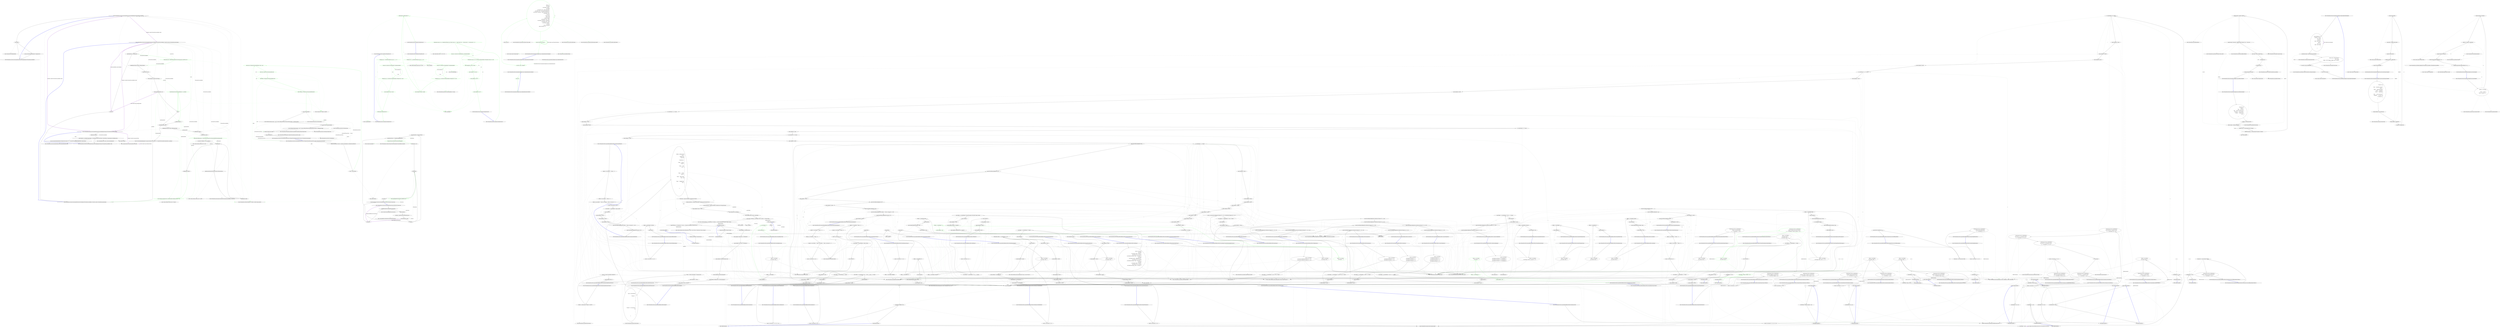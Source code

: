digraph  {
m0_48 [label="Entry Newtonsoft.Json.Converters.DiscriminatedUnionConverter.ReadAndAssert(Newtonsoft.Json.JsonReader)", span="175-175", cluster="Newtonsoft.Json.Converters.DiscriminatedUnionConverter.ReadAndAssert(Newtonsoft.Json.JsonReader)", file="DiscriminatedUnionConverter.cs"];
m0_80 [label="!reader.Read()", span="177-177", cluster="Newtonsoft.Json.Converters.DiscriminatedUnionConverter.ReadAndAssert(Newtonsoft.Json.JsonReader)", file="DiscriminatedUnionConverter.cs"];
m0_81 [label="throw new JsonSerializationException(''Unexpected end.'');", span="178-178", cluster="Newtonsoft.Json.Converters.DiscriminatedUnionConverter.ReadAndAssert(Newtonsoft.Json.JsonReader)", file="DiscriminatedUnionConverter.cs"];
m0_82 [label="Exit Newtonsoft.Json.Converters.DiscriminatedUnionConverter.ReadAndAssert(Newtonsoft.Json.JsonReader)", span="175-175", cluster="Newtonsoft.Json.Converters.DiscriminatedUnionConverter.ReadAndAssert(Newtonsoft.Json.JsonReader)", file="DiscriminatedUnionConverter.cs"];
m0_55 [label="Entry System.Collections.Generic.List<T>.ToArray()", span="0-0", cluster="System.Collections.Generic.List<T>.ToArray()", file="DiscriminatedUnionConverter.cs"];
m0_23 [label="Entry Newtonsoft.Json.Converters.DiscriminatedUnionConverter.ReadJson(Newtonsoft.Json.JsonReader, System.Type, object, Newtonsoft.Json.JsonSerializer)", span="83-83", cluster="Newtonsoft.Json.Converters.DiscriminatedUnionConverter.ReadJson(Newtonsoft.Json.JsonReader, System.Type, object, Newtonsoft.Json.JsonSerializer)", file="DiscriminatedUnionConverter.cs"];
m0_26 [label="IEnumerable cases = (IEnumerable)FSharpUtils.GetUnionCases(null, objectType, null)", span="88-88", cluster="Newtonsoft.Json.Converters.DiscriminatedUnionConverter.ReadJson(Newtonsoft.Json.JsonReader, System.Type, object, Newtonsoft.Json.JsonSerializer)", color=green, community=0, file="DiscriminatedUnionConverter.cs"];
m0_24 [label="reader.TokenType == JsonToken.Null", span="85-85", cluster="Newtonsoft.Json.Converters.DiscriminatedUnionConverter.ReadJson(Newtonsoft.Json.JsonReader, System.Type, object, Newtonsoft.Json.JsonSerializer)", file="DiscriminatedUnionConverter.cs"];
m0_27 [label="ReadAndAssertProperty(reader, CasePropertyName)", span="90-90", cluster="Newtonsoft.Json.Converters.DiscriminatedUnionConverter.ReadJson(Newtonsoft.Json.JsonReader, System.Type, object, Newtonsoft.Json.JsonSerializer)", file="DiscriminatedUnionConverter.cs"];
m0_31 [label=cases, span="96-96", cluster="Newtonsoft.Json.Converters.DiscriminatedUnionConverter.ReadJson(Newtonsoft.Json.JsonReader, System.Type, object, Newtonsoft.Json.JsonSerializer)", file="DiscriminatedUnionConverter.cs"];
m0_32 [label="(string)FSharpUtils.GetUnionCaseInfoName(c) == caseName", span="98-98", cluster="Newtonsoft.Json.Converters.DiscriminatedUnionConverter.ReadJson(Newtonsoft.Json.JsonReader, System.Type, object, Newtonsoft.Json.JsonSerializer)", color=green, community=0, file="DiscriminatedUnionConverter.cs"];
m0_29 [label="string caseName = reader.Value.ToString()", span="93-93", cluster="Newtonsoft.Json.Converters.DiscriminatedUnionConverter.ReadJson(Newtonsoft.Json.JsonReader, System.Type, object, Newtonsoft.Json.JsonSerializer)", file="DiscriminatedUnionConverter.cs"];
m0_33 [label="matchingCaseInfo = c", span="100-100", cluster="Newtonsoft.Json.Converters.DiscriminatedUnionConverter.ReadJson(Newtonsoft.Json.JsonReader, System.Type, object, Newtonsoft.Json.JsonSerializer)", file="DiscriminatedUnionConverter.cs"];
m0_39 [label="PropertyInfo[] fieldProperties = (PropertyInfo[])FSharpUtils.GetUnionCaseInfoFields(matchingCaseInfo)", span="114-114", cluster="Newtonsoft.Json.Converters.DiscriminatedUnionConverter.ReadJson(Newtonsoft.Json.JsonReader, System.Type, object, Newtonsoft.Json.JsonSerializer)", color=green, community=0, file="DiscriminatedUnionConverter.cs"];
m0_38 [label="ReadAndAssert(reader)", span="112-112", cluster="Newtonsoft.Json.Converters.DiscriminatedUnionConverter.ReadJson(Newtonsoft.Json.JsonReader, System.Type, object, Newtonsoft.Json.JsonSerializer)", file="DiscriminatedUnionConverter.cs"];
m0_30 [label="object matchingCaseInfo = null", span="95-95", cluster="Newtonsoft.Json.Converters.DiscriminatedUnionConverter.ReadJson(Newtonsoft.Json.JsonReader, System.Type, object, Newtonsoft.Json.JsonSerializer)", file="DiscriminatedUnionConverter.cs"];
m0_40 [label="List<object> fieldValues = new List<object>()", span="115-115", cluster="Newtonsoft.Json.Converters.DiscriminatedUnionConverter.ReadJson(Newtonsoft.Json.JsonReader, System.Type, object, Newtonsoft.Json.JsonSerializer)", file="DiscriminatedUnionConverter.cs"];
m0_41 [label=fieldProperties, span="116-116", cluster="Newtonsoft.Json.Converters.DiscriminatedUnionConverter.ReadJson(Newtonsoft.Json.JsonReader, System.Type, object, Newtonsoft.Json.JsonSerializer)", file="DiscriminatedUnionConverter.cs"];
m0_45 [label="return FSharpUtils.MakeUnion(null, matchingCaseInfo, fieldValues.ToArray(), null);", span="125-125", cluster="Newtonsoft.Json.Converters.DiscriminatedUnionConverter.ReadJson(Newtonsoft.Json.JsonReader, System.Type, object, Newtonsoft.Json.JsonSerializer)", color=green, community=0, file="DiscriminatedUnionConverter.cs"];
m0_44 [label="ReadAndAssert(reader)", span="123-123", cluster="Newtonsoft.Json.Converters.DiscriminatedUnionConverter.ReadJson(Newtonsoft.Json.JsonReader, System.Type, object, Newtonsoft.Json.JsonSerializer)", file="DiscriminatedUnionConverter.cs"];
m0_28 [label="ReadAndAssert(reader)", span="91-91", cluster="Newtonsoft.Json.Converters.DiscriminatedUnionConverter.ReadJson(Newtonsoft.Json.JsonReader, System.Type, object, Newtonsoft.Json.JsonSerializer)", file="DiscriminatedUnionConverter.cs"];
m0_36 [label="ReadAndAssertProperty(reader, FieldsPropertyName)", span="108-108", cluster="Newtonsoft.Json.Converters.DiscriminatedUnionConverter.ReadJson(Newtonsoft.Json.JsonReader, System.Type, object, Newtonsoft.Json.JsonSerializer)", file="DiscriminatedUnionConverter.cs"];
m0_37 [label="ReadAndAssert(reader)", span="110-110", cluster="Newtonsoft.Json.Converters.DiscriminatedUnionConverter.ReadJson(Newtonsoft.Json.JsonReader, System.Type, object, Newtonsoft.Json.JsonSerializer)", file="DiscriminatedUnionConverter.cs"];
m0_42 [label="fieldValues.Add(serializer.Deserialize(reader, field.PropertyType))", span="118-118", cluster="Newtonsoft.Json.Converters.DiscriminatedUnionConverter.ReadJson(Newtonsoft.Json.JsonReader, System.Type, object, Newtonsoft.Json.JsonSerializer)", file="DiscriminatedUnionConverter.cs"];
m0_43 [label="ReadAndAssert(reader)", span="119-119", cluster="Newtonsoft.Json.Converters.DiscriminatedUnionConverter.ReadJson(Newtonsoft.Json.JsonReader, System.Type, object, Newtonsoft.Json.JsonSerializer)", file="DiscriminatedUnionConverter.cs"];
m0_25 [label="return null;", span="86-86", cluster="Newtonsoft.Json.Converters.DiscriminatedUnionConverter.ReadJson(Newtonsoft.Json.JsonReader, System.Type, object, Newtonsoft.Json.JsonSerializer)", file="DiscriminatedUnionConverter.cs"];
m0_34 [label="matchingCaseInfo == null", span="105-105", cluster="Newtonsoft.Json.Converters.DiscriminatedUnionConverter.ReadJson(Newtonsoft.Json.JsonReader, System.Type, object, Newtonsoft.Json.JsonSerializer)", file="DiscriminatedUnionConverter.cs"];
m0_35 [label="throw new JsonSerializationException(''No union type found with the name '{0}'.''.FormatWith(CultureInfo.InvariantCulture, caseName));", span="106-106", cluster="Newtonsoft.Json.Converters.DiscriminatedUnionConverter.ReadJson(Newtonsoft.Json.JsonReader, System.Type, object, Newtonsoft.Json.JsonSerializer)", file="DiscriminatedUnionConverter.cs"];
m0_46 [label="Exit Newtonsoft.Json.Converters.DiscriminatedUnionConverter.ReadJson(Newtonsoft.Json.JsonReader, System.Type, object, Newtonsoft.Json.JsonSerializer)", span="83-83", cluster="Newtonsoft.Json.Converters.DiscriminatedUnionConverter.ReadJson(Newtonsoft.Json.JsonReader, System.Type, object, Newtonsoft.Json.JsonSerializer)", file="DiscriminatedUnionConverter.cs"];
m0_72 [label="Entry System.Reflection.MemberInfo.GetCustomAttributes(bool)", span="0-0", cluster="System.Reflection.MemberInfo.GetCustomAttributes(bool)", file="DiscriminatedUnionConverter.cs"];
m0_14 [label="Entry object.GetType()", span="0-0", cluster="object.GetType()", file="DiscriminatedUnionConverter.cs"];
m0_83 [label="Entry Newtonsoft.Json.JsonReader.Read()", span="355-355", cluster="Newtonsoft.Json.JsonReader.Read()", file="DiscriminatedUnionConverter.cs"];
m0_73 [label="Entry System.Type.Assembly()", span="152-152", cluster="System.Type.Assembly()", file="DiscriminatedUnionConverter.cs"];
m0_74 [label="Entry Newtonsoft.Json.Utilities.FSharpUtils.EnsureInitialized(System.Reflection.Assembly)", span="54-54", cluster="Newtonsoft.Json.Utilities.FSharpUtils.EnsureInitialized(System.Reflection.Assembly)", file="DiscriminatedUnionConverter.cs"];
m0_19 [label="Entry Newtonsoft.Json.JsonWriter.WritePropertyName(string)", span="407-407", cluster="Newtonsoft.Json.JsonWriter.WritePropertyName(string)", file="DiscriminatedUnionConverter.cs"];
m0_15 [label="Entry Newtonsoft.Json.Utilities.MethodCall<T, TResult>.Invoke(T, params object[])", span="27-27", cluster="Newtonsoft.Json.Utilities.MethodCall<T, TResult>.Invoke(T, params object[])", file="DiscriminatedUnionConverter.cs"];
m0_52 [label="Entry System.Collections.Generic.List<T>.List()", span="0-0", cluster="System.Collections.Generic.List<T>.List()", file="DiscriminatedUnionConverter.cs"];
m0_51 [label="Entry string.FormatWith(System.IFormatProvider, object)", span="47-47", cluster="string.FormatWith(System.IFormatProvider, object)", file="DiscriminatedUnionConverter.cs"];
m0_0 [label="Entry Newtonsoft.Json.Converters.DiscriminatedUnionConverter.WriteJson(Newtonsoft.Json.JsonWriter, object, Newtonsoft.Json.JsonSerializer)", span="56-56", cluster="Newtonsoft.Json.Converters.DiscriminatedUnionConverter.WriteJson(Newtonsoft.Json.JsonWriter, object, Newtonsoft.Json.JsonSerializer)", file="DiscriminatedUnionConverter.cs"];
m0_3 [label="object result = FSharpUtils.GetUnionFields(null, value, t, null)", span="62-62", cluster="Newtonsoft.Json.Converters.DiscriminatedUnionConverter.WriteJson(Newtonsoft.Json.JsonWriter, object, Newtonsoft.Json.JsonSerializer)", color=green, community=0, file="DiscriminatedUnionConverter.cs"];
m0_2 [label="Type t = value.GetType()", span="60-60", cluster="Newtonsoft.Json.Converters.DiscriminatedUnionConverter.WriteJson(Newtonsoft.Json.JsonWriter, object, Newtonsoft.Json.JsonSerializer)", file="DiscriminatedUnionConverter.cs"];
m0_4 [label="object info = FSharpUtils.GetUnionCaseInfo(result)", span="63-63", cluster="Newtonsoft.Json.Converters.DiscriminatedUnionConverter.WriteJson(Newtonsoft.Json.JsonWriter, object, Newtonsoft.Json.JsonSerializer)", color=green, community=0, file="DiscriminatedUnionConverter.cs"];
m0_5 [label="object fields = FSharpUtils.GetUnionCaseFields(result)", span="64-64", cluster="Newtonsoft.Json.Converters.DiscriminatedUnionConverter.WriteJson(Newtonsoft.Json.JsonWriter, object, Newtonsoft.Json.JsonSerializer)", color=green, community=0, file="DiscriminatedUnionConverter.cs"];
m0_6 [label="object caseName = FSharpUtils.GetUnionCaseInfoName(info)", span="65-65", cluster="Newtonsoft.Json.Converters.DiscriminatedUnionConverter.WriteJson(Newtonsoft.Json.JsonWriter, object, Newtonsoft.Json.JsonSerializer)", color=green, community=0, file="DiscriminatedUnionConverter.cs"];
m0_11 [label="serializer.Serialize(writer, fields)", span="71-71", cluster="Newtonsoft.Json.Converters.DiscriminatedUnionConverter.WriteJson(Newtonsoft.Json.JsonWriter, object, Newtonsoft.Json.JsonSerializer)", file="DiscriminatedUnionConverter.cs"];
m0_7 [label="writer.WriteStartObject()", span="67-67", cluster="Newtonsoft.Json.Converters.DiscriminatedUnionConverter.WriteJson(Newtonsoft.Json.JsonWriter, object, Newtonsoft.Json.JsonSerializer)", file="DiscriminatedUnionConverter.cs"];
m0_9 [label="writer.WriteValue((string)caseName)", span="69-69", cluster="Newtonsoft.Json.Converters.DiscriminatedUnionConverter.WriteJson(Newtonsoft.Json.JsonWriter, object, Newtonsoft.Json.JsonSerializer)", file="DiscriminatedUnionConverter.cs"];
m0_1 [label="DefaultContractResolver resolver = serializer.ContractResolver as DefaultContractResolver", span="58-58", cluster="Newtonsoft.Json.Converters.DiscriminatedUnionConverter.WriteJson(Newtonsoft.Json.JsonWriter, object, Newtonsoft.Json.JsonSerializer)", file="DiscriminatedUnionConverter.cs"];
m0_8 [label="writer.WritePropertyName((resolver != null) ? resolver.GetResolvedPropertyName(CasePropertyName) : CasePropertyName)", span="68-68", cluster="Newtonsoft.Json.Converters.DiscriminatedUnionConverter.WriteJson(Newtonsoft.Json.JsonWriter, object, Newtonsoft.Json.JsonSerializer)", file="DiscriminatedUnionConverter.cs"];
m0_10 [label="writer.WritePropertyName((resolver != null) ? resolver.GetResolvedPropertyName(FieldsPropertyName) : FieldsPropertyName)", span="70-70", cluster="Newtonsoft.Json.Converters.DiscriminatedUnionConverter.WriteJson(Newtonsoft.Json.JsonWriter, object, Newtonsoft.Json.JsonSerializer)", file="DiscriminatedUnionConverter.cs"];
m0_12 [label="writer.WriteEndObject()", span="72-72", cluster="Newtonsoft.Json.Converters.DiscriminatedUnionConverter.WriteJson(Newtonsoft.Json.JsonWriter, object, Newtonsoft.Json.JsonSerializer)", file="DiscriminatedUnionConverter.cs"];
m0_13 [label="Exit Newtonsoft.Json.Converters.DiscriminatedUnionConverter.WriteJson(Newtonsoft.Json.JsonWriter, object, Newtonsoft.Json.JsonSerializer)", span="56-56", cluster="Newtonsoft.Json.Converters.DiscriminatedUnionConverter.WriteJson(Newtonsoft.Json.JsonWriter, object, Newtonsoft.Json.JsonSerializer)", file="DiscriminatedUnionConverter.cs"];
m0_21 [label="Entry Newtonsoft.Json.JsonSerializer.Serialize(Newtonsoft.Json.JsonWriter, object)", span="789-789", cluster="Newtonsoft.Json.JsonSerializer.Serialize(Newtonsoft.Json.JsonWriter, object)", file="DiscriminatedUnionConverter.cs"];
m0_47 [label="Entry Newtonsoft.Json.Converters.DiscriminatedUnionConverter.ReadAndAssertProperty(Newtonsoft.Json.JsonReader, string)", span="167-167", cluster="Newtonsoft.Json.Converters.DiscriminatedUnionConverter.ReadAndAssertProperty(Newtonsoft.Json.JsonReader, string)", file="DiscriminatedUnionConverter.cs"];
m0_75 [label="ReadAndAssert(reader)", span="169-169", cluster="Newtonsoft.Json.Converters.DiscriminatedUnionConverter.ReadAndAssertProperty(Newtonsoft.Json.JsonReader, string)", file="DiscriminatedUnionConverter.cs"];
m0_76 [label="reader.TokenType != JsonToken.PropertyName || !string.Equals(reader.Value.ToString(), propertyName, StringComparison.OrdinalIgnoreCase)", span="171-171", cluster="Newtonsoft.Json.Converters.DiscriminatedUnionConverter.ReadAndAssertProperty(Newtonsoft.Json.JsonReader, string)", file="DiscriminatedUnionConverter.cs"];
m0_77 [label="throw new JsonSerializationException(''Expected JSON property '{0}'.''.FormatWith(CultureInfo.InvariantCulture, propertyName));", span="172-172", cluster="Newtonsoft.Json.Converters.DiscriminatedUnionConverter.ReadAndAssertProperty(Newtonsoft.Json.JsonReader, string)", file="DiscriminatedUnionConverter.cs"];
m0_78 [label="Exit Newtonsoft.Json.Converters.DiscriminatedUnionConverter.ReadAndAssertProperty(Newtonsoft.Json.JsonReader, string)", span="167-167", cluster="Newtonsoft.Json.Converters.DiscriminatedUnionConverter.ReadAndAssertProperty(Newtonsoft.Json.JsonReader, string)", file="DiscriminatedUnionConverter.cs"];
m0_16 [label="Entry System.Func<T, TResult>.Invoke(T)", span="0-0", cluster="System.Func<T, TResult>.Invoke(T)", file="DiscriminatedUnionConverter.cs"];
m0_50 [label="Entry Newtonsoft.Json.JsonSerializationException.JsonSerializationException(string)", span="52-52", cluster="Newtonsoft.Json.JsonSerializationException.JsonSerializationException(string)", file="DiscriminatedUnionConverter.cs"];
m0_18 [label="Entry Newtonsoft.Json.Serialization.DefaultContractResolver.GetResolvedPropertyName(string)", span="1334-1334", cluster="Newtonsoft.Json.Serialization.DefaultContractResolver.GetResolvedPropertyName(string)", file="DiscriminatedUnionConverter.cs"];
m0_54 [label="Entry System.Collections.Generic.List<T>.Add(T)", span="0-0", cluster="System.Collections.Generic.List<T>.Add(T)", file="DiscriminatedUnionConverter.cs"];
m0_53 [label="Entry Newtonsoft.Json.JsonSerializer.Deserialize(Newtonsoft.Json.JsonReader, System.Type)", span="670-670", cluster="Newtonsoft.Json.JsonSerializer.Deserialize(Newtonsoft.Json.JsonReader, System.Type)", file="DiscriminatedUnionConverter.cs"];
m0_20 [label="Entry Newtonsoft.Json.JsonWriter.WriteValue(string)", span="810-810", cluster="Newtonsoft.Json.JsonWriter.WriteValue(string)", file="DiscriminatedUnionConverter.cs"];
m0_56 [label="Entry Newtonsoft.Json.Converters.DiscriminatedUnionConverter.CanConvert(System.Type)", span="135-135", cluster="Newtonsoft.Json.Converters.DiscriminatedUnionConverter.CanConvert(System.Type)", file="DiscriminatedUnionConverter.cs"];
m0_69 [label="return (bool)FSharpUtils.IsUnion(null, objectType, null);", span="164-164", cluster="Newtonsoft.Json.Converters.DiscriminatedUnionConverter.CanConvert(System.Type)", color=green, community=0, file="DiscriminatedUnionConverter.cs"];
m0_67 [label="!isFSharpType", span="161-161", cluster="Newtonsoft.Json.Converters.DiscriminatedUnionConverter.CanConvert(System.Type)", file="DiscriminatedUnionConverter.cs"];
m0_65 [label="FSharpUtils.EnsureInitialized(attributeType.Assembly())", span="154-154", cluster="Newtonsoft.Json.Converters.DiscriminatedUnionConverter.CanConvert(System.Type)", color=green, community=0, file="DiscriminatedUnionConverter.cs"];
m0_63 [label="Type attributeType = attribute.GetType()", span="151-151", cluster="Newtonsoft.Json.Converters.DiscriminatedUnionConverter.CanConvert(System.Type)", file="DiscriminatedUnionConverter.cs"];
m0_64 [label="attributeType.Name == ''CompilationMappingAttribute''", span="152-152", cluster="Newtonsoft.Json.Converters.DiscriminatedUnionConverter.CanConvert(System.Type)", file="DiscriminatedUnionConverter.cs"];
m0_66 [label="isFSharpType = true", span="156-156", cluster="Newtonsoft.Json.Converters.DiscriminatedUnionConverter.CanConvert(System.Type)", file="DiscriminatedUnionConverter.cs"];
m0_57 [label="typeof(IEnumerable).IsAssignableFrom(objectType)", span="137-137", cluster="Newtonsoft.Json.Converters.DiscriminatedUnionConverter.CanConvert(System.Type)", file="DiscriminatedUnionConverter.cs"];
m0_60 [label="attributes = objectType.GetCustomAttributes(true)", span="144-144", cluster="Newtonsoft.Json.Converters.DiscriminatedUnionConverter.CanConvert(System.Type)", file="DiscriminatedUnionConverter.cs"];
m0_58 [label="return false;", span="138-138", cluster="Newtonsoft.Json.Converters.DiscriminatedUnionConverter.CanConvert(System.Type)", file="DiscriminatedUnionConverter.cs"];
m0_61 [label="bool isFSharpType = false", span="148-148", cluster="Newtonsoft.Json.Converters.DiscriminatedUnionConverter.CanConvert(System.Type)", file="DiscriminatedUnionConverter.cs"];
m0_62 [label=attributes, span="149-149", cluster="Newtonsoft.Json.Converters.DiscriminatedUnionConverter.CanConvert(System.Type)", file="DiscriminatedUnionConverter.cs"];
m0_68 [label="return false;", span="162-162", cluster="Newtonsoft.Json.Converters.DiscriminatedUnionConverter.CanConvert(System.Type)", file="DiscriminatedUnionConverter.cs"];
m0_59 [label="object[] attributes", span="142-142", cluster="Newtonsoft.Json.Converters.DiscriminatedUnionConverter.CanConvert(System.Type)", file="DiscriminatedUnionConverter.cs"];
m0_70 [label="Exit Newtonsoft.Json.Converters.DiscriminatedUnionConverter.CanConvert(System.Type)", span="135-135", cluster="Newtonsoft.Json.Converters.DiscriminatedUnionConverter.CanConvert(System.Type)", file="DiscriminatedUnionConverter.cs"];
m0_22 [label="Entry Newtonsoft.Json.JsonWriter.WriteEndObject()", span="365-365", cluster="Newtonsoft.Json.JsonWriter.WriteEndObject()", file="DiscriminatedUnionConverter.cs"];
m0_49 [label="Entry object.ToString()", span="0-0", cluster="object.ToString()", file="DiscriminatedUnionConverter.cs"];
m0_71 [label="Entry System.Type.IsAssignableFrom(System.Type)", span="0-0", cluster="System.Type.IsAssignableFrom(System.Type)", file="DiscriminatedUnionConverter.cs"];
m0_17 [label="Entry Newtonsoft.Json.JsonWriter.WriteStartObject()", span="357-357", cluster="Newtonsoft.Json.JsonWriter.WriteStartObject()", file="DiscriminatedUnionConverter.cs"];
m0_79 [label="Entry string.Equals(string, string, System.StringComparison)", span="0-0", cluster="string.Equals(string, string, System.StringComparison)", file="DiscriminatedUnionConverter.cs"];
m2_14 [label="Entry Newtonsoft.Json.Tests.Serialization.FSharpTests.Set()", span="59-59", cluster="Newtonsoft.Json.Tests.Serialization.FSharpTests.Set()", file="FSharpTests.cs"];
m2_15 [label="FSharpSet<int> l = SetModule.OfSeq(new List<int> { 1, 2, 3 })", span="61-61", cluster="Newtonsoft.Json.Tests.Serialization.FSharpTests.Set()", color=green, community=0, file="FSharpTests.cs"];
m2_16 [label="string json = JsonConvert.SerializeObject(l, Formatting.Indented)", span="63-63", cluster="Newtonsoft.Json.Tests.Serialization.FSharpTests.Set()", color=green, community=0, file="FSharpTests.cs"];
m2_19 [label="Assert.AreEqual(l.Count, l2.Count)", span="73-73", cluster="Newtonsoft.Json.Tests.Serialization.FSharpTests.Set()", color=green, community=0, file="FSharpTests.cs"];
m2_20 [label="CollectionAssert.AreEquivalent(l, l2)", span="74-74", cluster="Newtonsoft.Json.Tests.Serialization.FSharpTests.Set()", color=green, community=0, file="FSharpTests.cs"];
m2_17 [label="Assert.AreEqual(@''[\r\n  1,\r\n  2,\r\n  3\r\n]'', json)", span="65-69", cluster="Newtonsoft.Json.Tests.Serialization.FSharpTests.Set()", color=green, community=0, file="FSharpTests.cs"];
m2_18 [label="FSharpSet<int> l2 = JsonConvert.DeserializeObject<FSharpSet<int>>(json)", span="71-71", cluster="Newtonsoft.Json.Tests.Serialization.FSharpTests.Set()", color=green, community=0, file="FSharpTests.cs"];
m2_21 [label="Exit Newtonsoft.Json.Tests.Serialization.FSharpTests.Set()", span="59-59", cluster="Newtonsoft.Json.Tests.Serialization.FSharpTests.Set()", file="FSharpTests.cs"];
m2_22 [label="Entry Newtonsoft.Json.Tests.Serialization.FSharpTests.Map()", span="78-78", cluster="Newtonsoft.Json.Tests.Serialization.FSharpTests.Map()", file="FSharpTests.cs"];
m2_23 [label="FSharpMap<string, int> m1 = MapModule.OfSeq(new List<Tuple<string, int>> { Tuple.Create(''one'', 1), Tuple.Create(''II'', 2), Tuple.Create(''3'', 3) })", span="80-80", cluster="Newtonsoft.Json.Tests.Serialization.FSharpTests.Map()", color=green, community=0, file="FSharpTests.cs"];
m2_24 [label="string json = JsonConvert.SerializeObject(m1, Formatting.Indented)", span="82-82", cluster="Newtonsoft.Json.Tests.Serialization.FSharpTests.Map()", color=green, community=0, file="FSharpTests.cs"];
m2_26 [label="Assert.AreEqual(m1.Count, m2.Count)", span="86-86", cluster="Newtonsoft.Json.Tests.Serialization.FSharpTests.Map()", color=green, community=0, file="FSharpTests.cs"];
m2_25 [label="FSharpMap<string, int> m2 = JsonConvert.DeserializeObject<FSharpMap<string, int>>(json)", span="84-84", cluster="Newtonsoft.Json.Tests.Serialization.FSharpTests.Map()", color=green, community=0, file="FSharpTests.cs"];
m2_27 [label="Assert.AreEqual(1, m2[''one''])", span="87-87", cluster="Newtonsoft.Json.Tests.Serialization.FSharpTests.Map()", color=green, community=0, file="FSharpTests.cs"];
m2_28 [label="Assert.AreEqual(2, m2[''II''])", span="88-88", cluster="Newtonsoft.Json.Tests.Serialization.FSharpTests.Map()", color=green, community=0, file="FSharpTests.cs"];
m2_29 [label="Assert.AreEqual(3, m2[''3''])", span="89-89", cluster="Newtonsoft.Json.Tests.Serialization.FSharpTests.Map()", color=green, community=0, file="FSharpTests.cs"];
m2_30 [label="Exit Newtonsoft.Json.Tests.Serialization.FSharpTests.Map()", span="78-78", cluster="Newtonsoft.Json.Tests.Serialization.FSharpTests.Map()", file="FSharpTests.cs"];
m2_11 [label="Entry Unk.AreEqual", span="", cluster="Unk.AreEqual", file="FSharpTests.cs"];
m2_8 [label="Entry System.Collections.Generic.List<T>.List()", span="0-0", cluster="System.Collections.Generic.List<T>.List()", file="FSharpTests.cs"];
m2_13 [label="Entry Unk.AreEquivalent", span="", cluster="Unk.AreEquivalent", file="FSharpTests.cs"];
m2_9 [label="Entry Unk.OfSeq", span="", cluster="Unk.OfSeq", file="FSharpTests.cs"];
m2_12 [label="Entry Newtonsoft.Json.JsonConvert.DeserializeObject<T>(string)", span="726-726", cluster="Newtonsoft.Json.JsonConvert.DeserializeObject<T>(string)", file="FSharpTests.cs"];
m2_0 [label="Entry Newtonsoft.Json.Tests.Serialization.FSharpTests.List()", span="40-40", cluster="Newtonsoft.Json.Tests.Serialization.FSharpTests.List()", file="FSharpTests.cs"];
m2_1 [label="FSharpList<int> l = ListModule.OfSeq(new List<int> {1,2,3})", span="42-42", cluster="Newtonsoft.Json.Tests.Serialization.FSharpTests.List()", color=green, community=0, file="FSharpTests.cs"];
m2_2 [label="string json = JsonConvert.SerializeObject(l, Formatting.Indented)", span="44-44", cluster="Newtonsoft.Json.Tests.Serialization.FSharpTests.List()", color=green, community=0, file="FSharpTests.cs"];
m2_5 [label="Assert.AreEqual(l.Length, l2.Length)", span="54-54", cluster="Newtonsoft.Json.Tests.Serialization.FSharpTests.List()", color=green, community=0, file="FSharpTests.cs"];
m2_6 [label="CollectionAssert.AreEquivalent(l, l2)", span="55-55", cluster="Newtonsoft.Json.Tests.Serialization.FSharpTests.List()", color=green, community=0, file="FSharpTests.cs"];
m2_3 [label="Assert.AreEqual(@''[\r\n  1,\r\n  2,\r\n  3\r\n]'', json)", span="46-50", cluster="Newtonsoft.Json.Tests.Serialization.FSharpTests.List()", color=green, community=0, file="FSharpTests.cs"];
m2_4 [label="FSharpList<int> l2 = JsonConvert.DeserializeObject<FSharpList<int>>(json)", span="52-52", cluster="Newtonsoft.Json.Tests.Serialization.FSharpTests.List()", color=green, community=0, file="FSharpTests.cs"];
m2_7 [label="Exit Newtonsoft.Json.Tests.Serialization.FSharpTests.List()", span="40-40", cluster="Newtonsoft.Json.Tests.Serialization.FSharpTests.List()", file="FSharpTests.cs"];
m2_10 [label="Entry Unk.SerializeObject", span="", cluster="Unk.SerializeObject", file="FSharpTests.cs"];
m2_31 [label="Entry System.Tuple.Create<T1, T2>(T1, T2)", span="0-0", cluster="System.Tuple.Create<T1, T2>(T1, T2)", file="FSharpTests.cs"];
m3_11 [label="Entry JArray.cstr", span="", cluster="JArray.cstr", file="FSharpUtils.cs"];
m3_14 [label="Entry System.Console.WriteLine(string)", span="0-0", cluster="System.Console.WriteLine(string)", file="FSharpUtils.cs"];
m3_9 [label="Entry Newtonsoft.Json.Linq.JProperty.JProperty(string, object)", span="192-192", cluster="Newtonsoft.Json.Linq.JProperty.JProperty(string, object)", file="FSharpUtils.cs"];
m3_3 [label="Entry Newtonsoft.Json.Tests.Documentation.Examples.Linq.CreateJsonDeclaratively.Example()", span="25-25", cluster="Newtonsoft.Json.Tests.Documentation.Examples.Linq.CreateJsonDeclaratively.Example()", file="FSharpUtils.cs"];
m3_4 [label="List<Post> posts = GetPosts()", span="28-28", cluster="Newtonsoft.Json.Tests.Documentation.Examples.Linq.CreateJsonDeclaratively.Example()", color=green, community=0, file="FSharpUtils.cs"];
m3_5 [label="JObject rss =\r\n        new JObject(\r\n          new JProperty(''channel'',\r\n            new JObject(\r\n              new JProperty(''title'', ''James Newton-King''),\r\n              new JProperty(''link'', ''http://james.newtonking.com''),\r\n              new JProperty(''description'', ''James Newton-King's blog.''),\r\n              new JProperty(''item'',\r\n                new JArray(\r\n                  from p in posts\r\n                  orderby p.Title\r\n                  select new JObject(\r\n                    new JProperty(''title'', p.Title),\r\n                    new JProperty(''description'', p.Description),\r\n                    new JProperty(''link'', p.Link),\r\n                    new JProperty(''category'',\r\n                      new JArray(\r\n                        from c in p.Categories\r\n                        select new JValue(c)))))))))", span="30-48", cluster="Newtonsoft.Json.Tests.Documentation.Examples.Linq.CreateJsonDeclaratively.Example()", color=green, community=0, file="FSharpUtils.cs"];
m3_6 [label="Console.WriteLine(rss.ToString())", span="50-50", cluster="Newtonsoft.Json.Tests.Documentation.Examples.Linq.CreateJsonDeclaratively.Example()", color=green, community=0, file="FSharpUtils.cs"];
m3_7 [label="Exit Newtonsoft.Json.Tests.Documentation.Examples.Linq.CreateJsonDeclaratively.Example()", span="25-25", cluster="Newtonsoft.Json.Tests.Documentation.Examples.Linq.CreateJsonDeclaratively.Example()", file="FSharpUtils.cs"];
m3_12 [label="Entry Newtonsoft.Json.Linq.JValue.JValue(string)", span="127-127", cluster="Newtonsoft.Json.Linq.JValue.JValue(string)", file="FSharpUtils.cs"];
m3_13 [label="Entry Newtonsoft.Json.Linq.JToken.ToString()", span="389-389", cluster="Newtonsoft.Json.Linq.JToken.ToString()", file="FSharpUtils.cs"];
m3_10 [label="Entry Newtonsoft.Json.Linq.JObject.JObject(params object[])", span="104-104", cluster="Newtonsoft.Json.Linq.JObject.JObject(params object[])", file="FSharpUtils.cs"];
m3_0 [label="Entry Newtonsoft.Json.Tests.Documentation.Examples.Linq.CreateJsonDeclaratively.GetPosts()", span="20-20", cluster="Newtonsoft.Json.Tests.Documentation.Examples.Linq.CreateJsonDeclaratively.GetPosts()", file="FSharpUtils.cs"];
m3_1 [label="return null;", span="22-22", cluster="Newtonsoft.Json.Tests.Documentation.Examples.Linq.CreateJsonDeclaratively.GetPosts()", color=green, community=0, file="FSharpUtils.cs"];
m3_2 [label="Exit Newtonsoft.Json.Tests.Documentation.Examples.Linq.CreateJsonDeclaratively.GetPosts()", span="20-20", cluster="Newtonsoft.Json.Tests.Documentation.Examples.Linq.CreateJsonDeclaratively.GetPosts()", file="FSharpUtils.cs"];
m3_8 [label="Entry Newtonsoft.Json.Linq.JObject.JObject(object)", span="113-113", cluster="Newtonsoft.Json.Linq.JObject.JObject(object)", file="FSharpUtils.cs"];
m3_15 [label="Newtonsoft.Json.Tests.Documentation.Examples.Linq.CreateJsonDeclaratively", span="", file="FSharpUtils.cs"];
m4_281 [label="Entry Newtonsoft.Json.Tests.Linq.JsonPath.JPathExecuteTests.EvaluateScanNestResults()", span="456-456", cluster="Newtonsoft.Json.Tests.Linq.JsonPath.JPathExecuteTests.EvaluateScanNestResults()", file="JPathExecuteTests.cs"];
m4_288 [label="Assert.AreEqual(4, t.Count)", span="465-465", cluster="Newtonsoft.Json.Tests.Linq.JsonPath.JPathExecuteTests.EvaluateScanNestResults()", file="JPathExecuteTests.cs"];
m4_289 [label="Assert.AreEqual(1, (int)t[0])", span="466-466", cluster="Newtonsoft.Json.Tests.Linq.JsonPath.JPathExecuteTests.EvaluateScanNestResults()", file="JPathExecuteTests.cs"];
m4_290 [label="Assert.AreEqual(2, (int)t[1])", span="467-467", cluster="Newtonsoft.Json.Tests.Linq.JsonPath.JPathExecuteTests.EvaluateScanNestResults()", file="JPathExecuteTests.cs"];
m4_286 [label="IList<JToken> t = a.SelectTokens(''$..Name'').ToList()", span="463-463", cluster="Newtonsoft.Json.Tests.Linq.JsonPath.JPathExecuteTests.EvaluateScanNestResults()", file="JPathExecuteTests.cs"];
m4_287 [label="Assert.IsNotNull(t)", span="464-464", cluster="Newtonsoft.Json.Tests.Linq.JsonPath.JPathExecuteTests.EvaluateScanNestResults()", file="JPathExecuteTests.cs"];
m4_291 [label="Assert.IsTrue(JToken.DeepEquals(new JObject { { ''Name'', new JArray(3) } }, t[2]))", span="468-468", cluster="Newtonsoft.Json.Tests.Linq.JsonPath.JPathExecuteTests.EvaluateScanNestResults()", file="JPathExecuteTests.cs"];
m4_285 [label="JArray a = new JArray(o1, o2, o3)", span="461-461", cluster="Newtonsoft.Json.Tests.Linq.JsonPath.JPathExecuteTests.EvaluateScanNestResults()", file="JPathExecuteTests.cs"];
m4_292 [label="Assert.IsTrue(JToken.DeepEquals(new JArray(3), t[3]))", span="469-469", cluster="Newtonsoft.Json.Tests.Linq.JsonPath.JPathExecuteTests.EvaluateScanNestResults()", file="JPathExecuteTests.cs"];
m4_284 [label="JObject o3 = new JObject { { ''Name'', new JObject { { ''Name'', new JArray(3) } } } }", span="460-460", cluster="Newtonsoft.Json.Tests.Linq.JsonPath.JPathExecuteTests.EvaluateScanNestResults()", file="JPathExecuteTests.cs"];
m4_282 [label="JObject o1 = new JObject { { ''Name'', 1 } }", span="458-458", cluster="Newtonsoft.Json.Tests.Linq.JsonPath.JPathExecuteTests.EvaluateScanNestResults()", file="JPathExecuteTests.cs"];
m4_283 [label="JObject o2 = new JObject { { ''Name'', 2 } }", span="459-459", cluster="Newtonsoft.Json.Tests.Linq.JsonPath.JPathExecuteTests.EvaluateScanNestResults()", file="JPathExecuteTests.cs"];
m4_293 [label="Exit Newtonsoft.Json.Tests.Linq.JsonPath.JPathExecuteTests.EvaluateScanNestResults()", span="456-456", cluster="Newtonsoft.Json.Tests.Linq.JsonPath.JPathExecuteTests.EvaluateScanNestResults()", file="JPathExecuteTests.cs"];
m4_182 [label="Entry Newtonsoft.Json.Tests.Linq.JsonPath.JPathExecuteTests.EvaluateArrayOutOfBoundsIndxerWithError()", span="329-329", cluster="Newtonsoft.Json.Tests.Linq.JsonPath.JPathExecuteTests.EvaluateArrayOutOfBoundsIndxerWithError()", file="JPathExecuteTests.cs"];
m4_184 [label="ExceptionAssert.Throws<JsonException>(\r\n                ''Index 1000 outside the bounds of JArray.'',\r\n                () => { a.SelectToken(''[1000].Ha'', true); })", span="333-335", cluster="Newtonsoft.Json.Tests.Linq.JsonPath.JPathExecuteTests.EvaluateArrayOutOfBoundsIndxerWithError()", file="JPathExecuteTests.cs"];
m4_183 [label="JArray a = new JArray(1, 2, 3, 4, 5)", span="331-331", cluster="Newtonsoft.Json.Tests.Linq.JsonPath.JPathExecuteTests.EvaluateArrayOutOfBoundsIndxerWithError()", file="JPathExecuteTests.cs"];
m4_185 [label="Exit Newtonsoft.Json.Tests.Linq.JsonPath.JPathExecuteTests.EvaluateArrayOutOfBoundsIndxerWithError()", span="329-329", cluster="Newtonsoft.Json.Tests.Linq.JsonPath.JPathExecuteTests.EvaluateArrayOutOfBoundsIndxerWithError()", file="JPathExecuteTests.cs"];
m4_135 [label="Entry Newtonsoft.Json.Tests.Linq.JsonPath.JPathExecuteTests.EvaluateMissingPropertyWithError()", span="264-264", cluster="Newtonsoft.Json.Tests.Linq.JsonPath.JPathExecuteTests.EvaluateMissingPropertyWithError()", file="JPathExecuteTests.cs"];
m4_136 [label="JObject o = new JObject(\r\n                new JProperty(''Blah'', 1))", span="266-267", cluster="Newtonsoft.Json.Tests.Linq.JsonPath.JPathExecuteTests.EvaluateMissingPropertyWithError()", file="JPathExecuteTests.cs"];
m4_137 [label="ExceptionAssert.Throws<JsonException>(\r\n                ''Property 'Missing' does not exist on JObject.'',\r\n                () => { o.SelectToken(''Missing'', true); })", span="269-271", cluster="Newtonsoft.Json.Tests.Linq.JsonPath.JPathExecuteTests.EvaluateMissingPropertyWithError()", file="JPathExecuteTests.cs"];
m4_138 [label="Exit Newtonsoft.Json.Tests.Linq.JsonPath.JPathExecuteTests.EvaluateMissingPropertyWithError()", span="264-264", cluster="Newtonsoft.Json.Tests.Linq.JsonPath.JPathExecuteTests.EvaluateMissingPropertyWithError()", file="JPathExecuteTests.cs"];
m4_342 [label="Entry Newtonsoft.Json.Tests.Linq.JsonPath.JPathExecuteTests.NotEqualsQuery()", span="544-544", cluster="Newtonsoft.Json.Tests.Linq.JsonPath.JPathExecuteTests.NotEqualsQuery()", file="JPathExecuteTests.cs"];
m4_343 [label="JArray a = new JArray(\r\n                new JArray(new JObject(new JProperty(''hi'', ''ho''))),\r\n                new JArray(new JObject(new JProperty(''hi'', ''ha''))))", span="546-548", cluster="Newtonsoft.Json.Tests.Linq.JsonPath.JPathExecuteTests.NotEqualsQuery()", file="JPathExecuteTests.cs"];
m4_347 [label="Assert.IsTrue(JToken.DeepEquals(new JArray(new JObject(new JProperty(''hi'', ''ho''))), t[0]))", span="553-553", cluster="Newtonsoft.Json.Tests.Linq.JsonPath.JPathExecuteTests.NotEqualsQuery()", file="JPathExecuteTests.cs"];
m4_346 [label="Assert.AreEqual(1, t.Count)", span="552-552", cluster="Newtonsoft.Json.Tests.Linq.JsonPath.JPathExecuteTests.NotEqualsQuery()", file="JPathExecuteTests.cs"];
m4_344 [label="IList<JToken> t = a.SelectTokens(''[ ?( @..hi <> 'ha' ) ]'').ToList()", span="550-550", cluster="Newtonsoft.Json.Tests.Linq.JsonPath.JPathExecuteTests.NotEqualsQuery()", file="JPathExecuteTests.cs"];
m4_345 [label="Assert.IsNotNull(t)", span="551-551", cluster="Newtonsoft.Json.Tests.Linq.JsonPath.JPathExecuteTests.NotEqualsQuery()", file="JPathExecuteTests.cs"];
m4_348 [label="Exit Newtonsoft.Json.Tests.Linq.JsonPath.JPathExecuteTests.NotEqualsQuery()", span="544-544", cluster="Newtonsoft.Json.Tests.Linq.JsonPath.JPathExecuteTests.NotEqualsQuery()", file="JPathExecuteTests.cs"];
m4_255 [label="Entry Newtonsoft.Json.Tests.Linq.JsonPath.JPathExecuteTests.EvaluateScan()", span="425-425", cluster="Newtonsoft.Json.Tests.Linq.JsonPath.JPathExecuteTests.EvaluateScan()", file="JPathExecuteTests.cs"];
m4_261 [label="Assert.AreEqual(2, t.Count)", span="433-433", cluster="Newtonsoft.Json.Tests.Linq.JsonPath.JPathExecuteTests.EvaluateScan()", file="JPathExecuteTests.cs"];
m4_262 [label="Assert.AreEqual(1, (int)t[0])", span="434-434", cluster="Newtonsoft.Json.Tests.Linq.JsonPath.JPathExecuteTests.EvaluateScan()", file="JPathExecuteTests.cs"];
m4_263 [label="Assert.AreEqual(2, (int)t[1])", span="435-435", cluster="Newtonsoft.Json.Tests.Linq.JsonPath.JPathExecuteTests.EvaluateScan()", file="JPathExecuteTests.cs"];
m4_259 [label="IList<JToken> t = a.SelectTokens(''$..Name'').ToList()", span="431-431", cluster="Newtonsoft.Json.Tests.Linq.JsonPath.JPathExecuteTests.EvaluateScan()", file="JPathExecuteTests.cs"];
m4_260 [label="Assert.IsNotNull(t)", span="432-432", cluster="Newtonsoft.Json.Tests.Linq.JsonPath.JPathExecuteTests.EvaluateScan()", file="JPathExecuteTests.cs"];
m4_258 [label="JArray a = new JArray(o1, o2)", span="429-429", cluster="Newtonsoft.Json.Tests.Linq.JsonPath.JPathExecuteTests.EvaluateScan()", file="JPathExecuteTests.cs"];
m4_256 [label="JObject o1 = new JObject{ {''Name'', 1} }", span="427-427", cluster="Newtonsoft.Json.Tests.Linq.JsonPath.JPathExecuteTests.EvaluateScan()", file="JPathExecuteTests.cs"];
m4_257 [label="JObject o2 = new JObject{ {''Name'', 2} }", span="428-428", cluster="Newtonsoft.Json.Tests.Linq.JsonPath.JPathExecuteTests.EvaluateScan()", file="JPathExecuteTests.cs"];
m4_264 [label="Exit Newtonsoft.Json.Tests.Linq.JsonPath.JPathExecuteTests.EvaluateScan()", span="425-425", cluster="Newtonsoft.Json.Tests.Linq.JsonPath.JPathExecuteTests.EvaluateScan()", file="JPathExecuteTests.cs"];
m4_177 [label="Entry Newtonsoft.Json.Tests.Linq.JsonPath.JPathExecuteTests.EvaluateOutOfBoundsIndxer()", span="320-320", cluster="Newtonsoft.Json.Tests.Linq.JsonPath.JPathExecuteTests.EvaluateOutOfBoundsIndxer()", file="JPathExecuteTests.cs"];
m4_179 [label="JToken t = a.SelectToken(''[1000].Ha'')", span="324-324", cluster="Newtonsoft.Json.Tests.Linq.JsonPath.JPathExecuteTests.EvaluateOutOfBoundsIndxer()", file="JPathExecuteTests.cs"];
m4_178 [label="JArray a = new JArray(1, 2, 3, 4, 5)", span="322-322", cluster="Newtonsoft.Json.Tests.Linq.JsonPath.JPathExecuteTests.EvaluateOutOfBoundsIndxer()", file="JPathExecuteTests.cs"];
m4_180 [label="Assert.IsNull(t)", span="325-325", cluster="Newtonsoft.Json.Tests.Linq.JsonPath.JPathExecuteTests.EvaluateOutOfBoundsIndxer()", file="JPathExecuteTests.cs"];
m4_181 [label="Exit Newtonsoft.Json.Tests.Linq.JsonPath.JPathExecuteTests.EvaluateOutOfBoundsIndxer()", span="320-320", cluster="Newtonsoft.Json.Tests.Linq.JsonPath.JPathExecuteTests.EvaluateOutOfBoundsIndxer()", file="JPathExecuteTests.cs"];
m4_6 [label="Entry Newtonsoft.Json.Linq.JProperty.JProperty(string, object)", span="196-196", cluster="Newtonsoft.Json.Linq.JProperty.JProperty(string, object)", file="JPathExecuteTests.cs"];
m4_379 [label="Entry JProperty.cstr", span="", cluster="JProperty.cstr", file="JPathExecuteTests.cs"];
m4_253 [label="Entry System.Collections.Generic.IEnumerable<TSource>.Count<TSource>()", span="0-0", cluster="System.Collections.Generic.IEnumerable<TSource>.Count<TSource>()", file="JPathExecuteTests.cs"];
m4_83 [label="Entry Newtonsoft.Json.Tests.Linq.JsonPath.JPathExecuteTests.EvaluateWildcardIndexOnObjectWithError()", span="185-185", cluster="Newtonsoft.Json.Tests.Linq.JsonPath.JPathExecuteTests.EvaluateWildcardIndexOnObjectWithError()", file="JPathExecuteTests.cs"];
m4_84 [label="JObject o = new JObject(\r\n                new JProperty(''Blah'', 1))", span="187-188", cluster="Newtonsoft.Json.Tests.Linq.JsonPath.JPathExecuteTests.EvaluateWildcardIndexOnObjectWithError()", file="JPathExecuteTests.cs"];
m4_85 [label="ExceptionAssert.Throws<JsonException>(\r\n                @''Index * not valid on JObject.'',\r\n                () => { o.SelectToken(''[*]'', true); })", span="190-192", cluster="Newtonsoft.Json.Tests.Linq.JsonPath.JPathExecuteTests.EvaluateWildcardIndexOnObjectWithError()", file="JPathExecuteTests.cs"];
m4_86 [label="Exit Newtonsoft.Json.Tests.Linq.JsonPath.JPathExecuteTests.EvaluateWildcardIndexOnObjectWithError()", span="185-185", cluster="Newtonsoft.Json.Tests.Linq.JsonPath.JPathExecuteTests.EvaluateWildcardIndexOnObjectWithError()", file="JPathExecuteTests.cs"];
m4_36 [label="Entry Newtonsoft.Json.Linq.JArray.JArray(params object[])", span="81-81", cluster="Newtonsoft.Json.Linq.JArray.JArray(params object[])", file="JPathExecuteTests.cs"];
m4_349 [label="Entry Newtonsoft.Json.Tests.Linq.JsonPath.JPathExecuteTests.NoPathQuery()", span="557-557", cluster="Newtonsoft.Json.Tests.Linq.JsonPath.JPathExecuteTests.NoPathQuery()", file="JPathExecuteTests.cs"];
m4_353 [label="Assert.AreEqual(2, t.Count)", span="563-563", cluster="Newtonsoft.Json.Tests.Linq.JsonPath.JPathExecuteTests.NoPathQuery()", file="JPathExecuteTests.cs"];
m4_354 [label="Assert.AreEqual(2, (int)t[0])", span="564-564", cluster="Newtonsoft.Json.Tests.Linq.JsonPath.JPathExecuteTests.NoPathQuery()", file="JPathExecuteTests.cs"];
m4_355 [label="Assert.AreEqual(3, (int)t[1])", span="565-565", cluster="Newtonsoft.Json.Tests.Linq.JsonPath.JPathExecuteTests.NoPathQuery()", file="JPathExecuteTests.cs"];
m4_351 [label="IList<JToken> t = a.SelectTokens(''[ ?( @ > 1 ) ]'').ToList()", span="561-561", cluster="Newtonsoft.Json.Tests.Linq.JsonPath.JPathExecuteTests.NoPathQuery()", file="JPathExecuteTests.cs"];
m4_352 [label="Assert.IsNotNull(t)", span="562-562", cluster="Newtonsoft.Json.Tests.Linq.JsonPath.JPathExecuteTests.NoPathQuery()", file="JPathExecuteTests.cs"];
m4_350 [label="JArray a = new JArray(1, 2, 3)", span="559-559", cluster="Newtonsoft.Json.Tests.Linq.JsonPath.JPathExecuteTests.NoPathQuery()", file="JPathExecuteTests.cs"];
m4_356 [label="Exit Newtonsoft.Json.Tests.Linq.JsonPath.JPathExecuteTests.NoPathQuery()", span="557-557", cluster="Newtonsoft.Json.Tests.Linq.JsonPath.JPathExecuteTests.NoPathQuery()", file="JPathExecuteTests.cs"];
m4_53 [label="Entry Newtonsoft.Json.Linq.JObject.JObject(params object[])", span="105-105", cluster="Newtonsoft.Json.Linq.JObject.JObject(params object[])", file="JPathExecuteTests.cs"];
m4_97 [label="Entry Newtonsoft.Json.Tests.Linq.JsonPath.JPathExecuteTests.EvaluatePropertyOnArray()", span="207-207", cluster="Newtonsoft.Json.Tests.Linq.JsonPath.JPathExecuteTests.EvaluatePropertyOnArray()", file="JPathExecuteTests.cs"];
m4_99 [label="JToken t = a.SelectToken(''BlahBlah'')", span="211-211", cluster="Newtonsoft.Json.Tests.Linq.JsonPath.JPathExecuteTests.EvaluatePropertyOnArray()", file="JPathExecuteTests.cs"];
m4_98 [label="JArray a = new JArray(1, 2, 3, 4, 5)", span="209-209", cluster="Newtonsoft.Json.Tests.Linq.JsonPath.JPathExecuteTests.EvaluatePropertyOnArray()", file="JPathExecuteTests.cs"];
m4_100 [label="Assert.IsNull(t)", span="212-212", cluster="Newtonsoft.Json.Tests.Linq.JsonPath.JPathExecuteTests.EvaluatePropertyOnArray()", file="JPathExecuteTests.cs"];
m4_101 [label="Exit Newtonsoft.Json.Tests.Linq.JsonPath.JPathExecuteTests.EvaluatePropertyOnArray()", span="207-207", cluster="Newtonsoft.Json.Tests.Linq.JsonPath.JPathExecuteTests.EvaluatePropertyOnArray()", file="JPathExecuteTests.cs"];
m4_68 [label="Entry Unk.IsNull", span="", cluster="Unk.IsNull", file="JPathExecuteTests.cs"];
m4_0 [label="Entry Newtonsoft.Json.Tests.Linq.JsonPath.JPathExecuteTests.EvaluateEmptyPropertyIndexer()", span="53-53", cluster="Newtonsoft.Json.Tests.Linq.JsonPath.JPathExecuteTests.EvaluateEmptyPropertyIndexer()", file="JPathExecuteTests.cs"];
m4_1 [label="JObject o = new JObject(\r\n                new JProperty('''', 1))", span="55-56", cluster="Newtonsoft.Json.Tests.Linq.JsonPath.JPathExecuteTests.EvaluateEmptyPropertyIndexer()", color=green, community=1, file="JPathExecuteTests.cs"];
m4_2 [label="JToken t = o.SelectToken(''['']'')", span="58-58", cluster="Newtonsoft.Json.Tests.Linq.JsonPath.JPathExecuteTests.EvaluateEmptyPropertyIndexer()", color=green, community=0, file="JPathExecuteTests.cs"];
m4_3 [label="Assert.AreEqual(1, (int)t)", span="59-59", cluster="Newtonsoft.Json.Tests.Linq.JsonPath.JPathExecuteTests.EvaluateEmptyPropertyIndexer()", color=green, community=0, file="JPathExecuteTests.cs"];
m4_4 [label="Exit Newtonsoft.Json.Tests.Linq.JsonPath.JPathExecuteTests.EvaluateEmptyPropertyIndexer()", span="53-53", cluster="Newtonsoft.Json.Tests.Linq.JsonPath.JPathExecuteTests.EvaluateEmptyPropertyIndexer()", file="JPathExecuteTests.cs"];
m4_7 [label="Entry Newtonsoft.Json.Linq.JToken.SelectToken(string)", span="1922-1922", cluster="Newtonsoft.Json.Linq.JToken.SelectToken(string)", file="JPathExecuteTests.cs"];
m4_328 [label="Entry Newtonsoft.Json.Tests.Linq.JsonPath.JPathExecuteTests.ExistsQuery()", span="520-520", cluster="Newtonsoft.Json.Tests.Linq.JsonPath.JPathExecuteTests.ExistsQuery()", file="JPathExecuteTests.cs"];
m4_329 [label="JArray a = new JArray(new JObject(new JProperty(''hi'', ''ho'')), new JObject(new JProperty(''hi2'', ''ha'')))", span="522-522", cluster="Newtonsoft.Json.Tests.Linq.JsonPath.JPathExecuteTests.ExistsQuery()", file="JPathExecuteTests.cs"];
m4_333 [label="Assert.IsTrue(JToken.DeepEquals(new JObject(new JProperty(''hi'', ''ho'')), t[0]))", span="527-527", cluster="Newtonsoft.Json.Tests.Linq.JsonPath.JPathExecuteTests.ExistsQuery()", file="JPathExecuteTests.cs"];
m4_332 [label="Assert.AreEqual(1, t.Count)", span="526-526", cluster="Newtonsoft.Json.Tests.Linq.JsonPath.JPathExecuteTests.ExistsQuery()", file="JPathExecuteTests.cs"];
m4_330 [label="IList<JToken> t = a.SelectTokens(''[ ?( @.hi ) ]'').ToList()", span="524-524", cluster="Newtonsoft.Json.Tests.Linq.JsonPath.JPathExecuteTests.ExistsQuery()", file="JPathExecuteTests.cs"];
m4_331 [label="Assert.IsNotNull(t)", span="525-525", cluster="Newtonsoft.Json.Tests.Linq.JsonPath.JPathExecuteTests.ExistsQuery()", file="JPathExecuteTests.cs"];
m4_334 [label="Exit Newtonsoft.Json.Tests.Linq.JsonPath.JPathExecuteTests.ExistsQuery()", span="520-520", cluster="Newtonsoft.Json.Tests.Linq.JsonPath.JPathExecuteTests.ExistsQuery()", file="JPathExecuteTests.cs"];
m4_109 [label="Entry Newtonsoft.Json.Tests.Linq.JsonPath.JPathExecuteTests.EvaluatePropertyOnArrayWithError()", span="226-226", cluster="Newtonsoft.Json.Tests.Linq.JsonPath.JPathExecuteTests.EvaluatePropertyOnArrayWithError()", file="JPathExecuteTests.cs"];
m4_111 [label="ExceptionAssert.Throws<JsonException>(\r\n                @''Property 'BlahBlah' not valid on JArray.'',\r\n                () => { a.SelectToken(''BlahBlah'', true); })", span="230-232", cluster="Newtonsoft.Json.Tests.Linq.JsonPath.JPathExecuteTests.EvaluatePropertyOnArrayWithError()", file="JPathExecuteTests.cs"];
m4_110 [label="JArray a = new JArray(1, 2, 3, 4, 5)", span="228-228", cluster="Newtonsoft.Json.Tests.Linq.JsonPath.JPathExecuteTests.EvaluatePropertyOnArrayWithError()", file="JPathExecuteTests.cs"];
m4_112 [label="Exit Newtonsoft.Json.Tests.Linq.JsonPath.JPathExecuteTests.EvaluatePropertyOnArrayWithError()", span="226-226", cluster="Newtonsoft.Json.Tests.Linq.JsonPath.JPathExecuteTests.EvaluatePropertyOnArrayWithError()", file="JPathExecuteTests.cs"];
m4_265 [label="Entry Newtonsoft.Json.Linq.JObject.JObject()", span="88-88", cluster="Newtonsoft.Json.Linq.JObject.JObject()", file="JPathExecuteTests.cs"];
m4_37 [label="Entry Newtonsoft.Json.Tests.Linq.JsonPath.JPathExecuteTests.EvaluateSingleProperty()", span="116-116", cluster="Newtonsoft.Json.Tests.Linq.JsonPath.JPathExecuteTests.EvaluateSingleProperty()", file="JPathExecuteTests.cs"];
m4_38 [label="JObject o = new JObject(\r\n                new JProperty(''Blah'', 1))", span="118-119", cluster="Newtonsoft.Json.Tests.Linq.JsonPath.JPathExecuteTests.EvaluateSingleProperty()", file="JPathExecuteTests.cs"];
m4_39 [label="JToken t = o.SelectToken(''Blah'')", span="121-121", cluster="Newtonsoft.Json.Tests.Linq.JsonPath.JPathExecuteTests.EvaluateSingleProperty()", file="JPathExecuteTests.cs"];
m4_41 [label="Assert.AreEqual(JTokenType.Integer, t.Type)", span="123-123", cluster="Newtonsoft.Json.Tests.Linq.JsonPath.JPathExecuteTests.EvaluateSingleProperty()", file="JPathExecuteTests.cs"];
m4_42 [label="Assert.AreEqual(1, (int)t)", span="124-124", cluster="Newtonsoft.Json.Tests.Linq.JsonPath.JPathExecuteTests.EvaluateSingleProperty()", file="JPathExecuteTests.cs"];
m4_40 [label="Assert.IsNotNull(t)", span="122-122", cluster="Newtonsoft.Json.Tests.Linq.JsonPath.JPathExecuteTests.EvaluateSingleProperty()", file="JPathExecuteTests.cs"];
m4_43 [label="Exit Newtonsoft.Json.Tests.Linq.JsonPath.JPathExecuteTests.EvaluateSingleProperty()", span="116-116", cluster="Newtonsoft.Json.Tests.Linq.JsonPath.JPathExecuteTests.EvaluateSingleProperty()", file="JPathExecuteTests.cs"];
m4_363 [label="Entry Newtonsoft.Json.Tests.Linq.JsonPath.JPathExecuteTests.GreaterQuery()", span="582-582", cluster="Newtonsoft.Json.Tests.Linq.JsonPath.JPathExecuteTests.GreaterQuery()", file="JPathExecuteTests.cs"];
m4_364 [label="JArray a = new JArray(\r\n                new JObject(new JProperty(''hi'', 1)),\r\n                new JObject(new JProperty(''hi'', 2)),\r\n                new JObject(new JProperty(''hi'', 3)))", span="584-587", cluster="Newtonsoft.Json.Tests.Linq.JsonPath.JPathExecuteTests.GreaterQuery()", file="JPathExecuteTests.cs"];
m4_368 [label="Assert.IsTrue(JToken.DeepEquals(new JObject(new JProperty(''hi'', 2)), t[0]))", span="592-592", cluster="Newtonsoft.Json.Tests.Linq.JsonPath.JPathExecuteTests.GreaterQuery()", file="JPathExecuteTests.cs"];
m4_369 [label="Assert.IsTrue(JToken.DeepEquals(new JObject(new JProperty(''hi'', 3)), t[1]))", span="593-593", cluster="Newtonsoft.Json.Tests.Linq.JsonPath.JPathExecuteTests.GreaterQuery()", file="JPathExecuteTests.cs"];
m4_367 [label="Assert.AreEqual(2, t.Count)", span="591-591", cluster="Newtonsoft.Json.Tests.Linq.JsonPath.JPathExecuteTests.GreaterQuery()", file="JPathExecuteTests.cs"];
m4_365 [label="IList<JToken> t = a.SelectTokens(''[ ?( @.hi > 1 ) ]'').ToList()", span="589-589", cluster="Newtonsoft.Json.Tests.Linq.JsonPath.JPathExecuteTests.GreaterQuery()", file="JPathExecuteTests.cs"];
m4_366 [label="Assert.IsNotNull(t)", span="590-590", cluster="Newtonsoft.Json.Tests.Linq.JsonPath.JPathExecuteTests.GreaterQuery()", file="JPathExecuteTests.cs"];
m4_370 [label="Exit Newtonsoft.Json.Tests.Linq.JsonPath.JPathExecuteTests.GreaterQuery()", span="582-582", cluster="Newtonsoft.Json.Tests.Linq.JsonPath.JPathExecuteTests.GreaterQuery()", file="JPathExecuteTests.cs"];
m4_322 [label="Entry Newtonsoft.Json.Tests.Linq.JsonPath.JPathExecuteTests.EvaluateLastSingleCharacterProperty()", span="511-511", cluster="Newtonsoft.Json.Tests.Linq.JsonPath.JPathExecuteTests.EvaluateLastSingleCharacterProperty()", file="JPathExecuteTests.cs"];
m4_324 [label="string a2 = (string)o2.SelectToken(''People[0].N'')", span="514-514", cluster="Newtonsoft.Json.Tests.Linq.JsonPath.JPathExecuteTests.EvaluateLastSingleCharacterProperty()", file="JPathExecuteTests.cs"];
m4_325 [label="Assert.AreEqual(''Jeff'', a2)", span="516-516", cluster="Newtonsoft.Json.Tests.Linq.JsonPath.JPathExecuteTests.EvaluateLastSingleCharacterProperty()", file="JPathExecuteTests.cs"];
m4_323 [label="JObject o2 = JObject.Parse(''{'People':[{'N':'Jeff'}]}'')", span="513-513", cluster="Newtonsoft.Json.Tests.Linq.JsonPath.JPathExecuteTests.EvaluateLastSingleCharacterProperty()", file="JPathExecuteTests.cs"];
m4_326 [label="Exit Newtonsoft.Json.Tests.Linq.JsonPath.JPathExecuteTests.EvaluateLastSingleCharacterProperty()", span="511-511", cluster="Newtonsoft.Json.Tests.Linq.JsonPath.JPathExecuteTests.EvaluateLastSingleCharacterProperty()", file="JPathExecuteTests.cs"];
m4_425 [label="Entry Unk.ToList", span="", cluster="Unk.ToList", file="JPathExecuteTests.cs"];
m4_8 [label="Entry Unk.AreEqual", span="", cluster="Unk.AreEqual", file="JPathExecuteTests.cs"];
m4_371 [label="Entry Newtonsoft.Json.Tests.Linq.JsonPath.JPathExecuteTests.GreaterQueryBigInteger()", span="598-598", cluster="Newtonsoft.Json.Tests.Linq.JsonPath.JPathExecuteTests.GreaterQueryBigInteger()", file="JPathExecuteTests.cs"];
m4_372 [label="JArray a = new JArray(\r\n                new JObject(new JProperty(''hi'', new BigInteger(1))),\r\n                new JObject(new JProperty(''hi'', new BigInteger(2))),\r\n                new JObject(new JProperty(''hi'', new BigInteger(3))))", span="600-603", cluster="Newtonsoft.Json.Tests.Linq.JsonPath.JPathExecuteTests.GreaterQueryBigInteger()", file="JPathExecuteTests.cs"];
m4_376 [label="Assert.IsTrue(JToken.DeepEquals(new JObject(new JProperty(''hi'', 2)), t[0]))", span="608-608", cluster="Newtonsoft.Json.Tests.Linq.JsonPath.JPathExecuteTests.GreaterQueryBigInteger()", file="JPathExecuteTests.cs"];
m4_377 [label="Assert.IsTrue(JToken.DeepEquals(new JObject(new JProperty(''hi'', 3)), t[1]))", span="609-609", cluster="Newtonsoft.Json.Tests.Linq.JsonPath.JPathExecuteTests.GreaterQueryBigInteger()", file="JPathExecuteTests.cs"];
m4_375 [label="Assert.AreEqual(2, t.Count)", span="607-607", cluster="Newtonsoft.Json.Tests.Linq.JsonPath.JPathExecuteTests.GreaterQueryBigInteger()", file="JPathExecuteTests.cs"];
m4_373 [label="IList<JToken> t = a.SelectTokens(''[ ?( @.hi > 1 ) ]'').ToList()", span="605-605", cluster="Newtonsoft.Json.Tests.Linq.JsonPath.JPathExecuteTests.GreaterQueryBigInteger()", file="JPathExecuteTests.cs"];
m4_374 [label="Assert.IsNotNull(t)", span="606-606", cluster="Newtonsoft.Json.Tests.Linq.JsonPath.JPathExecuteTests.GreaterQueryBigInteger()", file="JPathExecuteTests.cs"];
m4_378 [label="Exit Newtonsoft.Json.Tests.Linq.JsonPath.JPathExecuteTests.GreaterQueryBigInteger()", span="598-598", cluster="Newtonsoft.Json.Tests.Linq.JsonPath.JPathExecuteTests.GreaterQueryBigInteger()", file="JPathExecuteTests.cs"];
m4_56 [label="Entry Newtonsoft.Json.Tests.Linq.JsonPath.JPathExecuteTests.QuoteName()", span="142-142", cluster="Newtonsoft.Json.Tests.Linq.JsonPath.JPathExecuteTests.QuoteName()", file="JPathExecuteTests.cs"];
m4_57 [label="JObject o = new JObject(\r\n                new JProperty(''Blah'', 1))", span="144-145", cluster="Newtonsoft.Json.Tests.Linq.JsonPath.JPathExecuteTests.QuoteName()", file="JPathExecuteTests.cs"];
m4_58 [label="JToken t = o.SelectToken(''['Blah']'')", span="147-147", cluster="Newtonsoft.Json.Tests.Linq.JsonPath.JPathExecuteTests.QuoteName()", file="JPathExecuteTests.cs"];
m4_60 [label="Assert.AreEqual(JTokenType.Integer, t.Type)", span="149-149", cluster="Newtonsoft.Json.Tests.Linq.JsonPath.JPathExecuteTests.QuoteName()", file="JPathExecuteTests.cs"];
m4_61 [label="Assert.AreEqual(1, (int)t)", span="150-150", cluster="Newtonsoft.Json.Tests.Linq.JsonPath.JPathExecuteTests.QuoteName()", file="JPathExecuteTests.cs"];
m4_59 [label="Assert.IsNotNull(t)", span="148-148", cluster="Newtonsoft.Json.Tests.Linq.JsonPath.JPathExecuteTests.QuoteName()", file="JPathExecuteTests.cs"];
m4_62 [label="Exit Newtonsoft.Json.Tests.Linq.JsonPath.JPathExecuteTests.QuoteName()", span="142-142", cluster="Newtonsoft.Json.Tests.Linq.JsonPath.JPathExecuteTests.QuoteName()", file="JPathExecuteTests.cs"];
m4_234 [label="Entry Newtonsoft.Json.Tests.Linq.JsonPath.JPathExecuteTests.EvaluateWildcardArray()", span="398-398", cluster="Newtonsoft.Json.Tests.Linq.JsonPath.JPathExecuteTests.EvaluateWildcardArray()", file="JPathExecuteTests.cs"];
m4_238 [label="Assert.AreEqual(4, t.Count)", span="404-404", cluster="Newtonsoft.Json.Tests.Linq.JsonPath.JPathExecuteTests.EvaluateWildcardArray()", file="JPathExecuteTests.cs"];
m4_239 [label="Assert.AreEqual(1, (int)t[0])", span="405-405", cluster="Newtonsoft.Json.Tests.Linq.JsonPath.JPathExecuteTests.EvaluateWildcardArray()", file="JPathExecuteTests.cs"];
m4_240 [label="Assert.AreEqual(2, (int)t[1])", span="406-406", cluster="Newtonsoft.Json.Tests.Linq.JsonPath.JPathExecuteTests.EvaluateWildcardArray()", file="JPathExecuteTests.cs"];
m4_241 [label="Assert.AreEqual(3, (int)t[2])", span="407-407", cluster="Newtonsoft.Json.Tests.Linq.JsonPath.JPathExecuteTests.EvaluateWildcardArray()", file="JPathExecuteTests.cs"];
m4_242 [label="Assert.AreEqual(4, (int)t[3])", span="408-408", cluster="Newtonsoft.Json.Tests.Linq.JsonPath.JPathExecuteTests.EvaluateWildcardArray()", file="JPathExecuteTests.cs"];
m4_236 [label="List<JToken> t = a.SelectTokens(''[*]'').ToList()", span="402-402", cluster="Newtonsoft.Json.Tests.Linq.JsonPath.JPathExecuteTests.EvaluateWildcardArray()", file="JPathExecuteTests.cs"];
m4_237 [label="Assert.IsNotNull(t)", span="403-403", cluster="Newtonsoft.Json.Tests.Linq.JsonPath.JPathExecuteTests.EvaluateWildcardArray()", file="JPathExecuteTests.cs"];
m4_235 [label="JArray a = new JArray(1, 2, 3, 4)", span="400-400", cluster="Newtonsoft.Json.Tests.Linq.JsonPath.JPathExecuteTests.EvaluateWildcardArray()", file="JPathExecuteTests.cs"];
m4_243 [label="Exit Newtonsoft.Json.Tests.Linq.JsonPath.JPathExecuteTests.EvaluateWildcardArray()", span="398-398", cluster="Newtonsoft.Json.Tests.Linq.JsonPath.JPathExecuteTests.EvaluateWildcardArray()", file="JPathExecuteTests.cs"];
m4_295 [label="Entry Newtonsoft.Json.Tests.Linq.JsonPath.JPathExecuteTests.EvaluateWildcardScanNestResults()", span="473-473", cluster="Newtonsoft.Json.Tests.Linq.JsonPath.JPathExecuteTests.EvaluateWildcardScanNestResults()", file="JPathExecuteTests.cs"];
m4_302 [label="Assert.AreEqual(9, t.Count)", span="482-482", cluster="Newtonsoft.Json.Tests.Linq.JsonPath.JPathExecuteTests.EvaluateWildcardScanNestResults()", file="JPathExecuteTests.cs"];
m4_305 [label="Assert.AreEqual(1, (int)t[2])", span="486-486", cluster="Newtonsoft.Json.Tests.Linq.JsonPath.JPathExecuteTests.EvaluateWildcardScanNestResults()", file="JPathExecuteTests.cs"];
m4_307 [label="Assert.AreEqual(2, (int)t[4])", span="488-488", cluster="Newtonsoft.Json.Tests.Linq.JsonPath.JPathExecuteTests.EvaluateWildcardScanNestResults()", file="JPathExecuteTests.cs"];
m4_311 [label="Assert.AreEqual(3, (int)t[8])", span="492-492", cluster="Newtonsoft.Json.Tests.Linq.JsonPath.JPathExecuteTests.EvaluateWildcardScanNestResults()", file="JPathExecuteTests.cs"];
m4_300 [label="IList<JToken> t = a.SelectTokens(''$..*'').ToList()", span="480-480", cluster="Newtonsoft.Json.Tests.Linq.JsonPath.JPathExecuteTests.EvaluateWildcardScanNestResults()", file="JPathExecuteTests.cs"];
m4_301 [label="Assert.IsNotNull(t)", span="481-481", cluster="Newtonsoft.Json.Tests.Linq.JsonPath.JPathExecuteTests.EvaluateWildcardScanNestResults()", file="JPathExecuteTests.cs"];
m4_303 [label="Assert.IsTrue(JToken.DeepEquals(a, t[0]))", span="484-484", cluster="Newtonsoft.Json.Tests.Linq.JsonPath.JPathExecuteTests.EvaluateWildcardScanNestResults()", file="JPathExecuteTests.cs"];
m4_304 [label="Assert.IsTrue(JToken.DeepEquals(o1, t[1]))", span="485-485", cluster="Newtonsoft.Json.Tests.Linq.JsonPath.JPathExecuteTests.EvaluateWildcardScanNestResults()", file="JPathExecuteTests.cs"];
m4_306 [label="Assert.IsTrue(JToken.DeepEquals(o2, t[3]))", span="487-487", cluster="Newtonsoft.Json.Tests.Linq.JsonPath.JPathExecuteTests.EvaluateWildcardScanNestResults()", file="JPathExecuteTests.cs"];
m4_308 [label="Assert.IsTrue(JToken.DeepEquals(o3, t[5]))", span="489-489", cluster="Newtonsoft.Json.Tests.Linq.JsonPath.JPathExecuteTests.EvaluateWildcardScanNestResults()", file="JPathExecuteTests.cs"];
m4_310 [label="Assert.IsTrue(JToken.DeepEquals(new JArray(3), t[7]))", span="491-491", cluster="Newtonsoft.Json.Tests.Linq.JsonPath.JPathExecuteTests.EvaluateWildcardScanNestResults()", file="JPathExecuteTests.cs"];
m4_299 [label="JArray a = new JArray(o1, o2, o3)", span="478-478", cluster="Newtonsoft.Json.Tests.Linq.JsonPath.JPathExecuteTests.EvaluateWildcardScanNestResults()", file="JPathExecuteTests.cs"];
m4_309 [label="Assert.IsTrue(JToken.DeepEquals(new JObject { { ''Name'', new JArray(3) } }, t[6]))", span="490-490", cluster="Newtonsoft.Json.Tests.Linq.JsonPath.JPathExecuteTests.EvaluateWildcardScanNestResults()", file="JPathExecuteTests.cs"];
m4_298 [label="JObject o3 = new JObject { { ''Name'', new JObject { { ''Name'', new JArray(3) } } } }", span="477-477", cluster="Newtonsoft.Json.Tests.Linq.JsonPath.JPathExecuteTests.EvaluateWildcardScanNestResults()", file="JPathExecuteTests.cs"];
m4_296 [label="JObject o1 = new JObject { { ''Name'', 1 } }", span="475-475", cluster="Newtonsoft.Json.Tests.Linq.JsonPath.JPathExecuteTests.EvaluateWildcardScanNestResults()", file="JPathExecuteTests.cs"];
m4_297 [label="JObject o2 = new JObject { { ''Name'', 2 } }", span="476-476", cluster="Newtonsoft.Json.Tests.Linq.JsonPath.JPathExecuteTests.EvaluateWildcardScanNestResults()", file="JPathExecuteTests.cs"];
m4_312 [label="Exit Newtonsoft.Json.Tests.Linq.JsonPath.JPathExecuteTests.EvaluateWildcardScanNestResults()", span="473-473", cluster="Newtonsoft.Json.Tests.Linq.JsonPath.JPathExecuteTests.EvaluateWildcardScanNestResults()", file="JPathExecuteTests.cs"];
m4_357 [label="Entry Newtonsoft.Json.Tests.Linq.JsonPath.JPathExecuteTests.MultipleQueries()", span="569-569", cluster="Newtonsoft.Json.Tests.Linq.JsonPath.JPathExecuteTests.MultipleQueries()", file="JPathExecuteTests.cs"];
m4_361 [label="Assert.AreEqual(0, t.Count)", span="578-578", cluster="Newtonsoft.Json.Tests.Linq.JsonPath.JPathExecuteTests.MultipleQueries()", file="JPathExecuteTests.cs"];
m4_359 [label="IList<JToken> t = a.SelectTokens(''[?(@ <> 1)][?(@ <> 4)][?(@ < 7)]'').ToList()", span="576-576", cluster="Newtonsoft.Json.Tests.Linq.JsonPath.JPathExecuteTests.MultipleQueries()", file="JPathExecuteTests.cs"];
m4_360 [label="Assert.IsNotNull(t)", span="577-577", cluster="Newtonsoft.Json.Tests.Linq.JsonPath.JPathExecuteTests.MultipleQueries()", file="JPathExecuteTests.cs"];
m4_358 [label="JArray a = new JArray(1, 2, 3, 4, 5, 6, 7, 8, 9)", span="571-571", cluster="Newtonsoft.Json.Tests.Linq.JsonPath.JPathExecuteTests.MultipleQueries()", file="JPathExecuteTests.cs"];
m4_362 [label="Exit Newtonsoft.Json.Tests.Linq.JsonPath.JPathExecuteTests.MultipleQueries()", span="569-569", cluster="Newtonsoft.Json.Tests.Linq.JsonPath.JPathExecuteTests.MultipleQueries()", file="JPathExecuteTests.cs"];
m4_102 [label="Entry Newtonsoft.Json.Tests.Linq.JsonPath.JPathExecuteTests.EvaluateMultipleResultsError()", span="216-216", cluster="Newtonsoft.Json.Tests.Linq.JsonPath.JPathExecuteTests.EvaluateMultipleResultsError()", file="JPathExecuteTests.cs"];
m4_104 [label="ExceptionAssert.Throws<JsonException>(\r\n                @''Path returned multiple tokens.'',\r\n                () => { a.SelectToken(''[0, 1]''); })", span="220-222", cluster="Newtonsoft.Json.Tests.Linq.JsonPath.JPathExecuteTests.EvaluateMultipleResultsError()", file="JPathExecuteTests.cs"];
m4_103 [label="JArray a = new JArray(1, 2, 3, 4, 5)", span="218-218", cluster="Newtonsoft.Json.Tests.Linq.JsonPath.JPathExecuteTests.EvaluateMultipleResultsError()", file="JPathExecuteTests.cs"];
m4_105 [label="Exit Newtonsoft.Json.Tests.Linq.JsonPath.JPathExecuteTests.EvaluateMultipleResultsError()", span="216-216", cluster="Newtonsoft.Json.Tests.Linq.JsonPath.JPathExecuteTests.EvaluateMultipleResultsError()", file="JPathExecuteTests.cs"];
m4_189 [label="Entry Newtonsoft.Json.Tests.Linq.JsonPath.JPathExecuteTests.EvaluateArray()", span="339-339", cluster="Newtonsoft.Json.Tests.Linq.JsonPath.JPathExecuteTests.EvaluateArray()", file="JPathExecuteTests.cs"];
m4_191 [label="JToken t = a.SelectToken(''[1]'')", span="343-343", cluster="Newtonsoft.Json.Tests.Linq.JsonPath.JPathExecuteTests.EvaluateArray()", file="JPathExecuteTests.cs"];
m4_193 [label="Assert.AreEqual(JTokenType.Integer, t.Type)", span="345-345", cluster="Newtonsoft.Json.Tests.Linq.JsonPath.JPathExecuteTests.EvaluateArray()", file="JPathExecuteTests.cs"];
m4_194 [label="Assert.AreEqual(2, (int)t)", span="346-346", cluster="Newtonsoft.Json.Tests.Linq.JsonPath.JPathExecuteTests.EvaluateArray()", file="JPathExecuteTests.cs"];
m4_190 [label="JArray a = new JArray(1, 2, 3, 4)", span="341-341", cluster="Newtonsoft.Json.Tests.Linq.JsonPath.JPathExecuteTests.EvaluateArray()", file="JPathExecuteTests.cs"];
m4_192 [label="Assert.IsNotNull(t)", span="344-344", cluster="Newtonsoft.Json.Tests.Linq.JsonPath.JPathExecuteTests.EvaluateArray()", file="JPathExecuteTests.cs"];
m4_195 [label="Exit Newtonsoft.Json.Tests.Linq.JsonPath.JPathExecuteTests.EvaluateArray()", span="339-339", cluster="Newtonsoft.Json.Tests.Linq.JsonPath.JPathExecuteTests.EvaluateArray()", file="JPathExecuteTests.cs"];
m4_380 [label="Entry BigInteger.cstr", span="", cluster="BigInteger.cstr", file="JPathExecuteTests.cs"];
m4_44 [label="Entry Unk.IsNotNull", span="", cluster="Unk.IsNotNull", file="JPathExecuteTests.cs"];
m4_404 [label="Entry Newtonsoft.Json.Linq.JArray.Parse(string)", span="143-143", cluster="Newtonsoft.Json.Linq.JArray.Parse(string)", file="JPathExecuteTests.cs"];
m4_186 [label="Entry lambda expression", span="335-335", cluster="lambda expression", file="JPathExecuteTests.cs"];
m4_147 [label="o.SelectToken(''['Missing','Missing2']'', true)", span="282-282", cluster="lambda expression", color=green, community=0, file="JPathExecuteTests.cs"];
m4_146 [label="Entry lambda expression", span="282-282", cluster="lambda expression", file="JPathExecuteTests.cs"];
m4_148 [label="Exit lambda expression", span="282-282", cluster="lambda expression", file="JPathExecuteTests.cs"];
m4_107 [label="a.SelectToken(''[0, 1]'')", span="222-222", cluster="lambda expression", file="JPathExecuteTests.cs"];
m4_431 [label="(string)m.SelectToken(''Products[1].Name'')", span="736-736", cluster="lambda expression", file="JPathExecuteTests.cs"];
m4_434 [label="(decimal)m.SelectToken(''Products[0].Price'')", span="740-740", cluster="lambda expression", file="JPathExecuteTests.cs"];
m4_80 [label="o.SelectToken(''[1]'', true)", span="181-181", cluster="lambda expression", file="JPathExecuteTests.cs"];
m4_88 [label="o.SelectToken(''[*]'', true)", span="192-192", cluster="lambda expression", file="JPathExecuteTests.cs"];
m4_95 [label="o.SelectToken(''[:]'', true)", span="203-203", cluster="lambda expression", file="JPathExecuteTests.cs"];
m4_114 [label="a.SelectToken(''BlahBlah'', true)", span="232-232", cluster="lambda expression", file="JPathExecuteTests.cs"];
m4_121 [label="a.SelectToken(''[9,10]'', true)", span="242-242", cluster="lambda expression", file="JPathExecuteTests.cs"];
m4_129 [label="c.SelectToken(''[1]'', true)", span="252-252", cluster="lambda expression", file="JPathExecuteTests.cs"];
m4_140 [label="o.SelectToken(''Missing'', true)", span="271-271", cluster="lambda expression", file="JPathExecuteTests.cs"];
m4_154 [label="a.SelectToken(''['Missing','Missing2']'', true)", span="292-292", cluster="lambda expression", file="JPathExecuteTests.cs"];
m4_166 [label="a.SelectToken(''[99:]'', true)", span="302-302", cluster="lambda expression", file="JPathExecuteTests.cs"];
m4_169 [label="a.SelectToken(''[1:-19]'', true)", span="306-306", cluster="lambda expression", file="JPathExecuteTests.cs"];
m4_172 [label="a.SelectToken(''[:-19]'', true)", span="310-310", cluster="lambda expression", file="JPathExecuteTests.cs"];
m4_175 [label="a.SelectToken(''[:]'', true)", span="316-316", cluster="lambda expression", file="JPathExecuteTests.cs"];
m4_187 [label="a.SelectToken(''[1000].Ha'', true)", span="335-335", cluster="lambda expression", file="JPathExecuteTests.cs"];
m4_106 [label="Entry lambda expression", span="222-222", cluster="lambda expression", file="JPathExecuteTests.cs"];
m4_108 [label="Exit lambda expression", span="222-222", cluster="lambda expression", file="JPathExecuteTests.cs"];
m4_427 [label="Entry lambda expression", span="732-732", cluster="lambda expression", file="JPathExecuteTests.cs"];
m4_430 [label="Entry lambda expression", span="736-736", cluster="lambda expression", file="JPathExecuteTests.cs"];
m4_432 [label="Exit lambda expression", span="736-736", cluster="lambda expression", file="JPathExecuteTests.cs"];
m4_433 [label="Entry lambda expression", span="740-740", cluster="lambda expression", file="JPathExecuteTests.cs"];
m4_435 [label="Exit lambda expression", span="740-740", cluster="lambda expression", file="JPathExecuteTests.cs"];
m4_79 [label="Entry lambda expression", span="181-181", cluster="lambda expression", file="JPathExecuteTests.cs"];
m4_87 [label="Entry lambda expression", span="192-192", cluster="lambda expression", file="JPathExecuteTests.cs"];
m4_94 [label="Entry lambda expression", span="203-203", cluster="lambda expression", file="JPathExecuteTests.cs"];
m4_113 [label="Entry lambda expression", span="232-232", cluster="lambda expression", file="JPathExecuteTests.cs"];
m4_120 [label="Entry lambda expression", span="242-242", cluster="lambda expression", file="JPathExecuteTests.cs"];
m4_128 [label="Entry lambda expression", span="252-252", cluster="lambda expression", file="JPathExecuteTests.cs"];
m4_139 [label="Entry lambda expression", span="271-271", cluster="lambda expression", file="JPathExecuteTests.cs"];
m4_153 [label="Entry lambda expression", span="292-292", cluster="lambda expression", file="JPathExecuteTests.cs"];
m4_165 [label="Entry lambda expression", span="302-302", cluster="lambda expression", file="JPathExecuteTests.cs"];
m4_168 [label="Entry lambda expression", span="306-306", cluster="lambda expression", file="JPathExecuteTests.cs"];
m4_171 [label="Entry lambda expression", span="310-310", cluster="lambda expression", file="JPathExecuteTests.cs"];
m4_174 [label="Entry lambda expression", span="316-316", cluster="lambda expression", file="JPathExecuteTests.cs"];
m4_81 [label="Exit lambda expression", span="181-181", cluster="lambda expression", file="JPathExecuteTests.cs"];
m4_89 [label="Exit lambda expression", span="192-192", cluster="lambda expression", file="JPathExecuteTests.cs"];
m4_96 [label="Exit lambda expression", span="203-203", cluster="lambda expression", file="JPathExecuteTests.cs"];
m4_115 [label="Exit lambda expression", span="232-232", cluster="lambda expression", file="JPathExecuteTests.cs"];
m4_122 [label="Exit lambda expression", span="242-242", cluster="lambda expression", file="JPathExecuteTests.cs"];
m4_130 [label="Exit lambda expression", span="252-252", cluster="lambda expression", file="JPathExecuteTests.cs"];
m4_141 [label="Exit lambda expression", span="271-271", cluster="lambda expression", file="JPathExecuteTests.cs"];
m4_155 [label="Exit lambda expression", span="292-292", cluster="lambda expression", file="JPathExecuteTests.cs"];
m4_167 [label="Exit lambda expression", span="302-302", cluster="lambda expression", file="JPathExecuteTests.cs"];
m4_170 [label="Exit lambda expression", span="306-306", cluster="lambda expression", file="JPathExecuteTests.cs"];
m4_173 [label="Exit lambda expression", span="310-310", cluster="lambda expression", file="JPathExecuteTests.cs"];
m4_176 [label="Exit lambda expression", span="316-316", cluster="lambda expression", file="JPathExecuteTests.cs"];
m4_188 [label="Exit lambda expression", span="335-335", cluster="lambda expression", file="JPathExecuteTests.cs"];
m4_428 [label="(string)s", span="732-732", cluster="lambda expression", file="JPathExecuteTests.cs"];
m4_429 [label="Exit lambda expression", span="732-732", cluster="lambda expression", file="JPathExecuteTests.cs"];
m4_294 [label="Entry Newtonsoft.Json.Linq.JArray.JArray(object)", span="90-90", cluster="Newtonsoft.Json.Linq.JArray.JArray(object)", file="JPathExecuteTests.cs"];
m4_16 [label="Entry Newtonsoft.Json.Tests.Linq.JsonPath.JPathExecuteTests.EvaluateEmptyStringWithMatchingEmptyProperty()", span="76-76", cluster="Newtonsoft.Json.Tests.Linq.JsonPath.JPathExecuteTests.EvaluateEmptyStringWithMatchingEmptyProperty()", file="JPathExecuteTests.cs"];
m4_17 [label="JObject o = new JObject(\r\n                new JProperty('' '', 1))", span="78-79", cluster="Newtonsoft.Json.Tests.Linq.JsonPath.JPathExecuteTests.EvaluateEmptyStringWithMatchingEmptyProperty()", color=green, community=1, file="JPathExecuteTests.cs"];
m4_18 [label="JToken t = o.SelectToken(''[' ']'')", span="81-81", cluster="Newtonsoft.Json.Tests.Linq.JsonPath.JPathExecuteTests.EvaluateEmptyStringWithMatchingEmptyProperty()", color=green, community=0, file="JPathExecuteTests.cs"];
m4_19 [label="Assert.AreEqual(1, (int)t)", span="82-82", cluster="Newtonsoft.Json.Tests.Linq.JsonPath.JPathExecuteTests.EvaluateEmptyStringWithMatchingEmptyProperty()", color=green, community=0, file="JPathExecuteTests.cs"];
m4_20 [label="Exit Newtonsoft.Json.Tests.Linq.JsonPath.JPathExecuteTests.EvaluateEmptyStringWithMatchingEmptyProperty()", span="76-76", cluster="Newtonsoft.Json.Tests.Linq.JsonPath.JPathExecuteTests.EvaluateEmptyStringWithMatchingEmptyProperty()", file="JPathExecuteTests.cs"];
m4_313 [label="Entry Newtonsoft.Json.Tests.Linq.JsonPath.JPathExecuteTests.EvaluateSinglePropertyReturningArray()", span="496-496", cluster="Newtonsoft.Json.Tests.Linq.JsonPath.JPathExecuteTests.EvaluateSinglePropertyReturningArray()", file="JPathExecuteTests.cs"];
m4_314 [label="JObject o = new JObject(\r\n                new JProperty(''Blah'', new[] { 1, 2, 3 }))", span="498-499", cluster="Newtonsoft.Json.Tests.Linq.JsonPath.JPathExecuteTests.EvaluateSinglePropertyReturningArray()", file="JPathExecuteTests.cs"];
m4_315 [label="JToken t = o.SelectToken(''Blah'')", span="501-501", cluster="Newtonsoft.Json.Tests.Linq.JsonPath.JPathExecuteTests.EvaluateSinglePropertyReturningArray()", file="JPathExecuteTests.cs"];
m4_318 [label="t = o.SelectToken(''Blah[2]'')", span="505-505", cluster="Newtonsoft.Json.Tests.Linq.JsonPath.JPathExecuteTests.EvaluateSinglePropertyReturningArray()", file="JPathExecuteTests.cs"];
m4_317 [label="Assert.AreEqual(JTokenType.Array, t.Type)", span="503-503", cluster="Newtonsoft.Json.Tests.Linq.JsonPath.JPathExecuteTests.EvaluateSinglePropertyReturningArray()", file="JPathExecuteTests.cs"];
m4_319 [label="Assert.AreEqual(JTokenType.Integer, t.Type)", span="506-506", cluster="Newtonsoft.Json.Tests.Linq.JsonPath.JPathExecuteTests.EvaluateSinglePropertyReturningArray()", file="JPathExecuteTests.cs"];
m4_320 [label="Assert.AreEqual(3, (int)t)", span="507-507", cluster="Newtonsoft.Json.Tests.Linq.JsonPath.JPathExecuteTests.EvaluateSinglePropertyReturningArray()", file="JPathExecuteTests.cs"];
m4_316 [label="Assert.IsNotNull(t)", span="502-502", cluster="Newtonsoft.Json.Tests.Linq.JsonPath.JPathExecuteTests.EvaluateSinglePropertyReturningArray()", file="JPathExecuteTests.cs"];
m4_321 [label="Exit Newtonsoft.Json.Tests.Linq.JsonPath.JPathExecuteTests.EvaluateSinglePropertyReturningArray()", span="496-496", cluster="Newtonsoft.Json.Tests.Linq.JsonPath.JPathExecuteTests.EvaluateSinglePropertyReturningArray()", file="JPathExecuteTests.cs"];
m4_149 [label="Entry Newtonsoft.Json.Tests.Linq.JsonPath.JPathExecuteTests.EvaluateMultiPropertyIndexOnArrayWithError()", span="286-286", cluster="Newtonsoft.Json.Tests.Linq.JsonPath.JPathExecuteTests.EvaluateMultiPropertyIndexOnArrayWithError()", file="JPathExecuteTests.cs"];
m4_151 [label="ExceptionAssert.Throws<JsonException>(\r\n                ''Properties 'Missing', 'Missing2' not valid on JArray.'',\r\n                () => { a.SelectToken(''['Missing','Missing2']'', true); })", span="290-292", cluster="Newtonsoft.Json.Tests.Linq.JsonPath.JPathExecuteTests.EvaluateMultiPropertyIndexOnArrayWithError()", file="JPathExecuteTests.cs"];
m4_150 [label="JArray a = new JArray(1, 2, 3, 4, 5)", span="288-288", cluster="Newtonsoft.Json.Tests.Linq.JsonPath.JPathExecuteTests.EvaluateMultiPropertyIndexOnArrayWithError()", file="JPathExecuteTests.cs"];
m4_152 [label="Exit Newtonsoft.Json.Tests.Linq.JsonPath.JPathExecuteTests.EvaluateMultiPropertyIndexOnArrayWithError()", span="286-286", cluster="Newtonsoft.Json.Tests.Linq.JsonPath.JPathExecuteTests.EvaluateMultiPropertyIndexOnArrayWithError()", file="JPathExecuteTests.cs"];
m4_90 [label="Entry Newtonsoft.Json.Tests.Linq.JsonPath.JPathExecuteTests.EvaluateSliceOnObjectWithError()", span="196-196", cluster="Newtonsoft.Json.Tests.Linq.JsonPath.JPathExecuteTests.EvaluateSliceOnObjectWithError()", file="JPathExecuteTests.cs"];
m4_91 [label="JObject o = new JObject(\r\n                new JProperty(''Blah'', 1))", span="198-199", cluster="Newtonsoft.Json.Tests.Linq.JsonPath.JPathExecuteTests.EvaluateSliceOnObjectWithError()", file="JPathExecuteTests.cs"];
m4_92 [label="ExceptionAssert.Throws<JsonException>(\r\n                @''Array slice is not valid on JObject.'',\r\n                () => { o.SelectToken(''[:]'', true); })", span="201-203", cluster="Newtonsoft.Json.Tests.Linq.JsonPath.JPathExecuteTests.EvaluateSliceOnObjectWithError()", file="JPathExecuteTests.cs"];
m4_93 [label="Exit Newtonsoft.Json.Tests.Linq.JsonPath.JPathExecuteTests.EvaluateSliceOnObjectWithError()", span="196-196", cluster="Newtonsoft.Json.Tests.Linq.JsonPath.JPathExecuteTests.EvaluateSliceOnObjectWithError()", file="JPathExecuteTests.cs"];
m4_21 [label="Entry Newtonsoft.Json.Tests.Linq.JsonPath.JPathExecuteTests.EvaluateWhitespaceString()", span="86-86", cluster="Newtonsoft.Json.Tests.Linq.JsonPath.JPathExecuteTests.EvaluateWhitespaceString()", file="JPathExecuteTests.cs"];
m4_22 [label="JObject o = new JObject(\r\n                new JProperty(''Blah'', 1))", span="88-89", cluster="Newtonsoft.Json.Tests.Linq.JsonPath.JPathExecuteTests.EvaluateWhitespaceString()", file="JPathExecuteTests.cs"];
m4_23 [label="JToken t = o.SelectToken('' '')", span="91-91", cluster="Newtonsoft.Json.Tests.Linq.JsonPath.JPathExecuteTests.EvaluateWhitespaceString()", file="JPathExecuteTests.cs"];
m4_24 [label="Assert.AreEqual(o, t)", span="92-92", cluster="Newtonsoft.Json.Tests.Linq.JsonPath.JPathExecuteTests.EvaluateWhitespaceString()", file="JPathExecuteTests.cs"];
m4_25 [label="Exit Newtonsoft.Json.Tests.Linq.JsonPath.JPathExecuteTests.EvaluateWhitespaceString()", span="86-86", cluster="Newtonsoft.Json.Tests.Linq.JsonPath.JPathExecuteTests.EvaluateWhitespaceString()", file="JPathExecuteTests.cs"];
m4_399 [label="Entry Newtonsoft.Json.Tests.Linq.JsonPath.JPathExecuteTests.PathWithConstructor()", span="657-657", cluster="Newtonsoft.Json.Tests.Linq.JsonPath.JPathExecuteTests.PathWithConstructor()", file="JPathExecuteTests.cs"];
m4_401 [label="JValue v = (JValue)a.SelectToken(''[1].Property2[1][0]'')", span="680-680", cluster="Newtonsoft.Json.Tests.Linq.JsonPath.JPathExecuteTests.PathWithConstructor()", file="JPathExecuteTests.cs"];
m4_402 [label="Assert.AreEqual(1L, v.Value)", span="681-681", cluster="Newtonsoft.Json.Tests.Linq.JsonPath.JPathExecuteTests.PathWithConstructor()", file="JPathExecuteTests.cs"];
m4_400 [label="JArray a = JArray.Parse(@''[\r\n  {\r\n    ''''Property1'''': [\r\n      1,\r\n      [\r\n        [\r\n          []\r\n        ]\r\n      ]\r\n    ]\r\n  },\r\n  {\r\n    ''''Property2'''': new Constructor1(\r\n      null,\r\n      [\r\n        1\r\n      ]\r\n    )\r\n  }\r\n]'')", span="659-678", cluster="Newtonsoft.Json.Tests.Linq.JsonPath.JPathExecuteTests.PathWithConstructor()", file="JPathExecuteTests.cs"];
m4_403 [label="Exit Newtonsoft.Json.Tests.Linq.JsonPath.JPathExecuteTests.PathWithConstructor()", span="657-657", cluster="Newtonsoft.Json.Tests.Linq.JsonPath.JPathExecuteTests.PathWithConstructor()", file="JPathExecuteTests.cs"];
m4_381 [label="Entry Newtonsoft.Json.Tests.Linq.JsonPath.JPathExecuteTests.GreaterOrEqualQuery()", span="614-614", cluster="Newtonsoft.Json.Tests.Linq.JsonPath.JPathExecuteTests.GreaterOrEqualQuery()", file="JPathExecuteTests.cs"];
m4_382 [label="JArray a = new JArray(\r\n                new JObject(new JProperty(''hi'', 1)),\r\n                new JObject(new JProperty(''hi'', 2)),\r\n                new JObject(new JProperty(''hi'', 2.0)),\r\n                new JObject(new JProperty(''hi'', 3)))", span="616-620", cluster="Newtonsoft.Json.Tests.Linq.JsonPath.JPathExecuteTests.GreaterOrEqualQuery()", file="JPathExecuteTests.cs"];
m4_386 [label="Assert.IsTrue(JToken.DeepEquals(new JObject(new JProperty(''hi'', 1)), t[0]))", span="625-625", cluster="Newtonsoft.Json.Tests.Linq.JsonPath.JPathExecuteTests.GreaterOrEqualQuery()", file="JPathExecuteTests.cs"];
m4_387 [label="Assert.IsTrue(JToken.DeepEquals(new JObject(new JProperty(''hi'', 2)), t[1]))", span="626-626", cluster="Newtonsoft.Json.Tests.Linq.JsonPath.JPathExecuteTests.GreaterOrEqualQuery()", file="JPathExecuteTests.cs"];
m4_388 [label="Assert.IsTrue(JToken.DeepEquals(new JObject(new JProperty(''hi'', 2.0)), t[2]))", span="627-627", cluster="Newtonsoft.Json.Tests.Linq.JsonPath.JPathExecuteTests.GreaterOrEqualQuery()", file="JPathExecuteTests.cs"];
m4_389 [label="Assert.IsTrue(JToken.DeepEquals(new JObject(new JProperty(''hi'', 3)), t[3]))", span="628-628", cluster="Newtonsoft.Json.Tests.Linq.JsonPath.JPathExecuteTests.GreaterOrEqualQuery()", file="JPathExecuteTests.cs"];
m4_385 [label="Assert.AreEqual(4, t.Count)", span="624-624", cluster="Newtonsoft.Json.Tests.Linq.JsonPath.JPathExecuteTests.GreaterOrEqualQuery()", file="JPathExecuteTests.cs"];
m4_383 [label="IList<JToken> t = a.SelectTokens(''[ ?( @.hi >= 1 ) ]'').ToList()", span="622-622", cluster="Newtonsoft.Json.Tests.Linq.JsonPath.JPathExecuteTests.GreaterOrEqualQuery()", file="JPathExecuteTests.cs"];
m4_384 [label="Assert.IsNotNull(t)", span="623-623", cluster="Newtonsoft.Json.Tests.Linq.JsonPath.JPathExecuteTests.GreaterOrEqualQuery()", file="JPathExecuteTests.cs"];
m4_390 [label="Exit Newtonsoft.Json.Tests.Linq.JsonPath.JPathExecuteTests.GreaterOrEqualQuery()", span="614-614", cluster="Newtonsoft.Json.Tests.Linq.JsonPath.JPathExecuteTests.GreaterOrEqualQuery()", file="JPathExecuteTests.cs"];
m4_391 [label="Entry Newtonsoft.Json.Tests.Linq.JsonPath.JPathExecuteTests.NestedQuery()", span="632-632", cluster="Newtonsoft.Json.Tests.Linq.JsonPath.JPathExecuteTests.NestedQuery()", file="JPathExecuteTests.cs"];
m4_392 [label="JArray a = new JArray(\r\n                new JObject(\r\n                    new JProperty(''name'', ''Bad Boys''),\r\n                    new JProperty(''cast'', new JArray(\r\n                        new JObject(new JProperty(''name'', ''Will Smith''))))),\r\n                new JObject(\r\n                    new JProperty(''name'', ''Independence Day''),\r\n                    new JProperty(''cast'', new JArray(\r\n                        new JObject(new JProperty(''name'', ''Will Smith''))))),\r\n                new JObject(\r\n                    new JProperty(''name'', ''The Rock''),\r\n                    new JProperty(''cast'', new JArray(\r\n                        new JObject(new JProperty(''name'', ''Nick Cage'')))))\r\n                        )", span="634-647", cluster="Newtonsoft.Json.Tests.Linq.JsonPath.JPathExecuteTests.NestedQuery()", file="JPathExecuteTests.cs"];
m4_395 [label="Assert.AreEqual(2, t.Count)", span="651-651", cluster="Newtonsoft.Json.Tests.Linq.JsonPath.JPathExecuteTests.NestedQuery()", file="JPathExecuteTests.cs"];
m4_396 [label="Assert.AreEqual(''Bad Boys'', (string)t[0])", span="652-652", cluster="Newtonsoft.Json.Tests.Linq.JsonPath.JPathExecuteTests.NestedQuery()", file="JPathExecuteTests.cs"];
m4_397 [label="Assert.AreEqual(''Independence Day'', (string)t[1])", span="653-653", cluster="Newtonsoft.Json.Tests.Linq.JsonPath.JPathExecuteTests.NestedQuery()", file="JPathExecuteTests.cs"];
m4_393 [label="IList<JToken> t = a.SelectTokens(''[?(@.cast[?(@.name=='Will Smith')])].name'').ToList()", span="649-649", cluster="Newtonsoft.Json.Tests.Linq.JsonPath.JPathExecuteTests.NestedQuery()", file="JPathExecuteTests.cs"];
m4_394 [label="Assert.IsNotNull(t)", span="650-650", cluster="Newtonsoft.Json.Tests.Linq.JsonPath.JPathExecuteTests.NestedQuery()", file="JPathExecuteTests.cs"];
m4_398 [label="Exit Newtonsoft.Json.Tests.Linq.JsonPath.JPathExecuteTests.NestedQuery()", span="632-632", cluster="Newtonsoft.Json.Tests.Linq.JsonPath.JPathExecuteTests.NestedQuery()", file="JPathExecuteTests.cs"];
m4_9 [label="Entry Newtonsoft.Json.Tests.Linq.JsonPath.JPathExecuteTests.EvaluateEmptyString()", span="63-63", cluster="Newtonsoft.Json.Tests.Linq.JsonPath.JPathExecuteTests.EvaluateEmptyString()", file="JPathExecuteTests.cs"];
m4_13 [label="t = o.SelectToken(''['']'')", span="71-71", cluster="Newtonsoft.Json.Tests.Linq.JsonPath.JPathExecuteTests.EvaluateEmptyString()", color=green, community=0, file="JPathExecuteTests.cs"];
m4_10 [label="JObject o = new JObject(\r\n                new JProperty(''Blah'', 1))", span="65-66", cluster="Newtonsoft.Json.Tests.Linq.JsonPath.JPathExecuteTests.EvaluateEmptyString()", file="JPathExecuteTests.cs"];
m4_12 [label="Assert.AreEqual(o, t)", span="69-69", cluster="Newtonsoft.Json.Tests.Linq.JsonPath.JPathExecuteTests.EvaluateEmptyString()", file="JPathExecuteTests.cs"];
m4_14 [label="Assert.AreEqual(null, t)", span="72-72", cluster="Newtonsoft.Json.Tests.Linq.JsonPath.JPathExecuteTests.EvaluateEmptyString()", color=green, community=0, file="JPathExecuteTests.cs"];
m4_11 [label="JToken t = o.SelectToken('''')", span="68-68", cluster="Newtonsoft.Json.Tests.Linq.JsonPath.JPathExecuteTests.EvaluateEmptyString()", file="JPathExecuteTests.cs"];
m4_15 [label="Exit Newtonsoft.Json.Tests.Linq.JsonPath.JPathExecuteTests.EvaluateEmptyString()", span="63-63", cluster="Newtonsoft.Json.Tests.Linq.JsonPath.JPathExecuteTests.EvaluateEmptyString()", file="JPathExecuteTests.cs"];
m4_156 [label="Entry Newtonsoft.Json.Tests.Linq.JsonPath.JPathExecuteTests.EvaluateArraySliceWithError()", span="296-296", cluster="Newtonsoft.Json.Tests.Linq.JsonPath.JPathExecuteTests.EvaluateArraySliceWithError()", file="JPathExecuteTests.cs"];
m4_158 [label="ExceptionAssert.Throws<JsonException>(\r\n                ''Array slice of 99 to * returned no results.'',\r\n                () => { a.SelectToken(''[99:]'', true); })", span="300-302", cluster="Newtonsoft.Json.Tests.Linq.JsonPath.JPathExecuteTests.EvaluateArraySliceWithError()", file="JPathExecuteTests.cs"];
m4_159 [label="ExceptionAssert.Throws<JsonException>(\r\n                ''Array slice of 1 to -19 returned no results.'',\r\n                () => { a.SelectToken(''[1:-19]'', true); })", span="304-306", cluster="Newtonsoft.Json.Tests.Linq.JsonPath.JPathExecuteTests.EvaluateArraySliceWithError()", file="JPathExecuteTests.cs"];
m4_160 [label="ExceptionAssert.Throws<JsonException>(\r\n                ''Array slice of * to -19 returned no results.'',\r\n                () => { a.SelectToken(''[:-19]'', true); })", span="308-310", cluster="Newtonsoft.Json.Tests.Linq.JsonPath.JPathExecuteTests.EvaluateArraySliceWithError()", file="JPathExecuteTests.cs"];
m4_162 [label="ExceptionAssert.Throws<JsonException>(\r\n                ''Array slice of * to * returned no results.'',\r\n                () => { a.SelectToken(''[:]'', true); })", span="314-316", cluster="Newtonsoft.Json.Tests.Linq.JsonPath.JPathExecuteTests.EvaluateArraySliceWithError()", file="JPathExecuteTests.cs"];
m4_157 [label="JArray a = new JArray(1, 2, 3, 4, 5)", span="298-298", cluster="Newtonsoft.Json.Tests.Linq.JsonPath.JPathExecuteTests.EvaluateArraySliceWithError()", file="JPathExecuteTests.cs"];
m4_161 [label="a = new JArray()", span="312-312", cluster="Newtonsoft.Json.Tests.Linq.JsonPath.JPathExecuteTests.EvaluateArraySliceWithError()", file="JPathExecuteTests.cs"];
m4_163 [label="Exit Newtonsoft.Json.Tests.Linq.JsonPath.JPathExecuteTests.EvaluateArraySliceWithError()", span="296-296", cluster="Newtonsoft.Json.Tests.Linq.JsonPath.JPathExecuteTests.EvaluateArraySliceWithError()", file="JPathExecuteTests.cs"];
m4_426 [label="Entry System.Collections.Generic.IEnumerable<TSource>.Sum<TSource>(System.Func<TSource, decimal>)", span="0-0", cluster="System.Collections.Generic.IEnumerable<TSource>.Sum<TSource>(System.Func<TSource, decimal>)", file="JPathExecuteTests.cs"];
m4_123 [label="Entry Newtonsoft.Json.Tests.Linq.JsonPath.JPathExecuteTests.EvaluateConstructorOutOfBoundsIndxerWithError()", span="246-246", cluster="Newtonsoft.Json.Tests.Linq.JsonPath.JPathExecuteTests.EvaluateConstructorOutOfBoundsIndxerWithError()", file="JPathExecuteTests.cs"];
m4_125 [label="ExceptionAssert.Throws<JsonException>(\r\n                @''Index 1 outside the bounds of JConstructor.'',\r\n                () => { c.SelectToken(''[1]'', true); })", span="250-252", cluster="Newtonsoft.Json.Tests.Linq.JsonPath.JPathExecuteTests.EvaluateConstructorOutOfBoundsIndxerWithError()", file="JPathExecuteTests.cs"];
m4_124 [label="JConstructor c = new JConstructor(''Blah'')", span="248-248", cluster="Newtonsoft.Json.Tests.Linq.JsonPath.JPathExecuteTests.EvaluateConstructorOutOfBoundsIndxerWithError()", file="JPathExecuteTests.cs"];
m4_126 [label="Exit Newtonsoft.Json.Tests.Linq.JsonPath.JPathExecuteTests.EvaluateConstructorOutOfBoundsIndxerWithError()", span="246-246", cluster="Newtonsoft.Json.Tests.Linq.JsonPath.JPathExecuteTests.EvaluateConstructorOutOfBoundsIndxerWithError()", file="JPathExecuteTests.cs"];
m4_31 [label="Entry Newtonsoft.Json.Tests.Linq.JsonPath.JPathExecuteTests.EvaluateDollarTypeString()", span="106-106", cluster="Newtonsoft.Json.Tests.Linq.JsonPath.JPathExecuteTests.EvaluateDollarTypeString()", file="JPathExecuteTests.cs"];
m4_32 [label="JObject o = new JObject(\r\n                new JProperty(''$values'', new JArray(1, 2, 3)))", span="108-109", cluster="Newtonsoft.Json.Tests.Linq.JsonPath.JPathExecuteTests.EvaluateDollarTypeString()", file="JPathExecuteTests.cs"];
m4_33 [label="JToken t = o.SelectToken(''$values[1]'')", span="111-111", cluster="Newtonsoft.Json.Tests.Linq.JsonPath.JPathExecuteTests.EvaluateDollarTypeString()", file="JPathExecuteTests.cs"];
m4_34 [label="Assert.AreEqual(2, (int)t)", span="112-112", cluster="Newtonsoft.Json.Tests.Linq.JsonPath.JPathExecuteTests.EvaluateDollarTypeString()", file="JPathExecuteTests.cs"];
m4_35 [label="Exit Newtonsoft.Json.Tests.Linq.JsonPath.JPathExecuteTests.EvaluateDollarTypeString()", span="106-106", cluster="Newtonsoft.Json.Tests.Linq.JsonPath.JPathExecuteTests.EvaluateDollarTypeString()", file="JPathExecuteTests.cs"];
m4_142 [label="Entry Newtonsoft.Json.Tests.Linq.JsonPath.JPathExecuteTests.EvaluateMissingPropertyIndexWithError()", span="275-275", cluster="Newtonsoft.Json.Tests.Linq.JsonPath.JPathExecuteTests.EvaluateMissingPropertyIndexWithError()", file="JPathExecuteTests.cs"];
m4_143 [label="JObject o = new JObject(\r\n                new JProperty(''Blah'', 1))", span="277-278", cluster="Newtonsoft.Json.Tests.Linq.JsonPath.JPathExecuteTests.EvaluateMissingPropertyIndexWithError()", color=green, community=1, file="JPathExecuteTests.cs"];
m4_144 [label="ExceptionAssert.Throws<JsonException>(\r\n                ''Property 'Missing' does not exist on JObject.'',\r\n                () => { o.SelectToken(''['Missing','Missing2']'', true); })", span="280-282", cluster="Newtonsoft.Json.Tests.Linq.JsonPath.JPathExecuteTests.EvaluateMissingPropertyIndexWithError()", color=green, community=0, file="JPathExecuteTests.cs"];
m4_145 [label="Exit Newtonsoft.Json.Tests.Linq.JsonPath.JPathExecuteTests.EvaluateMissingPropertyIndexWithError()", span="275-275", cluster="Newtonsoft.Json.Tests.Linq.JsonPath.JPathExecuteTests.EvaluateMissingPropertyIndexWithError()", file="JPathExecuteTests.cs"];
m4_54 [label="Entry Newtonsoft.Json.Linq.JToken.SelectTokens(string)", span="1958-1958", cluster="Newtonsoft.Json.Linq.JToken.SelectTokens(string)", file="JPathExecuteTests.cs"];
m4_254 [label="Entry System.Collections.Generic.IEnumerable<TSource>.ElementAt<TSource>(int)", span="0-0", cluster="System.Collections.Generic.IEnumerable<TSource>.ElementAt<TSource>(int)", file="JPathExecuteTests.cs"];
m4_279 [label="Entry Newtonsoft.Json.Linq.JToken.DeepEquals(Newtonsoft.Json.Linq.JToken, Newtonsoft.Json.Linq.JToken)", span="150-150", cluster="Newtonsoft.Json.Linq.JToken.DeepEquals(Newtonsoft.Json.Linq.JToken, Newtonsoft.Json.Linq.JToken)", file="JPathExecuteTests.cs"];
m4_266 [label="Entry Newtonsoft.Json.Tests.Linq.JsonPath.JPathExecuteTests.EvaluateWildcardScan()", span="439-439", cluster="Newtonsoft.Json.Tests.Linq.JsonPath.JPathExecuteTests.EvaluateWildcardScan()", file="JPathExecuteTests.cs"];
m4_272 [label="Assert.AreEqual(5, t.Count)", span="447-447", cluster="Newtonsoft.Json.Tests.Linq.JsonPath.JPathExecuteTests.EvaluateWildcardScan()", file="JPathExecuteTests.cs"];
m4_275 [label="Assert.AreEqual(1, (int)t[2])", span="450-450", cluster="Newtonsoft.Json.Tests.Linq.JsonPath.JPathExecuteTests.EvaluateWildcardScan()", file="JPathExecuteTests.cs"];
m4_277 [label="Assert.AreEqual(2, (int)t[4])", span="452-452", cluster="Newtonsoft.Json.Tests.Linq.JsonPath.JPathExecuteTests.EvaluateWildcardScan()", file="JPathExecuteTests.cs"];
m4_270 [label="IList<JToken> t = a.SelectTokens(''$..*'').ToList()", span="445-445", cluster="Newtonsoft.Json.Tests.Linq.JsonPath.JPathExecuteTests.EvaluateWildcardScan()", file="JPathExecuteTests.cs"];
m4_271 [label="Assert.IsNotNull(t)", span="446-446", cluster="Newtonsoft.Json.Tests.Linq.JsonPath.JPathExecuteTests.EvaluateWildcardScan()", file="JPathExecuteTests.cs"];
m4_273 [label="Assert.IsTrue(JToken.DeepEquals(a, t[0]))", span="448-448", cluster="Newtonsoft.Json.Tests.Linq.JsonPath.JPathExecuteTests.EvaluateWildcardScan()", file="JPathExecuteTests.cs"];
m4_274 [label="Assert.IsTrue(JToken.DeepEquals(o1, t[1]))", span="449-449", cluster="Newtonsoft.Json.Tests.Linq.JsonPath.JPathExecuteTests.EvaluateWildcardScan()", file="JPathExecuteTests.cs"];
m4_276 [label="Assert.IsTrue(JToken.DeepEquals(o2, t[3]))", span="451-451", cluster="Newtonsoft.Json.Tests.Linq.JsonPath.JPathExecuteTests.EvaluateWildcardScan()", file="JPathExecuteTests.cs"];
m4_269 [label="JArray a = new JArray(o1, o2)", span="443-443", cluster="Newtonsoft.Json.Tests.Linq.JsonPath.JPathExecuteTests.EvaluateWildcardScan()", file="JPathExecuteTests.cs"];
m4_267 [label="JObject o1 = new JObject { { ''Name'', 1 } }", span="441-441", cluster="Newtonsoft.Json.Tests.Linq.JsonPath.JPathExecuteTests.EvaluateWildcardScan()", file="JPathExecuteTests.cs"];
m4_268 [label="JObject o2 = new JObject { { ''Name'', 2 } }", span="442-442", cluster="Newtonsoft.Json.Tests.Linq.JsonPath.JPathExecuteTests.EvaluateWildcardScan()", file="JPathExecuteTests.cs"];
m4_278 [label="Exit Newtonsoft.Json.Tests.Linq.JsonPath.JPathExecuteTests.EvaluateWildcardScan()", span="439-439", cluster="Newtonsoft.Json.Tests.Linq.JsonPath.JPathExecuteTests.EvaluateWildcardScan()", file="JPathExecuteTests.cs"];
m4_26 [label="Entry Newtonsoft.Json.Tests.Linq.JsonPath.JPathExecuteTests.EvaluateDollarString()", span="96-96", cluster="Newtonsoft.Json.Tests.Linq.JsonPath.JPathExecuteTests.EvaluateDollarString()", file="JPathExecuteTests.cs"];
m4_27 [label="JObject o = new JObject(\r\n                new JProperty(''Blah'', 1))", span="98-99", cluster="Newtonsoft.Json.Tests.Linq.JsonPath.JPathExecuteTests.EvaluateDollarString()", file="JPathExecuteTests.cs"];
m4_28 [label="JToken t = o.SelectToken(''$'')", span="101-101", cluster="Newtonsoft.Json.Tests.Linq.JsonPath.JPathExecuteTests.EvaluateDollarString()", file="JPathExecuteTests.cs"];
m4_29 [label="Assert.AreEqual(o, t)", span="102-102", cluster="Newtonsoft.Json.Tests.Linq.JsonPath.JPathExecuteTests.EvaluateDollarString()", file="JPathExecuteTests.cs"];
m4_30 [label="Exit Newtonsoft.Json.Tests.Linq.JsonPath.JPathExecuteTests.EvaluateDollarString()", span="96-96", cluster="Newtonsoft.Json.Tests.Linq.JsonPath.JPathExecuteTests.EvaluateDollarString()", file="JPathExecuteTests.cs"];
m4_63 [label="Entry Newtonsoft.Json.Tests.Linq.JsonPath.JPathExecuteTests.EvaluateMissingProperty()", span="154-154", cluster="Newtonsoft.Json.Tests.Linq.JsonPath.JPathExecuteTests.EvaluateMissingProperty()", file="JPathExecuteTests.cs"];
m4_64 [label="JObject o = new JObject(\r\n                new JProperty(''Blah'', 1))", span="156-157", cluster="Newtonsoft.Json.Tests.Linq.JsonPath.JPathExecuteTests.EvaluateMissingProperty()", file="JPathExecuteTests.cs"];
m4_65 [label="JToken t = o.SelectToken(''Missing[1]'')", span="159-159", cluster="Newtonsoft.Json.Tests.Linq.JsonPath.JPathExecuteTests.EvaluateMissingProperty()", file="JPathExecuteTests.cs"];
m4_66 [label="Assert.IsNull(t)", span="160-160", cluster="Newtonsoft.Json.Tests.Linq.JsonPath.JPathExecuteTests.EvaluateMissingProperty()", file="JPathExecuteTests.cs"];
m4_67 [label="Exit Newtonsoft.Json.Tests.Linq.JsonPath.JPathExecuteTests.EvaluateMissingProperty()", span="154-154", cluster="Newtonsoft.Json.Tests.Linq.JsonPath.JPathExecuteTests.EvaluateMissingProperty()", file="JPathExecuteTests.cs"];
m4_405 [label="Entry Newtonsoft.Json.Tests.Linq.JsonPath.JPathExecuteTests.Example()", span="686-686", cluster="Newtonsoft.Json.Tests.Linq.JsonPath.JPathExecuteTests.Example()", file="JPathExecuteTests.cs"];
m4_407 [label="string name = (string)o.SelectToken(''Manufacturers[0].Name'')", span="719-719", cluster="Newtonsoft.Json.Tests.Linq.JsonPath.JPathExecuteTests.Example()", file="JPathExecuteTests.cs"];
m4_408 [label="decimal productPrice = (decimal)o.SelectToken(''Manufacturers[0].Products[0].Price'')", span="722-722", cluster="Newtonsoft.Json.Tests.Linq.JsonPath.JPathExecuteTests.Example()", file="JPathExecuteTests.cs"];
m4_409 [label="string productName = (string)o.SelectToken(''Manufacturers[1].Products[0].Name'')", span="725-725", cluster="Newtonsoft.Json.Tests.Linq.JsonPath.JPathExecuteTests.Example()", file="JPathExecuteTests.cs"];
m4_413 [label="IList<string> storeNames = o.SelectToken(''Stores'').Select(s => (string)s).ToList()", span="732-732", cluster="Newtonsoft.Json.Tests.Linq.JsonPath.JPathExecuteTests.Example()", file="JPathExecuteTests.cs"];
m4_410 [label="Assert.AreEqual(''Acme Co'', name)", span="728-728", cluster="Newtonsoft.Json.Tests.Linq.JsonPath.JPathExecuteTests.Example()", file="JPathExecuteTests.cs"];
m4_411 [label="Assert.AreEqual(50m, productPrice)", span="729-729", cluster="Newtonsoft.Json.Tests.Linq.JsonPath.JPathExecuteTests.Example()", file="JPathExecuteTests.cs"];
m4_412 [label="Assert.AreEqual(''Elbow Grease'', productName)", span="730-730", cluster="Newtonsoft.Json.Tests.Linq.JsonPath.JPathExecuteTests.Example()", file="JPathExecuteTests.cs"];
m4_416 [label="Assert.AreEqual(2, storeNames.Count)", span="743-743", cluster="Newtonsoft.Json.Tests.Linq.JsonPath.JPathExecuteTests.Example()", file="JPathExecuteTests.cs"];
m4_417 [label="Assert.AreEqual(''Lambton Quay'', storeNames[0])", span="744-744", cluster="Newtonsoft.Json.Tests.Linq.JsonPath.JPathExecuteTests.Example()", file="JPathExecuteTests.cs"];
m4_418 [label="Assert.AreEqual(''Willis Street'', storeNames[1])", span="745-745", cluster="Newtonsoft.Json.Tests.Linq.JsonPath.JPathExecuteTests.Example()", file="JPathExecuteTests.cs"];
m4_419 [label="Assert.AreEqual(2, firstProductNames.Count)", span="746-746", cluster="Newtonsoft.Json.Tests.Linq.JsonPath.JPathExecuteTests.Example()", file="JPathExecuteTests.cs"];
m4_420 [label="Assert.AreEqual(null, firstProductNames[0])", span="747-747", cluster="Newtonsoft.Json.Tests.Linq.JsonPath.JPathExecuteTests.Example()", file="JPathExecuteTests.cs"];
m4_421 [label="Assert.AreEqual(''Headlight Fluid'', firstProductNames[1])", span="748-748", cluster="Newtonsoft.Json.Tests.Linq.JsonPath.JPathExecuteTests.Example()", file="JPathExecuteTests.cs"];
m4_422 [label="Assert.AreEqual(149.95m, totalPrice)", span="749-749", cluster="Newtonsoft.Json.Tests.Linq.JsonPath.JPathExecuteTests.Example()", file="JPathExecuteTests.cs"];
m4_406 [label="JObject o = JObject.Parse(@''{\r\n        ''''Stores'''': [\r\n          ''''Lambton Quay'''',\r\n          ''''Willis Street''''\r\n        ],\r\n        ''''Manufacturers'''': [\r\n          {\r\n            ''''Name'''': ''''Acme Co'''',\r\n            ''''Products'''': [\r\n              {\r\n                ''''Name'''': ''''Anvil'''',\r\n                ''''Price'''': 50\r\n              }\r\n            ]\r\n          },\r\n          {\r\n            ''''Name'''': ''''Contoso'''',\r\n            ''''Products'''': [\r\n              {\r\n                ''''Name'''': ''''Elbow Grease'''',\r\n                ''''Price'''': 99.95\r\n              },\r\n              {\r\n                ''''Name'''': ''''Headlight Fluid'''',\r\n                ''''Price'''': 4\r\n              }\r\n            ]\r\n          }\r\n        ]\r\n      }'')", span="688-717", cluster="Newtonsoft.Json.Tests.Linq.JsonPath.JPathExecuteTests.Example()", file="JPathExecuteTests.cs"];
m4_414 [label="IList<string> firstProductNames = o[''Manufacturers''].Select(m => (string)m.SelectToken(''Products[1].Name'')).ToList()", span="736-736", cluster="Newtonsoft.Json.Tests.Linq.JsonPath.JPathExecuteTests.Example()", file="JPathExecuteTests.cs"];
m4_415 [label="decimal totalPrice = o[''Manufacturers''].Sum(m => (decimal)m.SelectToken(''Products[0].Price''))", span="740-740", cluster="Newtonsoft.Json.Tests.Linq.JsonPath.JPathExecuteTests.Example()", file="JPathExecuteTests.cs"];
m4_423 [label="Exit Newtonsoft.Json.Tests.Linq.JsonPath.JPathExecuteTests.Example()", span="686-686", cluster="Newtonsoft.Json.Tests.Linq.JsonPath.JPathExecuteTests.Example()", file="JPathExecuteTests.cs"];
m4_244 [label="Entry Newtonsoft.Json.Tests.Linq.JsonPath.JPathExecuteTests.EvaluateArrayMultipleIndexes()", span="412-412", cluster="Newtonsoft.Json.Tests.Linq.JsonPath.JPathExecuteTests.EvaluateArrayMultipleIndexes()", file="JPathExecuteTests.cs"];
m4_248 [label="Assert.AreEqual(3, t.Count())", span="418-418", cluster="Newtonsoft.Json.Tests.Linq.JsonPath.JPathExecuteTests.EvaluateArrayMultipleIndexes()", file="JPathExecuteTests.cs"];
m4_249 [label="Assert.AreEqual(2, (int)t.ElementAt(0))", span="419-419", cluster="Newtonsoft.Json.Tests.Linq.JsonPath.JPathExecuteTests.EvaluateArrayMultipleIndexes()", file="JPathExecuteTests.cs"];
m4_250 [label="Assert.AreEqual(3, (int)t.ElementAt(1))", span="420-420", cluster="Newtonsoft.Json.Tests.Linq.JsonPath.JPathExecuteTests.EvaluateArrayMultipleIndexes()", file="JPathExecuteTests.cs"];
m4_251 [label="Assert.AreEqual(1, (int)t.ElementAt(2))", span="421-421", cluster="Newtonsoft.Json.Tests.Linq.JsonPath.JPathExecuteTests.EvaluateArrayMultipleIndexes()", file="JPathExecuteTests.cs"];
m4_246 [label="IEnumerable<JToken> t = a.SelectTokens(''[1,2,0]'')", span="416-416", cluster="Newtonsoft.Json.Tests.Linq.JsonPath.JPathExecuteTests.EvaluateArrayMultipleIndexes()", file="JPathExecuteTests.cs"];
m4_247 [label="Assert.IsNotNull(t)", span="417-417", cluster="Newtonsoft.Json.Tests.Linq.JsonPath.JPathExecuteTests.EvaluateArrayMultipleIndexes()", file="JPathExecuteTests.cs"];
m4_245 [label="JArray a = new JArray(1, 2, 3, 4)", span="414-414", cluster="Newtonsoft.Json.Tests.Linq.JsonPath.JPathExecuteTests.EvaluateArrayMultipleIndexes()", file="JPathExecuteTests.cs"];
m4_252 [label="Exit Newtonsoft.Json.Tests.Linq.JsonPath.JPathExecuteTests.EvaluateArrayMultipleIndexes()", span="412-412", cluster="Newtonsoft.Json.Tests.Linq.JsonPath.JPathExecuteTests.EvaluateArrayMultipleIndexes()", file="JPathExecuteTests.cs"];
m4_127 [label="Entry Newtonsoft.Json.Linq.JConstructor.JConstructor(string)", span="110-110", cluster="Newtonsoft.Json.Linq.JConstructor.JConstructor(string)", file="JPathExecuteTests.cs"];
m4_69 [label="Entry Newtonsoft.Json.Tests.Linq.JsonPath.JPathExecuteTests.EvaluateIndexerOnObject()", span="164-164", cluster="Newtonsoft.Json.Tests.Linq.JsonPath.JPathExecuteTests.EvaluateIndexerOnObject()", file="JPathExecuteTests.cs"];
m4_70 [label="JObject o = new JObject(\r\n                new JProperty(''Blah'', 1))", span="166-167", cluster="Newtonsoft.Json.Tests.Linq.JsonPath.JPathExecuteTests.EvaluateIndexerOnObject()", file="JPathExecuteTests.cs"];
m4_71 [label="JToken t = o.SelectToken(''[1]'')", span="169-169", cluster="Newtonsoft.Json.Tests.Linq.JsonPath.JPathExecuteTests.EvaluateIndexerOnObject()", file="JPathExecuteTests.cs"];
m4_72 [label="Assert.IsNull(t)", span="170-170", cluster="Newtonsoft.Json.Tests.Linq.JsonPath.JPathExecuteTests.EvaluateIndexerOnObject()", file="JPathExecuteTests.cs"];
m4_73 [label="Exit Newtonsoft.Json.Tests.Linq.JsonPath.JPathExecuteTests.EvaluateIndexerOnObject()", span="164-164", cluster="Newtonsoft.Json.Tests.Linq.JsonPath.JPathExecuteTests.EvaluateIndexerOnObject()", file="JPathExecuteTests.cs"];
m4_116 [label="Entry Newtonsoft.Json.Tests.Linq.JsonPath.JPathExecuteTests.EvaluateNoResultsWithMultipleArrayIndexes()", span="236-236", cluster="Newtonsoft.Json.Tests.Linq.JsonPath.JPathExecuteTests.EvaluateNoResultsWithMultipleArrayIndexes()", file="JPathExecuteTests.cs"];
m4_118 [label="ExceptionAssert.Throws<JsonException>(\r\n                @''Index 9 outside the bounds of JArray.'',\r\n                () => { a.SelectToken(''[9,10]'', true); })", span="240-242", cluster="Newtonsoft.Json.Tests.Linq.JsonPath.JPathExecuteTests.EvaluateNoResultsWithMultipleArrayIndexes()", file="JPathExecuteTests.cs"];
m4_117 [label="JArray a = new JArray(1, 2, 3, 4, 5)", span="238-238", cluster="Newtonsoft.Json.Tests.Linq.JsonPath.JPathExecuteTests.EvaluateNoResultsWithMultipleArrayIndexes()", file="JPathExecuteTests.cs"];
m4_119 [label="Exit Newtonsoft.Json.Tests.Linq.JsonPath.JPathExecuteTests.EvaluateNoResultsWithMultipleArrayIndexes()", span="236-236", cluster="Newtonsoft.Json.Tests.Linq.JsonPath.JPathExecuteTests.EvaluateNoResultsWithMultipleArrayIndexes()", file="JPathExecuteTests.cs"];
m4_424 [label="Entry Unk.Select", span="", cluster="Unk.Select", file="JPathExecuteTests.cs"];
m4_335 [label="Entry Newtonsoft.Json.Tests.Linq.JsonPath.JPathExecuteTests.EqualsQuery()", span="531-531", cluster="Newtonsoft.Json.Tests.Linq.JsonPath.JPathExecuteTests.EqualsQuery()", file="JPathExecuteTests.cs"];
m4_336 [label="JArray a = new JArray(\r\n                new JObject(new JProperty(''hi'', ''ho'')),\r\n                new JObject(new JProperty(''hi'', ''ha'')))", span="533-535", cluster="Newtonsoft.Json.Tests.Linq.JsonPath.JPathExecuteTests.EqualsQuery()", file="JPathExecuteTests.cs"];
m4_340 [label="Assert.IsTrue(JToken.DeepEquals(new JObject(new JProperty(''hi'', ''ha'')), t[0]))", span="540-540", cluster="Newtonsoft.Json.Tests.Linq.JsonPath.JPathExecuteTests.EqualsQuery()", file="JPathExecuteTests.cs"];
m4_339 [label="Assert.AreEqual(1, t.Count)", span="539-539", cluster="Newtonsoft.Json.Tests.Linq.JsonPath.JPathExecuteTests.EqualsQuery()", file="JPathExecuteTests.cs"];
m4_337 [label="IList<JToken> t = a.SelectTokens(''[ ?( @.['hi'] == 'ha' ) ]'').ToList()", span="537-537", cluster="Newtonsoft.Json.Tests.Linq.JsonPath.JPathExecuteTests.EqualsQuery()", file="JPathExecuteTests.cs"];
m4_338 [label="Assert.IsNotNull(t)", span="538-538", cluster="Newtonsoft.Json.Tests.Linq.JsonPath.JPathExecuteTests.EqualsQuery()", file="JPathExecuteTests.cs"];
m4_341 [label="Exit Newtonsoft.Json.Tests.Linq.JsonPath.JPathExecuteTests.EqualsQuery()", span="531-531", cluster="Newtonsoft.Json.Tests.Linq.JsonPath.JPathExecuteTests.EqualsQuery()", file="JPathExecuteTests.cs"];
m4_45 [label="Entry Newtonsoft.Json.Tests.Linq.JsonPath.JPathExecuteTests.EvaluateWildcardProperty()", span="128-128", cluster="Newtonsoft.Json.Tests.Linq.JsonPath.JPathExecuteTests.EvaluateWildcardProperty()", file="JPathExecuteTests.cs"];
m4_46 [label="JObject o = new JObject(\r\n                new JProperty(''Blah'', 1),\r\n                new JProperty(''Blah2'', 2))", span="130-132", cluster="Newtonsoft.Json.Tests.Linq.JsonPath.JPathExecuteTests.EvaluateWildcardProperty()", file="JPathExecuteTests.cs"];
m4_49 [label="Assert.AreEqual(2, t.Count)", span="136-136", cluster="Newtonsoft.Json.Tests.Linq.JsonPath.JPathExecuteTests.EvaluateWildcardProperty()", file="JPathExecuteTests.cs"];
m4_50 [label="Assert.AreEqual(1, (int)t[0])", span="137-137", cluster="Newtonsoft.Json.Tests.Linq.JsonPath.JPathExecuteTests.EvaluateWildcardProperty()", file="JPathExecuteTests.cs"];
m4_51 [label="Assert.AreEqual(2, (int)t[1])", span="138-138", cluster="Newtonsoft.Json.Tests.Linq.JsonPath.JPathExecuteTests.EvaluateWildcardProperty()", file="JPathExecuteTests.cs"];
m4_47 [label="IList<JToken> t = o.SelectTokens(''$.*'').ToList()", span="134-134", cluster="Newtonsoft.Json.Tests.Linq.JsonPath.JPathExecuteTests.EvaluateWildcardProperty()", file="JPathExecuteTests.cs"];
m4_48 [label="Assert.IsNotNull(t)", span="135-135", cluster="Newtonsoft.Json.Tests.Linq.JsonPath.JPathExecuteTests.EvaluateWildcardProperty()", file="JPathExecuteTests.cs"];
m4_52 [label="Exit Newtonsoft.Json.Tests.Linq.JsonPath.JPathExecuteTests.EvaluateWildcardProperty()", span="128-128", cluster="Newtonsoft.Json.Tests.Linq.JsonPath.JPathExecuteTests.EvaluateWildcardProperty()", file="JPathExecuteTests.cs"];
m4_196 [label="Entry Newtonsoft.Json.Tests.Linq.JsonPath.JPathExecuteTests.EvaluateArraySlice()", span="350-350", cluster="Newtonsoft.Json.Tests.Linq.JsonPath.JPathExecuteTests.EvaluateArraySlice()", file="JPathExecuteTests.cs"];
m4_200 [label="Assert.AreEqual(3, t.Count)", span="356-356", cluster="Newtonsoft.Json.Tests.Linq.JsonPath.JPathExecuteTests.EvaluateArraySlice()", file="JPathExecuteTests.cs"];
m4_201 [label="Assert.AreEqual(7, (int)t[0])", span="357-357", cluster="Newtonsoft.Json.Tests.Linq.JsonPath.JPathExecuteTests.EvaluateArraySlice()", file="JPathExecuteTests.cs"];
m4_202 [label="Assert.AreEqual(8, (int)t[1])", span="358-358", cluster="Newtonsoft.Json.Tests.Linq.JsonPath.JPathExecuteTests.EvaluateArraySlice()", file="JPathExecuteTests.cs"];
m4_203 [label="Assert.AreEqual(9, (int)t[2])", span="359-359", cluster="Newtonsoft.Json.Tests.Linq.JsonPath.JPathExecuteTests.EvaluateArraySlice()", file="JPathExecuteTests.cs"];
m4_205 [label="Assert.AreEqual(1, t.Count)", span="362-362", cluster="Newtonsoft.Json.Tests.Linq.JsonPath.JPathExecuteTests.EvaluateArraySlice()", file="JPathExecuteTests.cs"];
m4_206 [label="Assert.AreEqual(9, (int)t[0])", span="363-363", cluster="Newtonsoft.Json.Tests.Linq.JsonPath.JPathExecuteTests.EvaluateArraySlice()", file="JPathExecuteTests.cs"];
m4_208 [label="Assert.AreEqual(1, t.Count)", span="366-366", cluster="Newtonsoft.Json.Tests.Linq.JsonPath.JPathExecuteTests.EvaluateArraySlice()", file="JPathExecuteTests.cs"];
m4_209 [label="Assert.AreEqual(8, (int)t[0])", span="367-367", cluster="Newtonsoft.Json.Tests.Linq.JsonPath.JPathExecuteTests.EvaluateArraySlice()", file="JPathExecuteTests.cs"];
m4_211 [label="Assert.AreEqual(0, t.Count)", span="370-370", cluster="Newtonsoft.Json.Tests.Linq.JsonPath.JPathExecuteTests.EvaluateArraySlice()", file="JPathExecuteTests.cs"];
m4_213 [label="Assert.AreEqual(1, t.Count)", span="373-373", cluster="Newtonsoft.Json.Tests.Linq.JsonPath.JPathExecuteTests.EvaluateArraySlice()", file="JPathExecuteTests.cs"];
m4_214 [label="Assert.AreEqual(2, (int)t[0])", span="374-374", cluster="Newtonsoft.Json.Tests.Linq.JsonPath.JPathExecuteTests.EvaluateArraySlice()", file="JPathExecuteTests.cs"];
m4_216 [label="Assert.AreEqual(9, t.Count)", span="377-377", cluster="Newtonsoft.Json.Tests.Linq.JsonPath.JPathExecuteTests.EvaluateArraySlice()", file="JPathExecuteTests.cs"];
m4_217 [label="Assert.AreEqual(9, (int)t[0])", span="378-378", cluster="Newtonsoft.Json.Tests.Linq.JsonPath.JPathExecuteTests.EvaluateArraySlice()", file="JPathExecuteTests.cs"];
m4_218 [label="Assert.AreEqual(8, (int)t[1])", span="379-379", cluster="Newtonsoft.Json.Tests.Linq.JsonPath.JPathExecuteTests.EvaluateArraySlice()", file="JPathExecuteTests.cs"];
m4_219 [label="Assert.AreEqual(7, (int)t[2])", span="380-380", cluster="Newtonsoft.Json.Tests.Linq.JsonPath.JPathExecuteTests.EvaluateArraySlice()", file="JPathExecuteTests.cs"];
m4_220 [label="Assert.AreEqual(6, (int)t[3])", span="381-381", cluster="Newtonsoft.Json.Tests.Linq.JsonPath.JPathExecuteTests.EvaluateArraySlice()", file="JPathExecuteTests.cs"];
m4_221 [label="Assert.AreEqual(5, (int)t[4])", span="382-382", cluster="Newtonsoft.Json.Tests.Linq.JsonPath.JPathExecuteTests.EvaluateArraySlice()", file="JPathExecuteTests.cs"];
m4_222 [label="Assert.AreEqual(4, (int)t[5])", span="383-383", cluster="Newtonsoft.Json.Tests.Linq.JsonPath.JPathExecuteTests.EvaluateArraySlice()", file="JPathExecuteTests.cs"];
m4_223 [label="Assert.AreEqual(3, (int)t[6])", span="384-384", cluster="Newtonsoft.Json.Tests.Linq.JsonPath.JPathExecuteTests.EvaluateArraySlice()", file="JPathExecuteTests.cs"];
m4_224 [label="Assert.AreEqual(2, (int)t[7])", span="385-385", cluster="Newtonsoft.Json.Tests.Linq.JsonPath.JPathExecuteTests.EvaluateArraySlice()", file="JPathExecuteTests.cs"];
m4_225 [label="Assert.AreEqual(1, (int)t[8])", span="386-386", cluster="Newtonsoft.Json.Tests.Linq.JsonPath.JPathExecuteTests.EvaluateArraySlice()", file="JPathExecuteTests.cs"];
m4_227 [label="Assert.AreEqual(5, t.Count)", span="389-389", cluster="Newtonsoft.Json.Tests.Linq.JsonPath.JPathExecuteTests.EvaluateArraySlice()", file="JPathExecuteTests.cs"];
m4_228 [label="Assert.AreEqual(9, (int)t[0])", span="390-390", cluster="Newtonsoft.Json.Tests.Linq.JsonPath.JPathExecuteTests.EvaluateArraySlice()", file="JPathExecuteTests.cs"];
m4_229 [label="Assert.AreEqual(7, (int)t[1])", span="391-391", cluster="Newtonsoft.Json.Tests.Linq.JsonPath.JPathExecuteTests.EvaluateArraySlice()", file="JPathExecuteTests.cs"];
m4_230 [label="Assert.AreEqual(5, (int)t[2])", span="392-392", cluster="Newtonsoft.Json.Tests.Linq.JsonPath.JPathExecuteTests.EvaluateArraySlice()", file="JPathExecuteTests.cs"];
m4_231 [label="Assert.AreEqual(3, (int)t[3])", span="393-393", cluster="Newtonsoft.Json.Tests.Linq.JsonPath.JPathExecuteTests.EvaluateArraySlice()", file="JPathExecuteTests.cs"];
m4_232 [label="Assert.AreEqual(1, (int)t[4])", span="394-394", cluster="Newtonsoft.Json.Tests.Linq.JsonPath.JPathExecuteTests.EvaluateArraySlice()", file="JPathExecuteTests.cs"];
m4_199 [label="t = a.SelectTokens(''[-3:]'').ToList()", span="355-355", cluster="Newtonsoft.Json.Tests.Linq.JsonPath.JPathExecuteTests.EvaluateArraySlice()", file="JPathExecuteTests.cs"];
m4_204 [label="t = a.SelectTokens(''[-1:-2:-1]'').ToList()", span="361-361", cluster="Newtonsoft.Json.Tests.Linq.JsonPath.JPathExecuteTests.EvaluateArraySlice()", file="JPathExecuteTests.cs"];
m4_207 [label="t = a.SelectTokens(''[-2:-1]'').ToList()", span="365-365", cluster="Newtonsoft.Json.Tests.Linq.JsonPath.JPathExecuteTests.EvaluateArraySlice()", file="JPathExecuteTests.cs"];
m4_210 [label="t = a.SelectTokens(''[1:1]'').ToList()", span="369-369", cluster="Newtonsoft.Json.Tests.Linq.JsonPath.JPathExecuteTests.EvaluateArraySlice()", file="JPathExecuteTests.cs"];
m4_212 [label="t = a.SelectTokens(''[1:2]'').ToList()", span="372-372", cluster="Newtonsoft.Json.Tests.Linq.JsonPath.JPathExecuteTests.EvaluateArraySlice()", file="JPathExecuteTests.cs"];
m4_215 [label="t = a.SelectTokens(''[::-1]'').ToList()", span="376-376", cluster="Newtonsoft.Json.Tests.Linq.JsonPath.JPathExecuteTests.EvaluateArraySlice()", file="JPathExecuteTests.cs"];
m4_226 [label="t = a.SelectTokens(''[::-2]'').ToList()", span="388-388", cluster="Newtonsoft.Json.Tests.Linq.JsonPath.JPathExecuteTests.EvaluateArraySlice()", file="JPathExecuteTests.cs"];
m4_197 [label="JArray a = new JArray(1, 2, 3, 4, 5, 6, 7, 8, 9)", span="352-352", cluster="Newtonsoft.Json.Tests.Linq.JsonPath.JPathExecuteTests.EvaluateArraySlice()", file="JPathExecuteTests.cs"];
m4_198 [label="IList<JToken> t = null", span="353-353", cluster="Newtonsoft.Json.Tests.Linq.JsonPath.JPathExecuteTests.EvaluateArraySlice()", file="JPathExecuteTests.cs"];
m4_233 [label="Exit Newtonsoft.Json.Tests.Linq.JsonPath.JPathExecuteTests.EvaluateArraySlice()", span="350-350", cluster="Newtonsoft.Json.Tests.Linq.JsonPath.JPathExecuteTests.EvaluateArraySlice()", file="JPathExecuteTests.cs"];
m4_280 [label="Entry Unk.IsTrue", span="", cluster="Unk.IsTrue", file="JPathExecuteTests.cs"];
m4_82 [label="Entry Newtonsoft.Json.Linq.JToken.SelectToken(string, bool)", span="1935-1935", cluster="Newtonsoft.Json.Linq.JToken.SelectToken(string, bool)", file="JPathExecuteTests.cs"];
m4_74 [label="Entry Newtonsoft.Json.Tests.Linq.JsonPath.JPathExecuteTests.EvaluateIndexerOnObjectWithError()", span="174-174", cluster="Newtonsoft.Json.Tests.Linq.JsonPath.JPathExecuteTests.EvaluateIndexerOnObjectWithError()", file="JPathExecuteTests.cs"];
m4_75 [label="JObject o = new JObject(\r\n                new JProperty(''Blah'', 1))", span="176-177", cluster="Newtonsoft.Json.Tests.Linq.JsonPath.JPathExecuteTests.EvaluateIndexerOnObjectWithError()", file="JPathExecuteTests.cs"];
m4_76 [label="ExceptionAssert.Throws<JsonException>(\r\n                @''Index 1 not valid on JObject.'',\r\n                () => { o.SelectToken(''[1]'', true); })", span="179-181", cluster="Newtonsoft.Json.Tests.Linq.JsonPath.JPathExecuteTests.EvaluateIndexerOnObjectWithError()", file="JPathExecuteTests.cs"];
m4_77 [label="Exit Newtonsoft.Json.Tests.Linq.JsonPath.JPathExecuteTests.EvaluateIndexerOnObjectWithError()", span="174-174", cluster="Newtonsoft.Json.Tests.Linq.JsonPath.JPathExecuteTests.EvaluateIndexerOnObjectWithError()", file="JPathExecuteTests.cs"];
m4_327 [label="Entry Newtonsoft.Json.Linq.JObject.Parse(string)", span="326-326", cluster="Newtonsoft.Json.Linq.JObject.Parse(string)", file="JPathExecuteTests.cs"];
m4_131 [label="Entry Newtonsoft.Json.Tests.Linq.JsonPath.JPathExecuteTests.EvaluateConstructorOutOfBoundsIndxer()", span="256-256", cluster="Newtonsoft.Json.Tests.Linq.JsonPath.JPathExecuteTests.EvaluateConstructorOutOfBoundsIndxer()", file="JPathExecuteTests.cs"];
m4_133 [label="Assert.IsNull(c.SelectToken(''[1]''))", span="260-260", cluster="Newtonsoft.Json.Tests.Linq.JsonPath.JPathExecuteTests.EvaluateConstructorOutOfBoundsIndxer()", file="JPathExecuteTests.cs"];
m4_132 [label="JConstructor c = new JConstructor(''Blah'')", span="258-258", cluster="Newtonsoft.Json.Tests.Linq.JsonPath.JPathExecuteTests.EvaluateConstructorOutOfBoundsIndxer()", file="JPathExecuteTests.cs"];
m4_134 [label="Exit Newtonsoft.Json.Tests.Linq.JsonPath.JPathExecuteTests.EvaluateConstructorOutOfBoundsIndxer()", span="256-256", cluster="Newtonsoft.Json.Tests.Linq.JsonPath.JPathExecuteTests.EvaluateConstructorOutOfBoundsIndxer()", file="JPathExecuteTests.cs"];
m4_55 [label="Entry System.Collections.Generic.IEnumerable<TSource>.ToList<TSource>()", span="0-0", cluster="System.Collections.Generic.IEnumerable<TSource>.ToList<TSource>()", file="JPathExecuteTests.cs"];
m4_78 [label="Entry Newtonsoft.Json.Tests.ExceptionAssert.Throws<TException>(string, System.Action)", span="175-175", cluster="Newtonsoft.Json.Tests.ExceptionAssert.Throws<TException>(string, System.Action)", file="JPathExecuteTests.cs"];
m4_164 [label="Entry Newtonsoft.Json.Linq.JArray.JArray()", span="64-64", cluster="Newtonsoft.Json.Linq.JArray.JArray()", file="JPathExecuteTests.cs"];
m4_5 [label="Entry Newtonsoft.Json.Linq.JObject.JObject(object)", span="114-114", cluster="Newtonsoft.Json.Linq.JObject.JObject(object)", file="JPathExecuteTests.cs"];
m4_444 [label=o, span="", file="JPathExecuteTests.cs"];
m4_439 [label=a, span="", file="JPathExecuteTests.cs"];
m4_436 [label=o, span="", file="JPathExecuteTests.cs"];
m4_437 [label=o, span="", file="JPathExecuteTests.cs"];
m4_438 [label=o, span="", file="JPathExecuteTests.cs"];
m4_440 [label=a, span="", file="JPathExecuteTests.cs"];
m4_441 [label=a, span="", file="JPathExecuteTests.cs"];
m4_442 [label=c, span="", file="JPathExecuteTests.cs"];
m4_443 [label=o, span="", file="JPathExecuteTests.cs"];
m4_445 [label=a, span="", file="JPathExecuteTests.cs"];
m4_446 [label=a, span="", file="JPathExecuteTests.cs"];
m4_447 [label=a, span="", file="JPathExecuteTests.cs"];
m5_16 [label="Entry Newtonsoft.Json.Linq.JToken.Remove()", span="356-356", cluster="Newtonsoft.Json.Linq.JToken.Remove()", file="JsonArrayContract.cs"];
m5_14 [label="Entry string.ToUpper()", span="0-0", cluster="string.ToUpper()", file="JsonArrayContract.cs"];
m5_18 [label="Entry Newtonsoft.Json.Linq.JToken.AddAfterSelf(object)", span="222-222", cluster="Newtonsoft.Json.Linq.JToken.AddAfterSelf(object)", file="JsonArrayContract.cs"];
m5_19 [label="Entry Newtonsoft.Json.Linq.JArray.Add(Newtonsoft.Json.Linq.JToken)", span="282-282", cluster="Newtonsoft.Json.Linq.JArray.Add(Newtonsoft.Json.Linq.JToken)", file="JsonArrayContract.cs"];
m5_21 [label="Entry System.Console.WriteLine(string)", span="0-0", cluster="System.Console.WriteLine(string)", file="JsonArrayContract.cs"];
m5_17 [label="Entry Newtonsoft.Json.Linq.JProperty.JProperty(string, object)", span="192-192", cluster="Newtonsoft.Json.Linq.JProperty.JProperty(string, object)", file="JsonArrayContract.cs"];
m5_15 [label="Entry Newtonsoft.Json.Linq.JObject.Property(string)", span="205-205", cluster="Newtonsoft.Json.Linq.JObject.Property(string)", file="JsonArrayContract.cs"];
m5_0 [label="Entry Newtonsoft.Json.Tests.Documentation.Examples.Linq.ModifyJson.Example()", span="10-10", cluster="Newtonsoft.Json.Tests.Documentation.Examples.Linq.ModifyJson.Example()", file="JsonArrayContract.cs"];
m5_1 [label="string json = @''{\r\n        ''''channel'''': {\r\n          ''''title'''': ''''Star Wars'''',\r\n          ''''link'''': ''''http://www.starwars.com'''',\r\n          ''''description'''': ''''Star Wars blog.'''',\r\n          ''''obsolete'''': ''''Obsolete value'''',\r\n          ''''item'''': []\r\n        }\r\n      }''", span="13-21", cluster="Newtonsoft.Json.Tests.Documentation.Examples.Linq.ModifyJson.Example()", file="JsonArrayContract.cs"];
m5_2 [label="JObject rss = JObject.Parse(json)", span="23-23", cluster="Newtonsoft.Json.Tests.Documentation.Examples.Linq.ModifyJson.Example()", file="JsonArrayContract.cs"];
m5_3 [label="JObject channel = (JObject)rss[''channel'']", span="25-25", cluster="Newtonsoft.Json.Tests.Documentation.Examples.Linq.ModifyJson.Example()", file="JsonArrayContract.cs"];
m5_11 [label="Console.WriteLine(rss.ToString())", span="38-38", cluster="Newtonsoft.Json.Tests.Documentation.Examples.Linq.ModifyJson.Example()", file="JsonArrayContract.cs"];
m5_4 [label="channel[''title''] = ((string)channel[''title'']).ToUpper()", span="27-27", cluster="Newtonsoft.Json.Tests.Documentation.Examples.Linq.ModifyJson.Example()", file="JsonArrayContract.cs"];
m5_5 [label="channel[''description''] = ((string)channel[''description'']).ToUpper()", span="28-28", cluster="Newtonsoft.Json.Tests.Documentation.Examples.Linq.ModifyJson.Example()", file="JsonArrayContract.cs"];
m5_6 [label="channel.Property(''obsolete'').Remove()", span="30-30", cluster="Newtonsoft.Json.Tests.Documentation.Examples.Linq.ModifyJson.Example()", file="JsonArrayContract.cs"];
m5_7 [label="channel.Property(''description'').AddAfterSelf(new JProperty(''new'', ''New value''))", span="32-32", cluster="Newtonsoft.Json.Tests.Documentation.Examples.Linq.ModifyJson.Example()", file="JsonArrayContract.cs"];
m5_8 [label="JArray item = (JArray) channel[''item'']", span="34-34", cluster="Newtonsoft.Json.Tests.Documentation.Examples.Linq.ModifyJson.Example()", file="JsonArrayContract.cs"];
m5_9 [label="item.Add(''Item 1'')", span="35-35", cluster="Newtonsoft.Json.Tests.Documentation.Examples.Linq.ModifyJson.Example()", file="JsonArrayContract.cs"];
m5_10 [label="item.Add(''Item 2'')", span="36-36", cluster="Newtonsoft.Json.Tests.Documentation.Examples.Linq.ModifyJson.Example()", file="JsonArrayContract.cs"];
m5_12 [label="Exit Newtonsoft.Json.Tests.Documentation.Examples.Linq.ModifyJson.Example()", span="10-10", cluster="Newtonsoft.Json.Tests.Documentation.Examples.Linq.ModifyJson.Example()", file="JsonArrayContract.cs"];
m5_20 [label="Entry Newtonsoft.Json.Linq.JToken.ToString()", span="389-389", cluster="Newtonsoft.Json.Linq.JToken.ToString()", file="JsonArrayContract.cs"];
m5_13 [label="Entry Newtonsoft.Json.Linq.JObject.Parse(string)", span="325-325", cluster="Newtonsoft.Json.Linq.JObject.Parse(string)", file="JsonArrayContract.cs"];
m6_0 [label="Entry Newtonsoft.Json.Tests.Documentation.Examples.Schema.JTokenIsValid.Example()", span="11-11", cluster="Newtonsoft.Json.Tests.Documentation.Examples.Schema.JTokenIsValid.Example()", file="JsonDictionaryContract.cs"];
m6_1 [label="string schemaJson = @''{\r\n        'description': 'A person',\r\n        'type': 'object',\r\n        'properties': {\r\n          'name': {'type':'string'},\r\n          'hobbies': {\r\n            'type': 'array',\r\n            'items': {'type':'string'}\r\n          }\r\n        }\r\n      }''", span="14-24", cluster="Newtonsoft.Json.Tests.Documentation.Examples.Schema.JTokenIsValid.Example()", file="JsonDictionaryContract.cs"];
m6_2 [label="JsonSchema schema = JsonSchema.Parse(schemaJson)", span="26-26", cluster="Newtonsoft.Json.Tests.Documentation.Examples.Schema.JTokenIsValid.Example()", file="JsonDictionaryContract.cs"];
m6_3 [label="JObject person = JObject.Parse(@''{\r\n        'name': 'James',\r\n        'hobbies': ['.NET', 'Blogging', 'Reading', 'Xbox', 'LOLCATS']\r\n      }'')", span="28-31", cluster="Newtonsoft.Json.Tests.Documentation.Examples.Schema.JTokenIsValid.Example()", file="JsonDictionaryContract.cs"];
m6_4 [label="bool valid = person.IsValid(schema)", span="33-33", cluster="Newtonsoft.Json.Tests.Documentation.Examples.Schema.JTokenIsValid.Example()", file="JsonDictionaryContract.cs"];
m6_5 [label="Console.WriteLine(valid)", span="35-35", cluster="Newtonsoft.Json.Tests.Documentation.Examples.Schema.JTokenIsValid.Example()", file="JsonDictionaryContract.cs"];
m6_6 [label="Exit Newtonsoft.Json.Tests.Documentation.Examples.Schema.JTokenIsValid.Example()", span="11-11", cluster="Newtonsoft.Json.Tests.Documentation.Examples.Schema.JTokenIsValid.Example()", file="JsonDictionaryContract.cs"];
m6_9 [label="Entry Newtonsoft.Json.Linq.JToken.IsValid(Newtonsoft.Json.Schema.JsonSchema)", span="44-44", cluster="Newtonsoft.Json.Linq.JToken.IsValid(Newtonsoft.Json.Schema.JsonSchema)", file="JsonDictionaryContract.cs"];
m6_8 [label="Entry Newtonsoft.Json.Linq.JObject.Parse(string)", span="325-325", cluster="Newtonsoft.Json.Linq.JObject.Parse(string)", file="JsonDictionaryContract.cs"];
m6_7 [label="Entry Newtonsoft.Json.Schema.JsonSchema.Parse(string)", span="256-256", cluster="Newtonsoft.Json.Schema.JsonSchema.Parse(string)", file="JsonDictionaryContract.cs"];
m6_10 [label="Entry System.Console.WriteLine(bool)", span="0-0", cluster="System.Console.WriteLine(bool)", file="JsonDictionaryContract.cs"];
m8_12 [label="Entry System.Console.WriteLine(string)", span="0-0", cluster="System.Console.WriteLine(string)", file="JsonTextReader.cs"];
m8_13 [label="Entry System.Console.WriteLine(object)", span="0-0", cluster="System.Console.WriteLine(object)", file="JsonTextReader.cs"];
m8_0 [label="Entry Newtonsoft.Json.Tests.Documentation.Examples.Linq.QueryJsonDynamic.Example()", span="11-11", cluster="Newtonsoft.Json.Tests.Documentation.Examples.Linq.QueryJsonDynamic.Example()", file="JsonTextReader.cs"];
m8_1 [label="string json = @''[\r\n        {\r\n          ''''Title'''': ''''Json.NET is awesome!'''',\r\n          ''''Author'''': {\r\n            ''''Name'''': ''''James Newton-King'''',\r\n            ''''Twitter'''': ''''@JamesNK'''',\r\n            ''''Picture'''': ''''/jamesnk.png''''\r\n          },\r\n          ''''Date'''': ''''2013-01-23T19:30:00'''',\r\n          ''''BodyHtml'''': ''''&lt;h3&gt;Title!&lt;/h3&gt;\r\n&lt;p&gt;Content!&lt;/p&gt;''''\r\n        }\r\n      ]''", span="13-24", cluster="Newtonsoft.Json.Tests.Documentation.Examples.Linq.QueryJsonDynamic.Example()", file="JsonTextReader.cs"];
m8_2 [label="dynamic blogPosts = JArray.Parse(json)", span="26-26", cluster="Newtonsoft.Json.Tests.Documentation.Examples.Linq.QueryJsonDynamic.Example()", file="JsonTextReader.cs"];
m8_3 [label="dynamic blogPost = blogPosts[0]", span="28-28", cluster="Newtonsoft.Json.Tests.Documentation.Examples.Linq.QueryJsonDynamic.Example()", file="JsonTextReader.cs"];
m8_4 [label="string title = blogPost.Title", span="30-30", cluster="Newtonsoft.Json.Tests.Documentation.Examples.Linq.QueryJsonDynamic.Example()", file="JsonTextReader.cs"];
m8_6 [label="string author = blogPost.Author.Name", span="34-34", cluster="Newtonsoft.Json.Tests.Documentation.Examples.Linq.QueryJsonDynamic.Example()", file="JsonTextReader.cs"];
m8_8 [label="DateTime postDate = blogPost.Date", span="38-38", cluster="Newtonsoft.Json.Tests.Documentation.Examples.Linq.QueryJsonDynamic.Example()", file="JsonTextReader.cs"];
m8_5 [label="Console.WriteLine(title)", span="31-31", cluster="Newtonsoft.Json.Tests.Documentation.Examples.Linq.QueryJsonDynamic.Example()", file="JsonTextReader.cs"];
m8_7 [label="Console.WriteLine(author)", span="35-35", cluster="Newtonsoft.Json.Tests.Documentation.Examples.Linq.QueryJsonDynamic.Example()", file="JsonTextReader.cs"];
m8_9 [label="Console.WriteLine(postDate)", span="39-39", cluster="Newtonsoft.Json.Tests.Documentation.Examples.Linq.QueryJsonDynamic.Example()", file="JsonTextReader.cs"];
m8_10 [label="Exit Newtonsoft.Json.Tests.Documentation.Examples.Linq.QueryJsonDynamic.Example()", span="11-11", cluster="Newtonsoft.Json.Tests.Documentation.Examples.Linq.QueryJsonDynamic.Example()", file="JsonTextReader.cs"];
m8_11 [label="Entry Newtonsoft.Json.Linq.JArray.Parse(string)", span="143-143", cluster="Newtonsoft.Json.Linq.JArray.Parse(string)", file="JsonTextReader.cs"];
m10_11 [label="Entry System.Console.WriteLine(string)", span="0-0", cluster="System.Console.WriteLine(string)", file="ReflectionUtils.cs"];
m10_12 [label="Entry Newtonsoft.Json.Linq.JToken.DeepClone()", span="1743-1743", cluster="Newtonsoft.Json.Linq.JToken.DeepClone()", file="ReflectionUtils.cs"];
m10_15 [label="Entry object.ReferenceEquals(object, object)", span="0-0", cluster="object.ReferenceEquals(object, object)", file="ReflectionUtils.cs"];
m10_9 [label="Entry Newtonsoft.Json.Linq.JArray.JArray(params object[])", span="81-81", cluster="Newtonsoft.Json.Linq.JArray.JArray(params object[])", file="ReflectionUtils.cs"];
m10_10 [label="Entry Newtonsoft.Json.Linq.JToken.ToString()", span="389-389", cluster="Newtonsoft.Json.Linq.JToken.ToString()", file="ReflectionUtils.cs"];
m10_8 [label="Entry Newtonsoft.Json.Linq.JObject.JObject()", span="87-87", cluster="Newtonsoft.Json.Linq.JObject.JObject()", file="ReflectionUtils.cs"];
m10_0 [label="Entry Newtonsoft.Json.Tests.Documentation.Examples.Linq.Clone.Example()", span="10-10", cluster="Newtonsoft.Json.Tests.Documentation.Examples.Linq.Clone.Example()", file="ReflectionUtils.cs"];
m10_1 [label="JObject o1 = new JObject\r\n        {\r\n          {''String'', ''A string!''},\r\n          {''Items'', new JArray(1, 2)}\r\n        }", span="12-16", cluster="Newtonsoft.Json.Tests.Documentation.Examples.Linq.Clone.Example()", file="ReflectionUtils.cs"];
m10_2 [label="Console.WriteLine(o1.ToString())", span="18-18", cluster="Newtonsoft.Json.Tests.Documentation.Examples.Linq.Clone.Example()", file="ReflectionUtils.cs"];
m10_3 [label="JObject o2 = (JObject) o1.DeepClone()", span="27-27", cluster="Newtonsoft.Json.Tests.Documentation.Examples.Linq.Clone.Example()", file="ReflectionUtils.cs"];
m10_5 [label="Console.WriteLine(JToken.DeepEquals(o1, o2))", span="38-38", cluster="Newtonsoft.Json.Tests.Documentation.Examples.Linq.Clone.Example()", file="ReflectionUtils.cs"];
m10_6 [label="Console.WriteLine(Object.ReferenceEquals(o1, o2))", span="41-41", cluster="Newtonsoft.Json.Tests.Documentation.Examples.Linq.Clone.Example()", file="ReflectionUtils.cs"];
m10_4 [label="Console.WriteLine(o2.ToString())", span="29-29", cluster="Newtonsoft.Json.Tests.Documentation.Examples.Linq.Clone.Example()", file="ReflectionUtils.cs"];
m10_7 [label="Exit Newtonsoft.Json.Tests.Documentation.Examples.Linq.Clone.Example()", span="10-10", cluster="Newtonsoft.Json.Tests.Documentation.Examples.Linq.Clone.Example()", file="ReflectionUtils.cs"];
m10_13 [label="Entry Newtonsoft.Json.Linq.JToken.DeepEquals(Newtonsoft.Json.Linq.JToken, Newtonsoft.Json.Linq.JToken)", span="144-144", cluster="Newtonsoft.Json.Linq.JToken.DeepEquals(Newtonsoft.Json.Linq.JToken, Newtonsoft.Json.Linq.JToken)", file="ReflectionUtils.cs"];
m10_14 [label="Entry System.Console.WriteLine(bool)", span="0-0", cluster="System.Console.WriteLine(bool)", file="ReflectionUtils.cs"];
m0_48 -> m0_23  [key=3, color=darkorchid, style=bold, label="Parameter variable Newtonsoft.Json.JsonReader reader"];
m0_48 -> m0_47  [key=3, color=darkorchid, style=bold, label="Parameter variable Newtonsoft.Json.JsonReader reader"];
m0_48 -> m0_80  [key=0, style=solid];
m0_80 -> m0_82  [key=0, style=solid];
m0_80 -> m0_81  [key=0, style=solid];
m0_80 -> m0_83  [key=2, style=dotted];
m0_81 -> m0_82  [key=0, style=solid];
m0_81 -> m0_50  [key=2, style=dotted];
m0_82 -> m0_48  [key=0, style=bold, color=blue];
m0_23 -> m0_26  [key=1, style=dashed, color=green, label="System.Type"];
m0_23 -> m0_24  [key=0, style=solid];
m0_23 -> m0_27  [key=1, style=dashed, color=darkseagreen4, label="Newtonsoft.Json.JsonReader"];
m0_23 -> m0_28  [key=1, style=dashed, color=darkseagreen4, label="Newtonsoft.Json.JsonReader"];
m0_23 -> m0_29  [key=1, style=dashed, color=darkseagreen4, label="Newtonsoft.Json.JsonReader"];
m0_23 -> m0_36  [key=1, style=dashed, color=darkseagreen4, label="Newtonsoft.Json.JsonReader"];
m0_23 -> m0_37  [key=1, style=dashed, color=darkseagreen4, label="Newtonsoft.Json.JsonReader"];
m0_23 -> m0_38  [key=1, style=dashed, color=darkseagreen4, label="Newtonsoft.Json.JsonReader"];
m0_23 -> m0_42  [key=1, style=dashed, color=darkseagreen4, label="Newtonsoft.Json.JsonReader"];
m0_23 -> m0_43  [key=1, style=dashed, color=darkseagreen4, label="Newtonsoft.Json.JsonReader"];
m0_23 -> m0_44  [key=1, style=dashed, color=darkseagreen4, label="Newtonsoft.Json.JsonReader"];
m0_23 -> m0_25  [key=3, color=darkorchid, style=bold, label="method methodReturn object ReadJson"];
m0_26 -> m0_27  [key=0, style=solid, color=green];
m0_26 -> m0_15  [key=2, style=dotted, color=green];
m0_26 -> m0_31  [key=1, style=dashed, color=green, label=cases];
m0_24 -> m0_26  [key=0, style=solid, color=green];
m0_24 -> m0_25  [key=0, style=solid];
m0_27 -> m0_28  [key=0, style=solid];
m0_27 -> m0_47  [key=2, style=dotted];
m0_31 -> m0_32  [key=0, style=solid, color=green];
m0_31 -> m0_34  [key=0, style=solid];
m0_31 -> m0_33  [key=1, style=dashed, color=darkseagreen4, label=c];
m0_32 -> m0_33  [key=0, style=solid, color=green];
m0_32 -> m0_31  [key=0, style=solid, color=green];
m0_32 -> m0_16  [key=2, style=dotted, color=green];
m0_29 -> m0_32  [key=1, style=dashed, color=green, label=caseName];
m0_29 -> m0_30  [key=0, style=solid];
m0_29 -> m0_49  [key=2, style=dotted];
m0_29 -> m0_35  [key=1, style=dashed, color=darkseagreen4, label=caseName];
m0_33 -> m0_39  [key=1, style=dashed, color=green, label=matchingCaseInfo];
m0_33 -> m0_45  [key=1, style=dashed, color=green, label=matchingCaseInfo];
m0_33 -> m0_34  [key=0, style=solid];
m0_39 -> m0_40  [key=0, style=solid, color=green];
m0_39 -> m0_15  [key=2, style=dotted, color=green];
m0_39 -> m0_41  [key=1, style=dashed, color=green, label=fieldProperties];
m0_38 -> m0_39  [key=0, style=solid, color=green];
m0_38 -> m0_48  [key=2, style=dotted];
m0_30 -> m0_39  [key=1, style=dashed, color=green, label=matchingCaseInfo];
m0_30 -> m0_45  [key=1, style=dashed, color=green, label=matchingCaseInfo];
m0_30 -> m0_31  [key=0, style=solid];
m0_30 -> m0_34  [key=1, style=dashed, color=darkseagreen4, label=matchingCaseInfo];
m0_30 -> m0_25  [key=3, color=darkorchid, style=bold, label="Local variable object matchingCaseInfo"];
m0_40 -> m0_45  [key=1, style=dashed, color=green, label=fieldValues];
m0_40 -> m0_41  [key=0, style=solid];
m0_40 -> m0_52  [key=2, style=dotted];
m0_40 -> m0_42  [key=1, style=dashed, color=darkseagreen4, label=fieldValues];
m0_41 -> m0_42  [key=0, style=solid];
m0_41 -> m0_44  [key=0, style=solid];
m0_45 -> m0_46  [key=0, style=solid, color=green];
m0_45 -> m0_55  [key=2, style=dotted, color=green];
m0_45 -> m0_15  [key=2, style=dotted, color=green];
m0_44 -> m0_45  [key=0, style=solid, color=green];
m0_44 -> m0_48  [key=2, style=dotted];
m0_28 -> m0_29  [key=0, style=solid];
m0_28 -> m0_48  [key=2, style=dotted];
m0_36 -> m0_47  [key=2, style=dotted];
m0_36 -> m0_37  [key=0, style=solid];
m0_37 -> m0_38  [key=0, style=solid];
m0_37 -> m0_48  [key=2, style=dotted];
m0_42 -> m0_43  [key=0, style=solid];
m0_42 -> m0_53  [key=2, style=dotted];
m0_42 -> m0_54  [key=2, style=dotted];
m0_43 -> m0_41  [key=0, style=solid];
m0_43 -> m0_48  [key=2, style=dotted];
m0_25 -> m0_46  [key=0, style=solid];
m0_34 -> m0_36  [key=0, style=solid];
m0_34 -> m0_35  [key=0, style=solid];
m0_35 -> m0_46  [key=0, style=solid];
m0_35 -> m0_50  [key=2, style=dotted];
m0_35 -> m0_51  [key=2, style=dotted];
m0_46 -> m0_23  [key=0, style=bold, color=blue];
m0_51 -> m0_51  [key=3, color=darkorchid, style=bold, label="Field variable string CasePropertyName"];
m0_0 -> m0_3  [key=1, style=dashed, color=green, label=object];
m0_0 -> m0_1  [key=0, style=solid];
m0_0 -> m0_2  [key=1, style=dashed, color=darkseagreen4, label=object];
m0_0 -> m0_7  [key=1, style=dashed, color=darkseagreen4, label="Newtonsoft.Json.JsonWriter"];
m0_0 -> m0_8  [key=1, style=dashed, color=darkseagreen4, label="Newtonsoft.Json.JsonWriter"];
m0_0 -> m0_9  [key=1, style=dashed, color=darkseagreen4, label="Newtonsoft.Json.JsonWriter"];
m0_0 -> m0_10  [key=1, style=dashed, color=darkseagreen4, label="Newtonsoft.Json.JsonWriter"];
m0_0 -> m0_11  [key=1, style=dashed, color=darkseagreen4, label="Newtonsoft.Json.JsonWriter"];
m0_0 -> m0_12  [key=1, style=dashed, color=darkseagreen4, label="Newtonsoft.Json.JsonWriter"];
m0_3 -> m0_4  [key=0, style=solid, color=green];
m0_3 -> m0_15  [key=2, style=dotted, color=green];
m0_3 -> m0_5  [key=1, style=dashed, color=green, label=result];
m0_2 -> m0_3  [key=0, style=solid, color=green];
m0_2 -> m0_14  [key=2, style=dotted];
m0_4 -> m0_5  [key=0, style=solid, color=green];
m0_4 -> m0_16  [key=2, style=dotted, color=green];
m0_4 -> m0_6  [key=1, style=dashed, color=green, label=info];
m0_5 -> m0_6  [key=0, style=solid, color=green];
m0_5 -> m0_16  [key=2, style=dotted, color=green];
m0_5 -> m0_11  [key=1, style=dashed, color=green, label=fields];
m0_6 -> m0_7  [key=0, style=solid, color=green];
m0_6 -> m0_16  [key=2, style=dotted, color=green];
m0_6 -> m0_9  [key=1, style=dashed, color=green, label=caseName];
m0_11 -> m0_12  [key=0, style=solid];
m0_11 -> m0_21  [key=2, style=dotted];
m0_7 -> m0_8  [key=0, style=solid];
m0_7 -> m0_17  [key=2, style=dotted];
m0_9 -> m0_10  [key=0, style=solid];
m0_9 -> m0_20  [key=2, style=dotted];
m0_1 -> m0_2  [key=0, style=solid];
m0_1 -> m0_8  [key=1, style=dashed, color=darkseagreen4, label=resolver];
m0_1 -> m0_10  [key=1, style=dashed, color=darkseagreen4, label=resolver];
m0_8 -> m0_9  [key=0, style=solid];
m0_8 -> m0_18  [key=2, style=dotted];
m0_8 -> m0_19  [key=2, style=dotted];
m0_10 -> m0_11  [key=0, style=solid];
m0_10 -> m0_18  [key=2, style=dotted];
m0_10 -> m0_19  [key=2, style=dotted];
m0_12 -> m0_13  [key=0, style=solid];
m0_12 -> m0_22  [key=2, style=dotted];
m0_13 -> m0_0  [key=0, style=bold, color=blue];
m0_47 -> m0_23  [key=3, color=darkorchid, style=bold, label="Parameter variable Newtonsoft.Json.JsonReader reader"];
m0_47 -> m0_75  [key=0, style=solid];
m0_47 -> m0_76  [key=1, style=dashed, color=darkseagreen4, label="Newtonsoft.Json.JsonReader"];
m0_47 -> m0_77  [key=1, style=dashed, color=darkseagreen4, label=string];
m0_47 -> m0_51  [key=3, color=darkorchid, style=bold, label="Parameter variable string propertyName"];
m0_75 -> m0_48  [key=2, style=dotted];
m0_75 -> m0_76  [key=0, style=solid];
m0_76 -> m0_49  [key=2, style=dotted];
m0_76 -> m0_78  [key=0, style=solid];
m0_76 -> m0_77  [key=0, style=solid];
m0_76 -> m0_79  [key=2, style=dotted];
m0_77 -> m0_78  [key=0, style=solid];
m0_77 -> m0_50  [key=2, style=dotted];
m0_77 -> m0_51  [key=2, style=dotted];
m0_78 -> m0_47  [key=0, style=bold, color=blue];
m0_56 -> m0_69  [key=1, style=dashed, color=green, label="System.Type"];
m0_56 -> m0_57  [key=0, style=solid];
m0_56 -> m0_60  [key=1, style=dashed, color=darkseagreen4, label="System.Type"];
m0_56 -> m0_58  [key=3, color=darkorchid, style=bold, label="method methodReturn bool CanConvert"];
m0_69 -> m0_70  [key=0, style=solid, color=green];
m0_69 -> m0_15  [key=2, style=dotted, color=green];
m0_67 -> m0_69  [key=0, style=solid, color=green];
m0_67 -> m0_68  [key=0, style=solid];
m0_65 -> m0_66  [key=0, style=solid, color=green];
m0_65 -> m0_73  [key=2, style=dotted, color=green];
m0_65 -> m0_74  [key=2, style=dotted, color=green];
m0_63 -> m0_65  [key=1, style=dashed, color=green, label=attributeType];
m0_63 -> m0_64  [key=0, style=solid];
m0_63 -> m0_14  [key=2, style=dotted];
m0_64 -> m0_65  [key=0, style=solid, color=green];
m0_64 -> m0_62  [key=0, style=solid];
m0_66 -> m0_67  [key=0, style=solid];
m0_57 -> m0_58  [key=0, style=solid];
m0_57 -> m0_59  [key=0, style=solid];
m0_57 -> m0_71  [key=2, style=dotted];
m0_60 -> m0_61  [key=0, style=solid];
m0_60 -> m0_72  [key=2, style=dotted];
m0_60 -> m0_62  [key=1, style=dashed, color=darkseagreen4, label=attributes];
m0_58 -> m0_70  [key=0, style=solid];
m0_61 -> m0_67  [key=1, style=dashed, color=darkseagreen4, label=isFSharpType];
m0_61 -> m0_58  [key=3, color=darkorchid, style=bold, label="Local variable bool isFSharpType"];
m0_61 -> m0_62  [key=0, style=solid];
m0_62 -> m0_67  [key=0, style=solid];
m0_62 -> m0_63  [key=0, style=solid];
m0_68 -> m0_70  [key=0, style=solid];
m0_59 -> m0_60  [key=0, style=solid];
m0_70 -> m0_56  [key=0, style=bold, color=blue];
m2_14 -> m2_15  [key=0, style=solid, color=green];
m2_15 -> m2_16  [key=0, style=solid, color=green];
m2_15 -> m2_8  [key=2, style=dotted, color=green];
m2_15 -> m2_9  [key=2, style=dotted, color=green];
m2_15 -> m2_19  [key=1, style=dashed, color=green, label=l];
m2_15 -> m2_20  [key=1, style=dashed, color=green, label=l];
m2_16 -> m2_17  [key=0, style=solid, color=green];
m2_16 -> m2_10  [key=2, style=dotted, color=green];
m2_16 -> m2_18  [key=1, style=dashed, color=green, label=json];
m2_19 -> m2_20  [key=0, style=solid, color=green];
m2_19 -> m2_11  [key=2, style=dotted, color=green];
m2_20 -> m2_21  [key=0, style=solid, color=green];
m2_20 -> m2_13  [key=2, style=dotted, color=green];
m2_17 -> m2_18  [key=0, style=solid, color=green];
m2_17 -> m2_11  [key=2, style=dotted, color=green];
m2_18 -> m2_19  [key=0, style=solid, color=green];
m2_18 -> m2_20  [key=1, style=dashed, color=green, label=l2];
m2_18 -> m2_12  [key=2, style=dotted, color=green];
m2_21 -> m2_14  [key=0, style=bold, color=blue];
m2_22 -> m2_23  [key=0, style=solid, color=green];
m2_23 -> m2_24  [key=0, style=solid, color=green];
m2_23 -> m2_8  [key=2, style=dotted, color=green];
m2_23 -> m2_31  [key=2, style=dotted, color=green];
m2_23 -> m2_9  [key=2, style=dotted, color=green];
m2_23 -> m2_26  [key=1, style=dashed, color=green, label=m1];
m2_24 -> m2_25  [key=0, style=solid, color=green];
m2_24 -> m2_10  [key=2, style=dotted, color=green];
m2_26 -> m2_27  [key=0, style=solid, color=green];
m2_26 -> m2_11  [key=2, style=dotted, color=green];
m2_25 -> m2_26  [key=0, style=solid, color=green];
m2_25 -> m2_12  [key=2, style=dotted, color=green];
m2_25 -> m2_27  [key=1, style=dashed, color=green, label=m2];
m2_25 -> m2_28  [key=1, style=dashed, color=green, label=m2];
m2_25 -> m2_29  [key=1, style=dashed, color=green, label=m2];
m2_27 -> m2_28  [key=0, style=solid, color=green];
m2_27 -> m2_11  [key=2, style=dotted, color=green];
m2_28 -> m2_29  [key=0, style=solid, color=green];
m2_28 -> m2_11  [key=2, style=dotted, color=green];
m2_29 -> m2_30  [key=0, style=solid, color=green];
m2_29 -> m2_11  [key=2, style=dotted, color=green];
m2_30 -> m2_22  [key=0, style=bold, color=blue];
m2_0 -> m2_1  [key=0, style=solid, color=green];
m2_1 -> m2_2  [key=0, style=solid, color=green];
m2_1 -> m2_8  [key=2, style=dotted, color=green];
m2_1 -> m2_9  [key=2, style=dotted, color=green];
m2_1 -> m2_5  [key=1, style=dashed, color=green, label=l];
m2_1 -> m2_6  [key=1, style=dashed, color=green, label=l];
m2_2 -> m2_3  [key=0, style=solid, color=green];
m2_2 -> m2_10  [key=2, style=dotted, color=green];
m2_2 -> m2_4  [key=1, style=dashed, color=green, label=json];
m2_5 -> m2_6  [key=0, style=solid, color=green];
m2_5 -> m2_11  [key=2, style=dotted, color=green];
m2_6 -> m2_7  [key=0, style=solid, color=green];
m2_6 -> m2_13  [key=2, style=dotted, color=green];
m2_3 -> m2_4  [key=0, style=solid, color=green];
m2_3 -> m2_11  [key=2, style=dotted, color=green];
m2_4 -> m2_5  [key=0, style=solid, color=green];
m2_4 -> m2_6  [key=1, style=dashed, color=green, label=l2];
m2_4 -> m2_12  [key=2, style=dotted, color=green];
m2_7 -> m2_0  [key=0, style=bold, color=blue];
m3_3 -> m3_4  [key=0, style=solid, color=green];
m3_4 -> m3_5  [key=0, style=solid, color=green];
m3_4 -> m3_0  [key=2, style=dotted, color=green];
m3_5 -> m3_5  [key=1, style=dashed, color=green, label=p];
m3_5 -> m3_6  [key=0, style=solid, color=green];
m3_5 -> m3_8  [key=2, style=dotted, color=green];
m3_5 -> m3_9  [key=2, style=dotted, color=green];
m3_5 -> m3_10  [key=2, style=dotted, color=green];
m3_5 -> m3_11  [key=2, style=dotted, color=green];
m3_5 -> m3_12  [key=2, style=dotted, color=green];
m3_6 -> m3_6  [key=3, color=green, style=bold, label="Field variable string FSharpSetTypeName"];
m3_6 -> m3_7  [key=0, style=solid, color=green];
m3_6 -> m3_13  [key=2, style=dotted, color=green];
m3_6 -> m3_14  [key=2, style=dotted, color=green];
m3_7 -> m3_3  [key=0, style=bold, color=blue];
m3_0 -> m3_1  [key=0, style=solid, color=green];
m3_1 -> m3_2  [key=0, style=solid, color=green];
m3_2 -> m3_0  [key=0, style=bold, color=blue];
m3_15 -> m3_4  [key=1, style=dashed, color=green, label="Newtonsoft.Json.Tests.Documentation.Examples.Linq.CreateJsonDeclaratively"];
m4_281 -> m4_282  [key=0, style=solid];
m4_288 -> m4_8  [key=2, style=dotted];
m4_288 -> m4_289  [key=0, style=solid];
m4_289 -> m4_8  [key=2, style=dotted];
m4_289 -> m4_290  [key=0, style=solid];
m4_290 -> m4_8  [key=2, style=dotted];
m4_290 -> m4_291  [key=0, style=solid];
m4_286 -> m4_288  [key=1, style=dashed, color=darkseagreen4, label=t];
m4_286 -> m4_289  [key=1, style=dashed, color=darkseagreen4, label=t];
m4_286 -> m4_290  [key=1, style=dashed, color=darkseagreen4, label=t];
m4_286 -> m4_287  [key=0, style=solid];
m4_286 -> m4_54  [key=2, style=dotted];
m4_286 -> m4_55  [key=2, style=dotted];
m4_286 -> m4_291  [key=1, style=dashed, color=darkseagreen4, label=t];
m4_286 -> m4_292  [key=1, style=dashed, color=darkseagreen4, label=t];
m4_287 -> m4_288  [key=0, style=solid];
m4_287 -> m4_44  [key=2, style=dotted];
m4_291 -> m4_279  [key=2, style=dotted];
m4_291 -> m4_280  [key=2, style=dotted];
m4_291 -> m4_294  [key=2, style=dotted];
m4_291 -> m4_292  [key=0, style=solid];
m4_291 -> m4_265  [key=2, style=dotted];
m4_285 -> m4_36  [key=2, style=dotted];
m4_285 -> m4_286  [key=0, style=solid];
m4_292 -> m4_279  [key=2, style=dotted];
m4_292 -> m4_280  [key=2, style=dotted];
m4_292 -> m4_294  [key=2, style=dotted];
m4_292 -> m4_293  [key=0, style=solid];
m4_284 -> m4_294  [key=2, style=dotted];
m4_284 -> m4_285  [key=0, style=solid];
m4_284 -> m4_265  [key=2, style=dotted];
m4_282 -> m4_285  [key=1, style=dashed, color=darkseagreen4, label=o1];
m4_282 -> m4_265  [key=2, style=dotted];
m4_282 -> m4_283  [key=0, style=solid];
m4_283 -> m4_285  [key=1, style=dashed, color=darkseagreen4, label=o2];
m4_283 -> m4_284  [key=0, style=solid];
m4_283 -> m4_265  [key=2, style=dotted];
m4_293 -> m4_281  [key=0, style=bold, color=blue];
m4_182 -> m4_183  [key=0, style=solid];
m4_184 -> m4_78  [key=2, style=dotted];
m4_184 -> m4_185  [key=0, style=solid];
m4_184 -> m4_186  [key=1, style=dashed, color=darkseagreen4, label="lambda expression"];
m4_183 -> m4_184  [key=0, style=solid];
m4_183 -> m4_187  [key=1, style=dashed, color=darkseagreen4, label=a];
m4_183 -> m4_36  [key=2, style=dotted];
m4_185 -> m4_182  [key=0, style=bold, color=blue];
m4_135 -> m4_136  [key=0, style=solid];
m4_136 -> m4_5  [key=2, style=dotted];
m4_136 -> m4_6  [key=2, style=dotted];
m4_136 -> m4_137  [key=0, style=solid];
m4_136 -> m4_140  [key=1, style=dashed, color=darkseagreen4, label=o];
m4_137 -> m4_78  [key=2, style=dotted];
m4_137 -> m4_138  [key=0, style=solid];
m4_137 -> m4_139  [key=1, style=dashed, color=darkseagreen4, label="lambda expression"];
m4_138 -> m4_135  [key=0, style=bold, color=blue];
m4_342 -> m4_343  [key=0, style=solid];
m4_343 -> m4_5  [key=2, style=dotted];
m4_343 -> m4_6  [key=2, style=dotted];
m4_343 -> m4_344  [key=0, style=solid];
m4_343 -> m4_36  [key=2, style=dotted];
m4_343 -> m4_294  [key=2, style=dotted];
m4_347 -> m4_5  [key=2, style=dotted];
m4_347 -> m4_6  [key=2, style=dotted];
m4_347 -> m4_348  [key=0, style=solid];
m4_347 -> m4_294  [key=2, style=dotted];
m4_347 -> m4_279  [key=2, style=dotted];
m4_347 -> m4_280  [key=2, style=dotted];
m4_346 -> m4_8  [key=2, style=dotted];
m4_346 -> m4_347  [key=0, style=solid];
m4_344 -> m4_347  [key=1, style=dashed, color=darkseagreen4, label=t];
m4_344 -> m4_346  [key=1, style=dashed, color=darkseagreen4, label=t];
m4_344 -> m4_345  [key=0, style=solid];
m4_344 -> m4_54  [key=2, style=dotted];
m4_344 -> m4_55  [key=2, style=dotted];
m4_345 -> m4_346  [key=0, style=solid];
m4_345 -> m4_44  [key=2, style=dotted];
m4_348 -> m4_342  [key=0, style=bold, color=blue];
m4_255 -> m4_256  [key=0, style=solid];
m4_261 -> m4_8  [key=2, style=dotted];
m4_261 -> m4_262  [key=0, style=solid];
m4_262 -> m4_8  [key=2, style=dotted];
m4_262 -> m4_263  [key=0, style=solid];
m4_263 -> m4_8  [key=2, style=dotted];
m4_263 -> m4_264  [key=0, style=solid];
m4_259 -> m4_261  [key=1, style=dashed, color=darkseagreen4, label=t];
m4_259 -> m4_262  [key=1, style=dashed, color=darkseagreen4, label=t];
m4_259 -> m4_263  [key=1, style=dashed, color=darkseagreen4, label=t];
m4_259 -> m4_260  [key=0, style=solid];
m4_259 -> m4_54  [key=2, style=dotted];
m4_259 -> m4_55  [key=2, style=dotted];
m4_260 -> m4_261  [key=0, style=solid];
m4_260 -> m4_44  [key=2, style=dotted];
m4_258 -> m4_36  [key=2, style=dotted];
m4_258 -> m4_259  [key=0, style=solid];
m4_256 -> m4_258  [key=1, style=dashed, color=darkseagreen4, label=o1];
m4_256 -> m4_265  [key=2, style=dotted];
m4_256 -> m4_257  [key=0, style=solid];
m4_257 -> m4_258  [key=0, style=solid];
m4_257 -> m4_265  [key=2, style=dotted];
m4_264 -> m4_255  [key=0, style=bold, color=blue];
m4_177 -> m4_178  [key=0, style=solid];
m4_179 -> m4_7  [key=2, style=dotted];
m4_179 -> m4_180  [key=0, style=solid];
m4_178 -> m4_179  [key=0, style=solid];
m4_178 -> m4_36  [key=2, style=dotted];
m4_180 -> m4_68  [key=2, style=dotted];
m4_180 -> m4_181  [key=0, style=solid];
m4_181 -> m4_177  [key=0, style=bold, color=blue];
m4_83 -> m4_84  [key=0, style=solid];
m4_84 -> m4_5  [key=2, style=dotted];
m4_84 -> m4_6  [key=2, style=dotted];
m4_84 -> m4_85  [key=0, style=solid];
m4_84 -> m4_88  [key=1, style=dashed, color=darkseagreen4, label=o];
m4_85 -> m4_78  [key=2, style=dotted];
m4_85 -> m4_86  [key=0, style=solid];
m4_85 -> m4_87  [key=1, style=dashed, color=darkseagreen4, label="lambda expression"];
m4_86 -> m4_83  [key=0, style=bold, color=blue];
m4_349 -> m4_350  [key=0, style=solid];
m4_353 -> m4_8  [key=2, style=dotted];
m4_353 -> m4_354  [key=0, style=solid];
m4_354 -> m4_8  [key=2, style=dotted];
m4_354 -> m4_355  [key=0, style=solid];
m4_355 -> m4_8  [key=2, style=dotted];
m4_355 -> m4_356  [key=0, style=solid];
m4_351 -> m4_353  [key=1, style=dashed, color=darkseagreen4, label=t];
m4_351 -> m4_354  [key=1, style=dashed, color=darkseagreen4, label=t];
m4_351 -> m4_355  [key=1, style=dashed, color=darkseagreen4, label=t];
m4_351 -> m4_352  [key=0, style=solid];
m4_351 -> m4_54  [key=2, style=dotted];
m4_351 -> m4_55  [key=2, style=dotted];
m4_352 -> m4_353  [key=0, style=solid];
m4_352 -> m4_44  [key=2, style=dotted];
m4_350 -> m4_36  [key=2, style=dotted];
m4_350 -> m4_351  [key=0, style=solid];
m4_356 -> m4_349  [key=0, style=bold, color=blue];
m4_97 -> m4_98  [key=0, style=solid];
m4_99 -> m4_7  [key=2, style=dotted];
m4_99 -> m4_100  [key=0, style=solid];
m4_98 -> m4_99  [key=0, style=solid];
m4_98 -> m4_36  [key=2, style=dotted];
m4_100 -> m4_101  [key=0, style=solid];
m4_100 -> m4_68  [key=2, style=dotted];
m4_101 -> m4_97  [key=0, style=bold, color=blue];
m4_0 -> m4_1  [key=0, style=solid, color=green];
m4_1 -> m4_2  [key=0, style=solid, color=green];
m4_1 -> m4_5  [key=2, style=dotted, color=green];
m4_1 -> m4_6  [key=2, style=dotted, color=green];
m4_2 -> m4_3  [key=0, style=solid, color=green];
m4_2 -> m4_7  [key=2, style=dotted, color=green];
m4_3 -> m4_4  [key=0, style=solid, color=green];
m4_3 -> m4_8  [key=2, style=dotted, color=green];
m4_4 -> m4_0  [key=0, style=bold, color=blue];
m4_328 -> m4_329  [key=0, style=solid];
m4_329 -> m4_5  [key=2, style=dotted];
m4_329 -> m4_6  [key=2, style=dotted];
m4_329 -> m4_330  [key=0, style=solid];
m4_329 -> m4_36  [key=2, style=dotted];
m4_333 -> m4_5  [key=2, style=dotted];
m4_333 -> m4_6  [key=2, style=dotted];
m4_333 -> m4_334  [key=0, style=solid];
m4_333 -> m4_279  [key=2, style=dotted];
m4_333 -> m4_280  [key=2, style=dotted];
m4_332 -> m4_8  [key=2, style=dotted];
m4_332 -> m4_333  [key=0, style=solid];
m4_330 -> m4_333  [key=1, style=dashed, color=darkseagreen4, label=t];
m4_330 -> m4_332  [key=1, style=dashed, color=darkseagreen4, label=t];
m4_330 -> m4_331  [key=0, style=solid];
m4_330 -> m4_54  [key=2, style=dotted];
m4_330 -> m4_55  [key=2, style=dotted];
m4_331 -> m4_332  [key=0, style=solid];
m4_331 -> m4_44  [key=2, style=dotted];
m4_334 -> m4_328  [key=0, style=bold, color=blue];
m4_109 -> m4_110  [key=0, style=solid];
m4_111 -> m4_78  [key=2, style=dotted];
m4_111 -> m4_112  [key=0, style=solid];
m4_111 -> m4_113  [key=1, style=dashed, color=darkseagreen4, label="lambda expression"];
m4_110 -> m4_111  [key=0, style=solid];
m4_110 -> m4_114  [key=1, style=dashed, color=darkseagreen4, label=a];
m4_110 -> m4_36  [key=2, style=dotted];
m4_112 -> m4_109  [key=0, style=bold, color=blue];
m4_37 -> m4_38  [key=0, style=solid];
m4_38 -> m4_5  [key=2, style=dotted];
m4_38 -> m4_6  [key=2, style=dotted];
m4_38 -> m4_39  [key=0, style=solid];
m4_39 -> m4_7  [key=2, style=dotted];
m4_39 -> m4_40  [key=0, style=solid];
m4_39 -> m4_41  [key=1, style=dashed, color=darkseagreen4, label=t];
m4_39 -> m4_42  [key=1, style=dashed, color=darkseagreen4, label=t];
m4_41 -> m4_8  [key=2, style=dotted];
m4_41 -> m4_42  [key=0, style=solid];
m4_42 -> m4_8  [key=2, style=dotted];
m4_42 -> m4_43  [key=0, style=solid];
m4_40 -> m4_41  [key=0, style=solid];
m4_40 -> m4_44  [key=2, style=dotted];
m4_43 -> m4_37  [key=0, style=bold, color=blue];
m4_363 -> m4_364  [key=0, style=solid];
m4_364 -> m4_5  [key=2, style=dotted];
m4_364 -> m4_6  [key=2, style=dotted];
m4_364 -> m4_365  [key=0, style=solid];
m4_364 -> m4_36  [key=2, style=dotted];
m4_368 -> m4_5  [key=2, style=dotted];
m4_368 -> m4_6  [key=2, style=dotted];
m4_368 -> m4_369  [key=0, style=solid];
m4_368 -> m4_279  [key=2, style=dotted];
m4_368 -> m4_280  [key=2, style=dotted];
m4_369 -> m4_5  [key=2, style=dotted];
m4_369 -> m4_6  [key=2, style=dotted];
m4_369 -> m4_370  [key=0, style=solid];
m4_369 -> m4_279  [key=2, style=dotted];
m4_369 -> m4_280  [key=2, style=dotted];
m4_367 -> m4_8  [key=2, style=dotted];
m4_367 -> m4_368  [key=0, style=solid];
m4_365 -> m4_368  [key=1, style=dashed, color=darkseagreen4, label=t];
m4_365 -> m4_369  [key=1, style=dashed, color=darkseagreen4, label=t];
m4_365 -> m4_367  [key=1, style=dashed, color=darkseagreen4, label=t];
m4_365 -> m4_366  [key=0, style=solid];
m4_365 -> m4_54  [key=2, style=dotted];
m4_365 -> m4_55  [key=2, style=dotted];
m4_366 -> m4_367  [key=0, style=solid];
m4_366 -> m4_44  [key=2, style=dotted];
m4_370 -> m4_363  [key=0, style=bold, color=blue];
m4_322 -> m4_323  [key=0, style=solid];
m4_324 -> m4_7  [key=2, style=dotted];
m4_324 -> m4_325  [key=0, style=solid];
m4_325 -> m4_8  [key=2, style=dotted];
m4_325 -> m4_326  [key=0, style=solid];
m4_323 -> m4_324  [key=0, style=solid];
m4_323 -> m4_327  [key=2, style=dotted];
m4_326 -> m4_322  [key=0, style=bold, color=blue];
m4_371 -> m4_372  [key=0, style=solid];
m4_372 -> m4_5  [key=2, style=dotted];
m4_372 -> m4_373  [key=0, style=solid];
m4_372 -> m4_36  [key=2, style=dotted];
m4_372 -> m4_379  [key=2, style=dotted];
m4_372 -> m4_380  [key=2, style=dotted];
m4_376 -> m4_5  [key=2, style=dotted];
m4_376 -> m4_6  [key=2, style=dotted];
m4_376 -> m4_377  [key=0, style=solid];
m4_376 -> m4_279  [key=2, style=dotted];
m4_376 -> m4_280  [key=2, style=dotted];
m4_377 -> m4_5  [key=2, style=dotted];
m4_377 -> m4_6  [key=2, style=dotted];
m4_377 -> m4_378  [key=0, style=solid];
m4_377 -> m4_279  [key=2, style=dotted];
m4_377 -> m4_280  [key=2, style=dotted];
m4_375 -> m4_8  [key=2, style=dotted];
m4_375 -> m4_376  [key=0, style=solid];
m4_373 -> m4_376  [key=1, style=dashed, color=darkseagreen4, label=t];
m4_373 -> m4_377  [key=1, style=dashed, color=darkseagreen4, label=t];
m4_373 -> m4_375  [key=1, style=dashed, color=darkseagreen4, label=t];
m4_373 -> m4_374  [key=0, style=solid];
m4_373 -> m4_54  [key=2, style=dotted];
m4_373 -> m4_55  [key=2, style=dotted];
m4_374 -> m4_375  [key=0, style=solid];
m4_374 -> m4_44  [key=2, style=dotted];
m4_378 -> m4_371  [key=0, style=bold, color=blue];
m4_56 -> m4_57  [key=0, style=solid];
m4_57 -> m4_5  [key=2, style=dotted];
m4_57 -> m4_6  [key=2, style=dotted];
m4_57 -> m4_58  [key=0, style=solid];
m4_58 -> m4_7  [key=2, style=dotted];
m4_58 -> m4_59  [key=0, style=solid];
m4_58 -> m4_60  [key=1, style=dashed, color=darkseagreen4, label=t];
m4_58 -> m4_61  [key=1, style=dashed, color=darkseagreen4, label=t];
m4_60 -> m4_8  [key=2, style=dotted];
m4_60 -> m4_61  [key=0, style=solid];
m4_61 -> m4_8  [key=2, style=dotted];
m4_61 -> m4_62  [key=0, style=solid];
m4_59 -> m4_60  [key=0, style=solid];
m4_59 -> m4_44  [key=2, style=dotted];
m4_62 -> m4_56  [key=0, style=bold, color=blue];
m4_234 -> m4_235  [key=0, style=solid];
m4_238 -> m4_8  [key=2, style=dotted];
m4_238 -> m4_239  [key=0, style=solid];
m4_239 -> m4_8  [key=2, style=dotted];
m4_239 -> m4_240  [key=0, style=solid];
m4_240 -> m4_8  [key=2, style=dotted];
m4_240 -> m4_241  [key=0, style=solid];
m4_241 -> m4_8  [key=2, style=dotted];
m4_241 -> m4_242  [key=0, style=solid];
m4_242 -> m4_8  [key=2, style=dotted];
m4_242 -> m4_243  [key=0, style=solid];
m4_236 -> m4_238  [key=1, style=dashed, color=darkseagreen4, label=t];
m4_236 -> m4_239  [key=1, style=dashed, color=darkseagreen4, label=t];
m4_236 -> m4_240  [key=1, style=dashed, color=darkseagreen4, label=t];
m4_236 -> m4_241  [key=1, style=dashed, color=darkseagreen4, label=t];
m4_236 -> m4_242  [key=1, style=dashed, color=darkseagreen4, label=t];
m4_236 -> m4_237  [key=0, style=solid];
m4_236 -> m4_54  [key=2, style=dotted];
m4_236 -> m4_55  [key=2, style=dotted];
m4_237 -> m4_238  [key=0, style=solid];
m4_237 -> m4_44  [key=2, style=dotted];
m4_235 -> m4_36  [key=2, style=dotted];
m4_235 -> m4_236  [key=0, style=solid];
m4_243 -> m4_234  [key=0, style=bold, color=blue];
m4_295 -> m4_296  [key=0, style=solid];
m4_302 -> m4_8  [key=2, style=dotted];
m4_302 -> m4_303  [key=0, style=solid];
m4_305 -> m4_8  [key=2, style=dotted];
m4_305 -> m4_306  [key=0, style=solid];
m4_307 -> m4_8  [key=2, style=dotted];
m4_307 -> m4_308  [key=0, style=solid];
m4_311 -> m4_8  [key=2, style=dotted];
m4_311 -> m4_312  [key=0, style=solid];
m4_300 -> m4_302  [key=1, style=dashed, color=darkseagreen4, label=t];
m4_300 -> m4_305  [key=1, style=dashed, color=darkseagreen4, label=t];
m4_300 -> m4_307  [key=1, style=dashed, color=darkseagreen4, label=t];
m4_300 -> m4_311  [key=1, style=dashed, color=darkseagreen4, label=t];
m4_300 -> m4_301  [key=0, style=solid];
m4_300 -> m4_54  [key=2, style=dotted];
m4_300 -> m4_55  [key=2, style=dotted];
m4_300 -> m4_303  [key=1, style=dashed, color=darkseagreen4, label=t];
m4_300 -> m4_304  [key=1, style=dashed, color=darkseagreen4, label=t];
m4_300 -> m4_306  [key=1, style=dashed, color=darkseagreen4, label=t];
m4_300 -> m4_308  [key=1, style=dashed, color=darkseagreen4, label=t];
m4_300 -> m4_309  [key=1, style=dashed, color=darkseagreen4, label=t];
m4_300 -> m4_310  [key=1, style=dashed, color=darkseagreen4, label=t];
m4_301 -> m4_302  [key=0, style=solid];
m4_301 -> m4_44  [key=2, style=dotted];
m4_303 -> m4_279  [key=2, style=dotted];
m4_303 -> m4_280  [key=2, style=dotted];
m4_303 -> m4_304  [key=0, style=solid];
m4_304 -> m4_305  [key=0, style=solid];
m4_304 -> m4_279  [key=2, style=dotted];
m4_304 -> m4_280  [key=2, style=dotted];
m4_306 -> m4_307  [key=0, style=solid];
m4_306 -> m4_279  [key=2, style=dotted];
m4_306 -> m4_280  [key=2, style=dotted];
m4_308 -> m4_279  [key=2, style=dotted];
m4_308 -> m4_280  [key=2, style=dotted];
m4_308 -> m4_309  [key=0, style=solid];
m4_310 -> m4_311  [key=0, style=solid];
m4_310 -> m4_279  [key=2, style=dotted];
m4_310 -> m4_280  [key=2, style=dotted];
m4_310 -> m4_294  [key=2, style=dotted];
m4_299 -> m4_36  [key=2, style=dotted];
m4_299 -> m4_300  [key=0, style=solid];
m4_299 -> m4_303  [key=1, style=dashed, color=darkseagreen4, label=a];
m4_309 -> m4_279  [key=2, style=dotted];
m4_309 -> m4_280  [key=2, style=dotted];
m4_309 -> m4_294  [key=2, style=dotted];
m4_309 -> m4_310  [key=0, style=solid];
m4_309 -> m4_265  [key=2, style=dotted];
m4_298 -> m4_294  [key=2, style=dotted];
m4_298 -> m4_308  [key=1, style=dashed, color=darkseagreen4, label=o3];
m4_298 -> m4_299  [key=0, style=solid];
m4_298 -> m4_265  [key=2, style=dotted];
m4_296 -> m4_304  [key=1, style=dashed, color=darkseagreen4, label=o1];
m4_296 -> m4_299  [key=1, style=dashed, color=darkseagreen4, label=o1];
m4_296 -> m4_265  [key=2, style=dotted];
m4_296 -> m4_297  [key=0, style=solid];
m4_297 -> m4_306  [key=1, style=dashed, color=darkseagreen4, label=o2];
m4_297 -> m4_299  [key=1, style=dashed, color=darkseagreen4, label=o2];
m4_297 -> m4_298  [key=0, style=solid];
m4_297 -> m4_265  [key=2, style=dotted];
m4_312 -> m4_295  [key=0, style=bold, color=blue];
m4_357 -> m4_358  [key=0, style=solid];
m4_361 -> m4_8  [key=2, style=dotted];
m4_361 -> m4_362  [key=0, style=solid];
m4_359 -> m4_361  [key=1, style=dashed, color=darkseagreen4, label=t];
m4_359 -> m4_360  [key=0, style=solid];
m4_359 -> m4_54  [key=2, style=dotted];
m4_359 -> m4_55  [key=2, style=dotted];
m4_360 -> m4_361  [key=0, style=solid];
m4_360 -> m4_44  [key=2, style=dotted];
m4_358 -> m4_36  [key=2, style=dotted];
m4_358 -> m4_359  [key=0, style=solid];
m4_362 -> m4_357  [key=0, style=bold, color=blue];
m4_102 -> m4_103  [key=0, style=solid];
m4_104 -> m4_78  [key=2, style=dotted];
m4_104 -> m4_105  [key=0, style=solid];
m4_104 -> m4_106  [key=1, style=dashed, color=darkseagreen4, label="lambda expression"];
m4_103 -> m4_107  [key=1, style=dashed, color=darkseagreen4, label=a];
m4_103 -> m4_104  [key=0, style=solid];
m4_103 -> m4_36  [key=2, style=dotted];
m4_105 -> m4_102  [key=0, style=bold, color=blue];
m4_189 -> m4_190  [key=0, style=solid];
m4_191 -> m4_7  [key=2, style=dotted];
m4_191 -> m4_192  [key=0, style=solid];
m4_191 -> m4_193  [key=1, style=dashed, color=darkseagreen4, label=t];
m4_191 -> m4_194  [key=1, style=dashed, color=darkseagreen4, label=t];
m4_193 -> m4_8  [key=2, style=dotted];
m4_193 -> m4_194  [key=0, style=solid];
m4_194 -> m4_8  [key=2, style=dotted];
m4_194 -> m4_195  [key=0, style=solid];
m4_190 -> m4_191  [key=0, style=solid];
m4_190 -> m4_36  [key=2, style=dotted];
m4_192 -> m4_193  [key=0, style=solid];
m4_192 -> m4_44  [key=2, style=dotted];
m4_195 -> m4_189  [key=0, style=bold, color=blue];
m4_186 -> m4_187  [key=0, style=solid];
m4_147 -> m4_148  [key=0, style=solid, color=green];
m4_147 -> m4_82  [key=2, style=dotted, color=green];
m4_146 -> m4_147  [key=0, style=solid, color=green];
m4_148 -> m4_146  [key=0, style=bold, color=blue];
m4_107 -> m4_7  [key=2, style=dotted];
m4_107 -> m4_108  [key=0, style=solid];
m4_431 -> m4_7  [key=2, style=dotted];
m4_431 -> m4_432  [key=0, style=solid];
m4_434 -> m4_7  [key=2, style=dotted];
m4_434 -> m4_435  [key=0, style=solid];
m4_80 -> m4_82  [key=2, style=dotted];
m4_80 -> m4_81  [key=0, style=solid];
m4_88 -> m4_82  [key=2, style=dotted];
m4_88 -> m4_89  [key=0, style=solid];
m4_95 -> m4_82  [key=2, style=dotted];
m4_95 -> m4_96  [key=0, style=solid];
m4_114 -> m4_82  [key=2, style=dotted];
m4_114 -> m4_115  [key=0, style=solid];
m4_121 -> m4_82  [key=2, style=dotted];
m4_121 -> m4_122  [key=0, style=solid];
m4_129 -> m4_82  [key=2, style=dotted];
m4_129 -> m4_130  [key=0, style=solid];
m4_140 -> m4_82  [key=2, style=dotted];
m4_140 -> m4_141  [key=0, style=solid];
m4_154 -> m4_82  [key=2, style=dotted];
m4_154 -> m4_155  [key=0, style=solid];
m4_166 -> m4_82  [key=2, style=dotted];
m4_166 -> m4_167  [key=0, style=solid];
m4_169 -> m4_82  [key=2, style=dotted];
m4_169 -> m4_170  [key=0, style=solid];
m4_172 -> m4_82  [key=2, style=dotted];
m4_172 -> m4_173  [key=0, style=solid];
m4_175 -> m4_82  [key=2, style=dotted];
m4_175 -> m4_176  [key=0, style=solid];
m4_187 -> m4_82  [key=2, style=dotted];
m4_187 -> m4_188  [key=0, style=solid];
m4_106 -> m4_107  [key=0, style=solid];
m4_108 -> m4_106  [key=0, style=bold, color=blue];
m4_427 -> m4_428  [key=0, style=solid];
m4_430 -> m4_431  [key=0, style=solid];
m4_432 -> m4_430  [key=0, style=bold, color=blue];
m4_433 -> m4_434  [key=0, style=solid];
m4_435 -> m4_433  [key=0, style=bold, color=blue];
m4_79 -> m4_80  [key=0, style=solid];
m4_87 -> m4_88  [key=0, style=solid];
m4_94 -> m4_95  [key=0, style=solid];
m4_113 -> m4_114  [key=0, style=solid];
m4_120 -> m4_121  [key=0, style=solid];
m4_128 -> m4_129  [key=0, style=solid];
m4_139 -> m4_140  [key=0, style=solid];
m4_153 -> m4_154  [key=0, style=solid];
m4_165 -> m4_166  [key=0, style=solid];
m4_168 -> m4_169  [key=0, style=solid];
m4_171 -> m4_172  [key=0, style=solid];
m4_174 -> m4_175  [key=0, style=solid];
m4_81 -> m4_79  [key=0, style=bold, color=blue];
m4_89 -> m4_87  [key=0, style=bold, color=blue];
m4_96 -> m4_94  [key=0, style=bold, color=blue];
m4_115 -> m4_113  [key=0, style=bold, color=blue];
m4_122 -> m4_120  [key=0, style=bold, color=blue];
m4_130 -> m4_128  [key=0, style=bold, color=blue];
m4_141 -> m4_139  [key=0, style=bold, color=blue];
m4_155 -> m4_153  [key=0, style=bold, color=blue];
m4_167 -> m4_165  [key=0, style=bold, color=blue];
m4_170 -> m4_168  [key=0, style=bold, color=blue];
m4_173 -> m4_171  [key=0, style=bold, color=blue];
m4_176 -> m4_174  [key=0, style=bold, color=blue];
m4_188 -> m4_186  [key=0, style=bold, color=blue];
m4_428 -> m4_429  [key=0, style=solid];
m4_429 -> m4_427  [key=0, style=bold, color=blue];
m4_16 -> m4_17  [key=0, style=solid, color=green];
m4_17 -> m4_18  [key=0, style=solid, color=green];
m4_17 -> m4_5  [key=2, style=dotted, color=green];
m4_17 -> m4_6  [key=2, style=dotted, color=green];
m4_18 -> m4_19  [key=0, style=solid, color=green];
m4_18 -> m4_7  [key=2, style=dotted, color=green];
m4_19 -> m4_20  [key=0, style=solid, color=green];
m4_19 -> m4_8  [key=2, style=dotted, color=green];
m4_20 -> m4_16  [key=0, style=bold, color=blue];
m4_313 -> m4_314  [key=0, style=solid];
m4_314 -> m4_5  [key=2, style=dotted];
m4_314 -> m4_6  [key=2, style=dotted];
m4_314 -> m4_315  [key=0, style=solid];
m4_314 -> m4_318  [key=1, style=dashed, color=darkseagreen4, label=o];
m4_315 -> m4_7  [key=2, style=dotted];
m4_315 -> m4_316  [key=0, style=solid];
m4_315 -> m4_317  [key=1, style=dashed, color=darkseagreen4, label=t];
m4_318 -> m4_7  [key=2, style=dotted];
m4_318 -> m4_319  [key=0, style=solid];
m4_318 -> m4_320  [key=1, style=dashed, color=darkseagreen4, label=t];
m4_317 -> m4_8  [key=2, style=dotted];
m4_317 -> m4_318  [key=0, style=solid];
m4_319 -> m4_8  [key=2, style=dotted];
m4_319 -> m4_320  [key=0, style=solid];
m4_320 -> m4_8  [key=2, style=dotted];
m4_320 -> m4_321  [key=0, style=solid];
m4_316 -> m4_317  [key=0, style=solid];
m4_316 -> m4_44  [key=2, style=dotted];
m4_321 -> m4_313  [key=0, style=bold, color=blue];
m4_149 -> m4_150  [key=0, style=solid];
m4_151 -> m4_78  [key=2, style=dotted];
m4_151 -> m4_152  [key=0, style=solid];
m4_151 -> m4_153  [key=1, style=dashed, color=darkseagreen4, label="lambda expression"];
m4_150 -> m4_151  [key=0, style=solid];
m4_150 -> m4_154  [key=1, style=dashed, color=darkseagreen4, label=a];
m4_150 -> m4_36  [key=2, style=dotted];
m4_152 -> m4_149  [key=0, style=bold, color=blue];
m4_90 -> m4_91  [key=0, style=solid];
m4_91 -> m4_5  [key=2, style=dotted];
m4_91 -> m4_6  [key=2, style=dotted];
m4_91 -> m4_92  [key=0, style=solid];
m4_91 -> m4_95  [key=1, style=dashed, color=darkseagreen4, label=o];
m4_92 -> m4_78  [key=2, style=dotted];
m4_92 -> m4_93  [key=0, style=solid];
m4_92 -> m4_94  [key=1, style=dashed, color=darkseagreen4, label="lambda expression"];
m4_93 -> m4_90  [key=0, style=bold, color=blue];
m4_21 -> m4_22  [key=0, style=solid];
m4_22 -> m4_5  [key=2, style=dotted];
m4_22 -> m4_6  [key=2, style=dotted];
m4_22 -> m4_23  [key=0, style=solid];
m4_22 -> m4_24  [key=1, style=dashed, color=darkseagreen4, label=o];
m4_23 -> m4_7  [key=2, style=dotted];
m4_23 -> m4_24  [key=0, style=solid];
m4_24 -> m4_8  [key=2, style=dotted];
m4_24 -> m4_25  [key=0, style=solid];
m4_25 -> m4_21  [key=0, style=bold, color=blue];
m4_399 -> m4_400  [key=0, style=solid];
m4_401 -> m4_7  [key=2, style=dotted];
m4_401 -> m4_402  [key=0, style=solid];
m4_402 -> m4_8  [key=2, style=dotted];
m4_402 -> m4_403  [key=0, style=solid];
m4_400 -> m4_401  [key=0, style=solid];
m4_400 -> m4_404  [key=2, style=dotted];
m4_403 -> m4_399  [key=0, style=bold, color=blue];
m4_381 -> m4_382  [key=0, style=solid];
m4_382 -> m4_5  [key=2, style=dotted];
m4_382 -> m4_6  [key=2, style=dotted];
m4_382 -> m4_383  [key=0, style=solid];
m4_382 -> m4_36  [key=2, style=dotted];
m4_386 -> m4_5  [key=2, style=dotted];
m4_386 -> m4_6  [key=2, style=dotted];
m4_386 -> m4_387  [key=0, style=solid];
m4_386 -> m4_279  [key=2, style=dotted];
m4_386 -> m4_280  [key=2, style=dotted];
m4_387 -> m4_5  [key=2, style=dotted];
m4_387 -> m4_6  [key=2, style=dotted];
m4_387 -> m4_388  [key=0, style=solid];
m4_387 -> m4_279  [key=2, style=dotted];
m4_387 -> m4_280  [key=2, style=dotted];
m4_388 -> m4_5  [key=2, style=dotted];
m4_388 -> m4_6  [key=2, style=dotted];
m4_388 -> m4_389  [key=0, style=solid];
m4_388 -> m4_279  [key=2, style=dotted];
m4_388 -> m4_280  [key=2, style=dotted];
m4_389 -> m4_5  [key=2, style=dotted];
m4_389 -> m4_6  [key=2, style=dotted];
m4_389 -> m4_390  [key=0, style=solid];
m4_389 -> m4_279  [key=2, style=dotted];
m4_389 -> m4_280  [key=2, style=dotted];
m4_385 -> m4_8  [key=2, style=dotted];
m4_385 -> m4_386  [key=0, style=solid];
m4_383 -> m4_386  [key=1, style=dashed, color=darkseagreen4, label=t];
m4_383 -> m4_387  [key=1, style=dashed, color=darkseagreen4, label=t];
m4_383 -> m4_388  [key=1, style=dashed, color=darkseagreen4, label=t];
m4_383 -> m4_389  [key=1, style=dashed, color=darkseagreen4, label=t];
m4_383 -> m4_385  [key=1, style=dashed, color=darkseagreen4, label=t];
m4_383 -> m4_384  [key=0, style=solid];
m4_383 -> m4_54  [key=2, style=dotted];
m4_383 -> m4_55  [key=2, style=dotted];
m4_384 -> m4_385  [key=0, style=solid];
m4_384 -> m4_44  [key=2, style=dotted];
m4_390 -> m4_381  [key=0, style=bold, color=blue];
m4_391 -> m4_392  [key=0, style=solid];
m4_392 -> m4_5  [key=2, style=dotted];
m4_392 -> m4_6  [key=2, style=dotted];
m4_392 -> m4_393  [key=0, style=solid];
m4_392 -> m4_36  [key=2, style=dotted];
m4_392 -> m4_53  [key=2, style=dotted];
m4_392 -> m4_294  [key=2, style=dotted];
m4_395 -> m4_8  [key=2, style=dotted];
m4_395 -> m4_396  [key=0, style=solid];
m4_396 -> m4_8  [key=2, style=dotted];
m4_396 -> m4_397  [key=0, style=solid];
m4_397 -> m4_8  [key=2, style=dotted];
m4_397 -> m4_398  [key=0, style=solid];
m4_393 -> m4_395  [key=1, style=dashed, color=darkseagreen4, label=t];
m4_393 -> m4_396  [key=1, style=dashed, color=darkseagreen4, label=t];
m4_393 -> m4_397  [key=1, style=dashed, color=darkseagreen4, label=t];
m4_393 -> m4_394  [key=0, style=solid];
m4_393 -> m4_54  [key=2, style=dotted];
m4_393 -> m4_55  [key=2, style=dotted];
m4_394 -> m4_395  [key=0, style=solid];
m4_394 -> m4_44  [key=2, style=dotted];
m4_398 -> m4_391  [key=0, style=bold, color=blue];
m4_9 -> m4_10  [key=0, style=solid];
m4_13 -> m4_14  [key=0, style=solid, color=green];
m4_13 -> m4_7  [key=2, style=dotted, color=green];
m4_10 -> m4_13  [key=1, style=dashed, color=green, label=o];
m4_10 -> m4_5  [key=2, style=dotted];
m4_10 -> m4_6  [key=2, style=dotted];
m4_10 -> m4_11  [key=0, style=solid];
m4_10 -> m4_12  [key=1, style=dashed, color=darkseagreen4, label=o];
m4_12 -> m4_13  [key=0, style=solid, color=green];
m4_12 -> m4_8  [key=2, style=dotted];
m4_14 -> m4_15  [key=0, style=solid, color=green];
m4_14 -> m4_8  [key=2, style=dotted, color=green];
m4_11 -> m4_7  [key=2, style=dotted];
m4_11 -> m4_12  [key=0, style=solid];
m4_15 -> m4_9  [key=0, style=bold, color=blue];
m4_156 -> m4_157  [key=0, style=solid];
m4_158 -> m4_78  [key=2, style=dotted];
m4_158 -> m4_159  [key=0, style=solid];
m4_158 -> m4_165  [key=1, style=dashed, color=darkseagreen4, label="lambda expression"];
m4_159 -> m4_78  [key=2, style=dotted];
m4_159 -> m4_160  [key=0, style=solid];
m4_159 -> m4_168  [key=1, style=dashed, color=darkseagreen4, label="lambda expression"];
m4_160 -> m4_78  [key=2, style=dotted];
m4_160 -> m4_161  [key=0, style=solid];
m4_160 -> m4_171  [key=1, style=dashed, color=darkseagreen4, label="lambda expression"];
m4_162 -> m4_78  [key=2, style=dotted];
m4_162 -> m4_163  [key=0, style=solid];
m4_162 -> m4_174  [key=1, style=dashed, color=darkseagreen4, label="lambda expression"];
m4_157 -> m4_158  [key=0, style=solid];
m4_157 -> m4_159  [key=1, style=dashed, color=darkseagreen4, label=a];
m4_157 -> m4_160  [key=1, style=dashed, color=darkseagreen4, label=a];
m4_157 -> m4_166  [key=1, style=dashed, color=darkseagreen4, label=a];
m4_157 -> m4_169  [key=1, style=dashed, color=darkseagreen4, label=a];
m4_157 -> m4_172  [key=1, style=dashed, color=darkseagreen4, label=a];
m4_157 -> m4_36  [key=2, style=dotted];
m4_161 -> m4_162  [key=0, style=solid];
m4_161 -> m4_175  [key=1, style=dashed, color=darkseagreen4, label=a];
m4_161 -> m4_164  [key=2, style=dotted];
m4_163 -> m4_156  [key=0, style=bold, color=blue];
m4_123 -> m4_124  [key=0, style=solid];
m4_125 -> m4_78  [key=2, style=dotted];
m4_125 -> m4_126  [key=0, style=solid];
m4_125 -> m4_128  [key=1, style=dashed, color=darkseagreen4, label="lambda expression"];
m4_124 -> m4_125  [key=0, style=solid];
m4_124 -> m4_129  [key=1, style=dashed, color=darkseagreen4, label=c];
m4_124 -> m4_127  [key=2, style=dotted];
m4_126 -> m4_123  [key=0, style=bold, color=blue];
m4_31 -> m4_32  [key=0, style=solid];
m4_32 -> m4_5  [key=2, style=dotted];
m4_32 -> m4_6  [key=2, style=dotted];
m4_32 -> m4_33  [key=0, style=solid];
m4_32 -> m4_36  [key=2, style=dotted];
m4_33 -> m4_7  [key=2, style=dotted];
m4_33 -> m4_34  [key=0, style=solid];
m4_34 -> m4_8  [key=2, style=dotted];
m4_34 -> m4_35  [key=0, style=solid];
m4_35 -> m4_31  [key=0, style=bold, color=blue];
m4_142 -> m4_143  [key=0, style=solid, color=green];
m4_143 -> m4_144  [key=0, style=solid, color=green];
m4_143 -> m4_5  [key=2, style=dotted, color=green];
m4_143 -> m4_6  [key=2, style=dotted, color=green];
m4_143 -> m4_147  [key=1, style=dashed, color=green, label=o];
m4_144 -> m4_145  [key=0, style=solid, color=green];
m4_144 -> m4_78  [key=2, style=dotted, color=green];
m4_144 -> m4_146  [key=1, style=dashed, color=green, label="lambda expression"];
m4_145 -> m4_142  [key=0, style=bold, color=blue];
m4_266 -> m4_267  [key=0, style=solid];
m4_272 -> m4_8  [key=2, style=dotted];
m4_272 -> m4_273  [key=0, style=solid];
m4_275 -> m4_8  [key=2, style=dotted];
m4_275 -> m4_276  [key=0, style=solid];
m4_277 -> m4_8  [key=2, style=dotted];
m4_277 -> m4_278  [key=0, style=solid];
m4_270 -> m4_272  [key=1, style=dashed, color=darkseagreen4, label=t];
m4_270 -> m4_275  [key=1, style=dashed, color=darkseagreen4, label=t];
m4_270 -> m4_277  [key=1, style=dashed, color=darkseagreen4, label=t];
m4_270 -> m4_271  [key=0, style=solid];
m4_270 -> m4_54  [key=2, style=dotted];
m4_270 -> m4_55  [key=2, style=dotted];
m4_270 -> m4_273  [key=1, style=dashed, color=darkseagreen4, label=t];
m4_270 -> m4_274  [key=1, style=dashed, color=darkseagreen4, label=t];
m4_270 -> m4_276  [key=1, style=dashed, color=darkseagreen4, label=t];
m4_271 -> m4_272  [key=0, style=solid];
m4_271 -> m4_44  [key=2, style=dotted];
m4_273 -> m4_279  [key=2, style=dotted];
m4_273 -> m4_280  [key=2, style=dotted];
m4_273 -> m4_274  [key=0, style=solid];
m4_274 -> m4_275  [key=0, style=solid];
m4_274 -> m4_279  [key=2, style=dotted];
m4_274 -> m4_280  [key=2, style=dotted];
m4_276 -> m4_277  [key=0, style=solid];
m4_276 -> m4_279  [key=2, style=dotted];
m4_276 -> m4_280  [key=2, style=dotted];
m4_269 -> m4_36  [key=2, style=dotted];
m4_269 -> m4_270  [key=0, style=solid];
m4_269 -> m4_273  [key=1, style=dashed, color=darkseagreen4, label=a];
m4_267 -> m4_274  [key=1, style=dashed, color=darkseagreen4, label=o1];
m4_267 -> m4_269  [key=1, style=dashed, color=darkseagreen4, label=o1];
m4_267 -> m4_268  [key=0, style=solid];
m4_267 -> m4_265  [key=2, style=dotted];
m4_268 -> m4_276  [key=1, style=dashed, color=darkseagreen4, label=o2];
m4_268 -> m4_269  [key=0, style=solid];
m4_268 -> m4_265  [key=2, style=dotted];
m4_278 -> m4_266  [key=0, style=bold, color=blue];
m4_26 -> m4_27  [key=0, style=solid];
m4_27 -> m4_5  [key=2, style=dotted];
m4_27 -> m4_6  [key=2, style=dotted];
m4_27 -> m4_28  [key=0, style=solid];
m4_27 -> m4_29  [key=1, style=dashed, color=darkseagreen4, label=o];
m4_28 -> m4_7  [key=2, style=dotted];
m4_28 -> m4_29  [key=0, style=solid];
m4_29 -> m4_8  [key=2, style=dotted];
m4_29 -> m4_30  [key=0, style=solid];
m4_30 -> m4_26  [key=0, style=bold, color=blue];
m4_63 -> m4_64  [key=0, style=solid];
m4_64 -> m4_5  [key=2, style=dotted];
m4_64 -> m4_6  [key=2, style=dotted];
m4_64 -> m4_65  [key=0, style=solid];
m4_65 -> m4_7  [key=2, style=dotted];
m4_65 -> m4_66  [key=0, style=solid];
m4_66 -> m4_67  [key=0, style=solid];
m4_66 -> m4_68  [key=2, style=dotted];
m4_67 -> m4_63  [key=0, style=bold, color=blue];
m4_405 -> m4_406  [key=0, style=solid];
m4_407 -> m4_7  [key=2, style=dotted];
m4_407 -> m4_408  [key=0, style=solid];
m4_407 -> m4_410  [key=1, style=dashed, color=darkseagreen4, label=name];
m4_408 -> m4_7  [key=2, style=dotted];
m4_408 -> m4_409  [key=0, style=solid];
m4_408 -> m4_411  [key=1, style=dashed, color=darkseagreen4, label=productPrice];
m4_409 -> m4_7  [key=2, style=dotted];
m4_409 -> m4_410  [key=0, style=solid];
m4_409 -> m4_412  [key=1, style=dashed, color=darkseagreen4, label=productName];
m4_413 -> m4_7  [key=2, style=dotted];
m4_413 -> m4_414  [key=0, style=solid];
m4_413 -> m4_424  [key=2, style=dotted];
m4_413 -> m4_425  [key=2, style=dotted];
m4_413 -> m4_427  [key=1, style=dashed, color=darkseagreen4, label="lambda expression"];
m4_413 -> m4_416  [key=1, style=dashed, color=darkseagreen4, label=storeNames];
m4_413 -> m4_417  [key=1, style=dashed, color=darkseagreen4, label=storeNames];
m4_413 -> m4_418  [key=1, style=dashed, color=darkseagreen4, label=storeNames];
m4_410 -> m4_8  [key=2, style=dotted];
m4_410 -> m4_411  [key=0, style=solid];
m4_411 -> m4_8  [key=2, style=dotted];
m4_411 -> m4_412  [key=0, style=solid];
m4_412 -> m4_8  [key=2, style=dotted];
m4_412 -> m4_413  [key=0, style=solid];
m4_416 -> m4_8  [key=2, style=dotted];
m4_416 -> m4_417  [key=0, style=solid];
m4_417 -> m4_8  [key=2, style=dotted];
m4_417 -> m4_418  [key=0, style=solid];
m4_418 -> m4_8  [key=2, style=dotted];
m4_418 -> m4_419  [key=0, style=solid];
m4_419 -> m4_8  [key=2, style=dotted];
m4_419 -> m4_420  [key=0, style=solid];
m4_420 -> m4_8  [key=2, style=dotted];
m4_420 -> m4_421  [key=0, style=solid];
m4_421 -> m4_8  [key=2, style=dotted];
m4_421 -> m4_422  [key=0, style=solid];
m4_422 -> m4_8  [key=2, style=dotted];
m4_422 -> m4_423  [key=0, style=solid];
m4_406 -> m4_407  [key=0, style=solid];
m4_406 -> m4_408  [key=1, style=dashed, color=darkseagreen4, label=o];
m4_406 -> m4_409  [key=1, style=dashed, color=darkseagreen4, label=o];
m4_406 -> m4_413  [key=1, style=dashed, color=darkseagreen4, label=o];
m4_406 -> m4_327  [key=2, style=dotted];
m4_406 -> m4_414  [key=1, style=dashed, color=darkseagreen4, label=o];
m4_406 -> m4_415  [key=1, style=dashed, color=darkseagreen4, label=o];
m4_414 -> m4_419  [key=1, style=dashed, color=darkseagreen4, label=firstProductNames];
m4_414 -> m4_420  [key=1, style=dashed, color=darkseagreen4, label=firstProductNames];
m4_414 -> m4_421  [key=1, style=dashed, color=darkseagreen4, label=firstProductNames];
m4_414 -> m4_415  [key=0, style=solid];
m4_414 -> m4_424  [key=2, style=dotted];
m4_414 -> m4_425  [key=2, style=dotted];
m4_414 -> m4_430  [key=1, style=dashed, color=darkseagreen4, label="lambda expression"];
m4_415 -> m4_416  [key=0, style=solid];
m4_415 -> m4_422  [key=1, style=dashed, color=darkseagreen4, label=totalPrice];
m4_415 -> m4_433  [key=1, style=dashed, color=darkseagreen4, label="lambda expression"];
m4_415 -> m4_426  [key=2, style=dotted];
m4_423 -> m4_405  [key=0, style=bold, color=blue];
m4_244 -> m4_245  [key=0, style=solid];
m4_248 -> m4_8  [key=2, style=dotted];
m4_248 -> m4_249  [key=0, style=solid];
m4_248 -> m4_253  [key=2, style=dotted];
m4_249 -> m4_8  [key=2, style=dotted];
m4_249 -> m4_250  [key=0, style=solid];
m4_249 -> m4_254  [key=2, style=dotted];
m4_250 -> m4_8  [key=2, style=dotted];
m4_250 -> m4_251  [key=0, style=solid];
m4_250 -> m4_254  [key=2, style=dotted];
m4_251 -> m4_8  [key=2, style=dotted];
m4_251 -> m4_252  [key=0, style=solid];
m4_251 -> m4_254  [key=2, style=dotted];
m4_246 -> m4_248  [key=1, style=dashed, color=darkseagreen4, label=t];
m4_246 -> m4_249  [key=1, style=dashed, color=darkseagreen4, label=t];
m4_246 -> m4_250  [key=1, style=dashed, color=darkseagreen4, label=t];
m4_246 -> m4_251  [key=1, style=dashed, color=darkseagreen4, label=t];
m4_246 -> m4_247  [key=0, style=solid];
m4_246 -> m4_54  [key=2, style=dotted];
m4_247 -> m4_248  [key=0, style=solid];
m4_247 -> m4_44  [key=2, style=dotted];
m4_245 -> m4_36  [key=2, style=dotted];
m4_245 -> m4_246  [key=0, style=solid];
m4_252 -> m4_244  [key=0, style=bold, color=blue];
m4_69 -> m4_70  [key=0, style=solid];
m4_70 -> m4_5  [key=2, style=dotted];
m4_70 -> m4_6  [key=2, style=dotted];
m4_70 -> m4_71  [key=0, style=solid];
m4_71 -> m4_7  [key=2, style=dotted];
m4_71 -> m4_72  [key=0, style=solid];
m4_72 -> m4_73  [key=0, style=solid];
m4_72 -> m4_68  [key=2, style=dotted];
m4_73 -> m4_69  [key=0, style=bold, color=blue];
m4_116 -> m4_117  [key=0, style=solid];
m4_118 -> m4_78  [key=2, style=dotted];
m4_118 -> m4_119  [key=0, style=solid];
m4_118 -> m4_120  [key=1, style=dashed, color=darkseagreen4, label="lambda expression"];
m4_117 -> m4_118  [key=0, style=solid];
m4_117 -> m4_121  [key=1, style=dashed, color=darkseagreen4, label=a];
m4_117 -> m4_36  [key=2, style=dotted];
m4_119 -> m4_116  [key=0, style=bold, color=blue];
m4_335 -> m4_336  [key=0, style=solid];
m4_336 -> m4_5  [key=2, style=dotted];
m4_336 -> m4_6  [key=2, style=dotted];
m4_336 -> m4_337  [key=0, style=solid];
m4_336 -> m4_36  [key=2, style=dotted];
m4_340 -> m4_5  [key=2, style=dotted];
m4_340 -> m4_6  [key=2, style=dotted];
m4_340 -> m4_341  [key=0, style=solid];
m4_340 -> m4_279  [key=2, style=dotted];
m4_340 -> m4_280  [key=2, style=dotted];
m4_339 -> m4_8  [key=2, style=dotted];
m4_339 -> m4_340  [key=0, style=solid];
m4_337 -> m4_340  [key=1, style=dashed, color=darkseagreen4, label=t];
m4_337 -> m4_339  [key=1, style=dashed, color=darkseagreen4, label=t];
m4_337 -> m4_338  [key=0, style=solid];
m4_337 -> m4_54  [key=2, style=dotted];
m4_337 -> m4_55  [key=2, style=dotted];
m4_338 -> m4_339  [key=0, style=solid];
m4_338 -> m4_44  [key=2, style=dotted];
m4_341 -> m4_335  [key=0, style=bold, color=blue];
m4_45 -> m4_46  [key=0, style=solid];
m4_46 -> m4_6  [key=2, style=dotted];
m4_46 -> m4_47  [key=0, style=solid];
m4_46 -> m4_53  [key=2, style=dotted];
m4_49 -> m4_8  [key=2, style=dotted];
m4_49 -> m4_50  [key=0, style=solid];
m4_50 -> m4_8  [key=2, style=dotted];
m4_50 -> m4_51  [key=0, style=solid];
m4_51 -> m4_8  [key=2, style=dotted];
m4_51 -> m4_52  [key=0, style=solid];
m4_47 -> m4_49  [key=1, style=dashed, color=darkseagreen4, label=t];
m4_47 -> m4_50  [key=1, style=dashed, color=darkseagreen4, label=t];
m4_47 -> m4_51  [key=1, style=dashed, color=darkseagreen4, label=t];
m4_47 -> m4_48  [key=0, style=solid];
m4_47 -> m4_54  [key=2, style=dotted];
m4_47 -> m4_55  [key=2, style=dotted];
m4_48 -> m4_49  [key=0, style=solid];
m4_48 -> m4_44  [key=2, style=dotted];
m4_52 -> m4_45  [key=0, style=bold, color=blue];
m4_196 -> m4_197  [key=0, style=solid];
m4_200 -> m4_8  [key=2, style=dotted];
m4_200 -> m4_201  [key=0, style=solid];
m4_201 -> m4_8  [key=2, style=dotted];
m4_201 -> m4_202  [key=0, style=solid];
m4_202 -> m4_8  [key=2, style=dotted];
m4_202 -> m4_203  [key=0, style=solid];
m4_203 -> m4_8  [key=2, style=dotted];
m4_203 -> m4_204  [key=0, style=solid];
m4_205 -> m4_8  [key=2, style=dotted];
m4_205 -> m4_206  [key=0, style=solid];
m4_206 -> m4_8  [key=2, style=dotted];
m4_206 -> m4_207  [key=0, style=solid];
m4_208 -> m4_8  [key=2, style=dotted];
m4_208 -> m4_209  [key=0, style=solid];
m4_209 -> m4_8  [key=2, style=dotted];
m4_209 -> m4_210  [key=0, style=solid];
m4_211 -> m4_8  [key=2, style=dotted];
m4_211 -> m4_212  [key=0, style=solid];
m4_213 -> m4_8  [key=2, style=dotted];
m4_213 -> m4_214  [key=0, style=solid];
m4_214 -> m4_8  [key=2, style=dotted];
m4_214 -> m4_215  [key=0, style=solid];
m4_216 -> m4_8  [key=2, style=dotted];
m4_216 -> m4_217  [key=0, style=solid];
m4_217 -> m4_8  [key=2, style=dotted];
m4_217 -> m4_218  [key=0, style=solid];
m4_218 -> m4_8  [key=2, style=dotted];
m4_218 -> m4_219  [key=0, style=solid];
m4_219 -> m4_8  [key=2, style=dotted];
m4_219 -> m4_220  [key=0, style=solid];
m4_220 -> m4_8  [key=2, style=dotted];
m4_220 -> m4_221  [key=0, style=solid];
m4_221 -> m4_8  [key=2, style=dotted];
m4_221 -> m4_222  [key=0, style=solid];
m4_222 -> m4_8  [key=2, style=dotted];
m4_222 -> m4_223  [key=0, style=solid];
m4_223 -> m4_8  [key=2, style=dotted];
m4_223 -> m4_224  [key=0, style=solid];
m4_224 -> m4_8  [key=2, style=dotted];
m4_224 -> m4_225  [key=0, style=solid];
m4_225 -> m4_8  [key=2, style=dotted];
m4_225 -> m4_226  [key=0, style=solid];
m4_227 -> m4_8  [key=2, style=dotted];
m4_227 -> m4_228  [key=0, style=solid];
m4_228 -> m4_8  [key=2, style=dotted];
m4_228 -> m4_229  [key=0, style=solid];
m4_229 -> m4_8  [key=2, style=dotted];
m4_229 -> m4_230  [key=0, style=solid];
m4_230 -> m4_8  [key=2, style=dotted];
m4_230 -> m4_231  [key=0, style=solid];
m4_231 -> m4_8  [key=2, style=dotted];
m4_231 -> m4_232  [key=0, style=solid];
m4_232 -> m4_8  [key=2, style=dotted];
m4_232 -> m4_233  [key=0, style=solid];
m4_199 -> m4_200  [key=0, style=solid];
m4_199 -> m4_201  [key=1, style=dashed, color=darkseagreen4, label=t];
m4_199 -> m4_202  [key=1, style=dashed, color=darkseagreen4, label=t];
m4_199 -> m4_203  [key=1, style=dashed, color=darkseagreen4, label=t];
m4_199 -> m4_54  [key=2, style=dotted];
m4_199 -> m4_55  [key=2, style=dotted];
m4_204 -> m4_205  [key=0, style=solid];
m4_204 -> m4_206  [key=1, style=dashed, color=darkseagreen4, label=t];
m4_204 -> m4_54  [key=2, style=dotted];
m4_204 -> m4_55  [key=2, style=dotted];
m4_207 -> m4_208  [key=0, style=solid];
m4_207 -> m4_209  [key=1, style=dashed, color=darkseagreen4, label=t];
m4_207 -> m4_54  [key=2, style=dotted];
m4_207 -> m4_55  [key=2, style=dotted];
m4_210 -> m4_211  [key=0, style=solid];
m4_210 -> m4_54  [key=2, style=dotted];
m4_210 -> m4_55  [key=2, style=dotted];
m4_212 -> m4_213  [key=0, style=solid];
m4_212 -> m4_214  [key=1, style=dashed, color=darkseagreen4, label=t];
m4_212 -> m4_54  [key=2, style=dotted];
m4_212 -> m4_55  [key=2, style=dotted];
m4_215 -> m4_216  [key=0, style=solid];
m4_215 -> m4_217  [key=1, style=dashed, color=darkseagreen4, label=t];
m4_215 -> m4_218  [key=1, style=dashed, color=darkseagreen4, label=t];
m4_215 -> m4_219  [key=1, style=dashed, color=darkseagreen4, label=t];
m4_215 -> m4_220  [key=1, style=dashed, color=darkseagreen4, label=t];
m4_215 -> m4_221  [key=1, style=dashed, color=darkseagreen4, label=t];
m4_215 -> m4_222  [key=1, style=dashed, color=darkseagreen4, label=t];
m4_215 -> m4_223  [key=1, style=dashed, color=darkseagreen4, label=t];
m4_215 -> m4_224  [key=1, style=dashed, color=darkseagreen4, label=t];
m4_215 -> m4_225  [key=1, style=dashed, color=darkseagreen4, label=t];
m4_215 -> m4_54  [key=2, style=dotted];
m4_215 -> m4_55  [key=2, style=dotted];
m4_226 -> m4_227  [key=0, style=solid];
m4_226 -> m4_228  [key=1, style=dashed, color=darkseagreen4, label=t];
m4_226 -> m4_229  [key=1, style=dashed, color=darkseagreen4, label=t];
m4_226 -> m4_230  [key=1, style=dashed, color=darkseagreen4, label=t];
m4_226 -> m4_231  [key=1, style=dashed, color=darkseagreen4, label=t];
m4_226 -> m4_232  [key=1, style=dashed, color=darkseagreen4, label=t];
m4_226 -> m4_54  [key=2, style=dotted];
m4_226 -> m4_55  [key=2, style=dotted];
m4_197 -> m4_36  [key=2, style=dotted];
m4_197 -> m4_199  [key=1, style=dashed, color=darkseagreen4, label=a];
m4_197 -> m4_204  [key=1, style=dashed, color=darkseagreen4, label=a];
m4_197 -> m4_207  [key=1, style=dashed, color=darkseagreen4, label=a];
m4_197 -> m4_210  [key=1, style=dashed, color=darkseagreen4, label=a];
m4_197 -> m4_212  [key=1, style=dashed, color=darkseagreen4, label=a];
m4_197 -> m4_215  [key=1, style=dashed, color=darkseagreen4, label=a];
m4_197 -> m4_226  [key=1, style=dashed, color=darkseagreen4, label=a];
m4_197 -> m4_198  [key=0, style=solid];
m4_198 -> m4_199  [key=0, style=solid];
m4_198 -> m4_198  [key=3, color=darkorchid, style=bold, label="Local variable System.Collections.Generic.IList<Newtonsoft.Json.Linq.JToken> t"];
m4_233 -> m4_196  [key=0, style=bold, color=blue];
m4_74 -> m4_75  [key=0, style=solid];
m4_75 -> m4_5  [key=2, style=dotted];
m4_75 -> m4_6  [key=2, style=dotted];
m4_75 -> m4_76  [key=0, style=solid];
m4_75 -> m4_80  [key=1, style=dashed, color=darkseagreen4, label=o];
m4_76 -> m4_78  [key=2, style=dotted];
m4_76 -> m4_77  [key=0, style=solid];
m4_76 -> m4_79  [key=1, style=dashed, color=darkseagreen4, label="lambda expression"];
m4_77 -> m4_74  [key=0, style=bold, color=blue];
m4_131 -> m4_132  [key=0, style=solid];
m4_133 -> m4_7  [key=2, style=dotted];
m4_133 -> m4_134  [key=0, style=solid];
m4_133 -> m4_68  [key=2, style=dotted];
m4_132 -> m4_133  [key=0, style=solid];
m4_132 -> m4_127  [key=2, style=dotted];
m4_134 -> m4_131  [key=0, style=bold, color=blue];
m4_444 -> m4_147  [key=1, style=dashed, color=green, label=o];
m4_439 -> m4_107  [key=1, style=dashed, color=darkseagreen4, label=a];
m4_436 -> m4_80  [key=1, style=dashed, color=darkseagreen4, label=o];
m4_437 -> m4_88  [key=1, style=dashed, color=darkseagreen4, label=o];
m4_438 -> m4_95  [key=1, style=dashed, color=darkseagreen4, label=o];
m4_440 -> m4_114  [key=1, style=dashed, color=darkseagreen4, label=a];
m4_441 -> m4_121  [key=1, style=dashed, color=darkseagreen4, label=a];
m4_442 -> m4_129  [key=1, style=dashed, color=darkseagreen4, label=c];
m4_443 -> m4_140  [key=1, style=dashed, color=darkseagreen4, label=o];
m4_445 -> m4_154  [key=1, style=dashed, color=darkseagreen4, label=a];
m4_446 -> m4_166  [key=1, style=dashed, color=darkseagreen4, label=a];
m4_446 -> m4_169  [key=1, style=dashed, color=darkseagreen4, label=a];
m4_446 -> m4_172  [key=1, style=dashed, color=darkseagreen4, label=a];
m4_446 -> m4_175  [key=1, style=dashed, color=darkseagreen4, label=a];
m4_447 -> m4_187  [key=1, style=dashed, color=darkseagreen4, label=a];
m5_0 -> m5_1  [key=0, style=solid];
m5_1 -> m5_2  [key=0, style=solid];
m5_2 -> m5_3  [key=0, style=solid];
m5_2 -> m5_13  [key=2, style=dotted];
m5_2 -> m5_11  [key=1, style=dashed, color=darkseagreen4, label=rss];
m5_3 -> m5_4  [key=0, style=solid];
m5_3 -> m5_5  [key=1, style=dashed, color=darkseagreen4, label=channel];
m5_3 -> m5_6  [key=1, style=dashed, color=darkseagreen4, label=channel];
m5_3 -> m5_7  [key=1, style=dashed, color=darkseagreen4, label=channel];
m5_3 -> m5_8  [key=1, style=dashed, color=darkseagreen4, label=channel];
m5_11 -> m5_12  [key=0, style=solid];
m5_11 -> m5_20  [key=2, style=dotted];
m5_11 -> m5_21  [key=2, style=dotted];
m5_4 -> m5_5  [key=0, style=solid];
m5_4 -> m5_14  [key=2, style=dotted];
m5_5 -> m5_6  [key=0, style=solid];
m5_5 -> m5_14  [key=2, style=dotted];
m5_6 -> m5_7  [key=0, style=solid];
m5_6 -> m5_15  [key=2, style=dotted];
m5_6 -> m5_16  [key=2, style=dotted];
m5_7 -> m5_8  [key=0, style=solid];
m5_7 -> m5_15  [key=2, style=dotted];
m5_7 -> m5_17  [key=2, style=dotted];
m5_7 -> m5_18  [key=2, style=dotted];
m5_8 -> m5_9  [key=0, style=solid];
m5_8 -> m5_10  [key=1, style=dashed, color=darkseagreen4, label=item];
m5_9 -> m5_10  [key=0, style=solid];
m5_9 -> m5_19  [key=2, style=dotted];
m5_10 -> m5_11  [key=0, style=solid];
m5_10 -> m5_19  [key=2, style=dotted];
m5_12 -> m5_0  [key=0, style=bold, color=blue];
m6_0 -> m6_1  [key=0, style=solid];
m6_1 -> m6_2  [key=0, style=solid];
m6_1 -> m6_1  [key=3, color=darkorchid, style=bold, label="Local variable string schemaJson"];
m6_2 -> m6_3  [key=0, style=solid];
m6_2 -> m6_7  [key=2, style=dotted];
m6_2 -> m6_4  [key=1, style=dashed, color=darkseagreen4, label=schema];
m6_3 -> m6_4  [key=0, style=solid];
m6_3 -> m6_8  [key=2, style=dotted];
m6_4 -> m6_5  [key=0, style=solid];
m6_4 -> m6_9  [key=2, style=dotted];
m6_5 -> m6_6  [key=0, style=solid];
m6_5 -> m6_10  [key=2, style=dotted];
m6_6 -> m6_0  [key=0, style=bold, color=blue];
m8_0 -> m8_1  [key=0, style=solid];
m8_1 -> m8_2  [key=0, style=solid];
m8_2 -> m8_3  [key=0, style=solid];
m8_2 -> m8_11  [key=2, style=dotted];
m8_3 -> m8_4  [key=0, style=solid];
m8_3 -> m8_6  [key=1, style=dashed, color=darkseagreen4, label=blogPost];
m8_3 -> m8_8  [key=1, style=dashed, color=darkseagreen4, label=blogPost];
m8_4 -> m8_5  [key=0, style=solid];
m8_6 -> m8_7  [key=0, style=solid];
m8_8 -> m8_9  [key=0, style=solid];
m8_5 -> m8_6  [key=0, style=solid];
m8_5 -> m8_12  [key=2, style=dotted];
m8_7 -> m8_8  [key=0, style=solid];
m8_7 -> m8_12  [key=2, style=dotted];
m8_9 -> m8_10  [key=0, style=solid];
m8_9 -> m8_13  [key=2, style=dotted];
m8_10 -> m8_0  [key=0, style=bold, color=blue];
m10_0 -> m10_1  [key=0, style=solid];
m10_1 -> m10_2  [key=0, style=solid];
m10_1 -> m10_8  [key=2, style=dotted];
m10_1 -> m10_9  [key=2, style=dotted];
m10_1 -> m10_3  [key=1, style=dashed, color=darkseagreen4, label=o1];
m10_1 -> m10_5  [key=1, style=dashed, color=darkseagreen4, label=o1];
m10_1 -> m10_6  [key=1, style=dashed, color=darkseagreen4, label=o1];
m10_2 -> m10_3  [key=0, style=solid];
m10_2 -> m10_10  [key=2, style=dotted];
m10_2 -> m10_11  [key=2, style=dotted];
m10_3 -> m10_4  [key=0, style=solid];
m10_3 -> m10_12  [key=2, style=dotted];
m10_3 -> m10_5  [key=1, style=dashed, color=darkseagreen4, label=o2];
m10_3 -> m10_6  [key=1, style=dashed, color=darkseagreen4, label=o2];
m10_5 -> m10_6  [key=0, style=solid];
m10_5 -> m10_13  [key=2, style=dotted];
m10_5 -> m10_14  [key=2, style=dotted];
m10_6 -> m10_7  [key=0, style=solid];
m10_6 -> m10_15  [key=2, style=dotted];
m10_6 -> m10_14  [key=2, style=dotted];
m10_4 -> m10_5  [key=0, style=solid];
m10_4 -> m10_10  [key=2, style=dotted];
m10_4 -> m10_11  [key=2, style=dotted];
m10_7 -> m10_0  [key=0, style=bold, color=blue];
}
